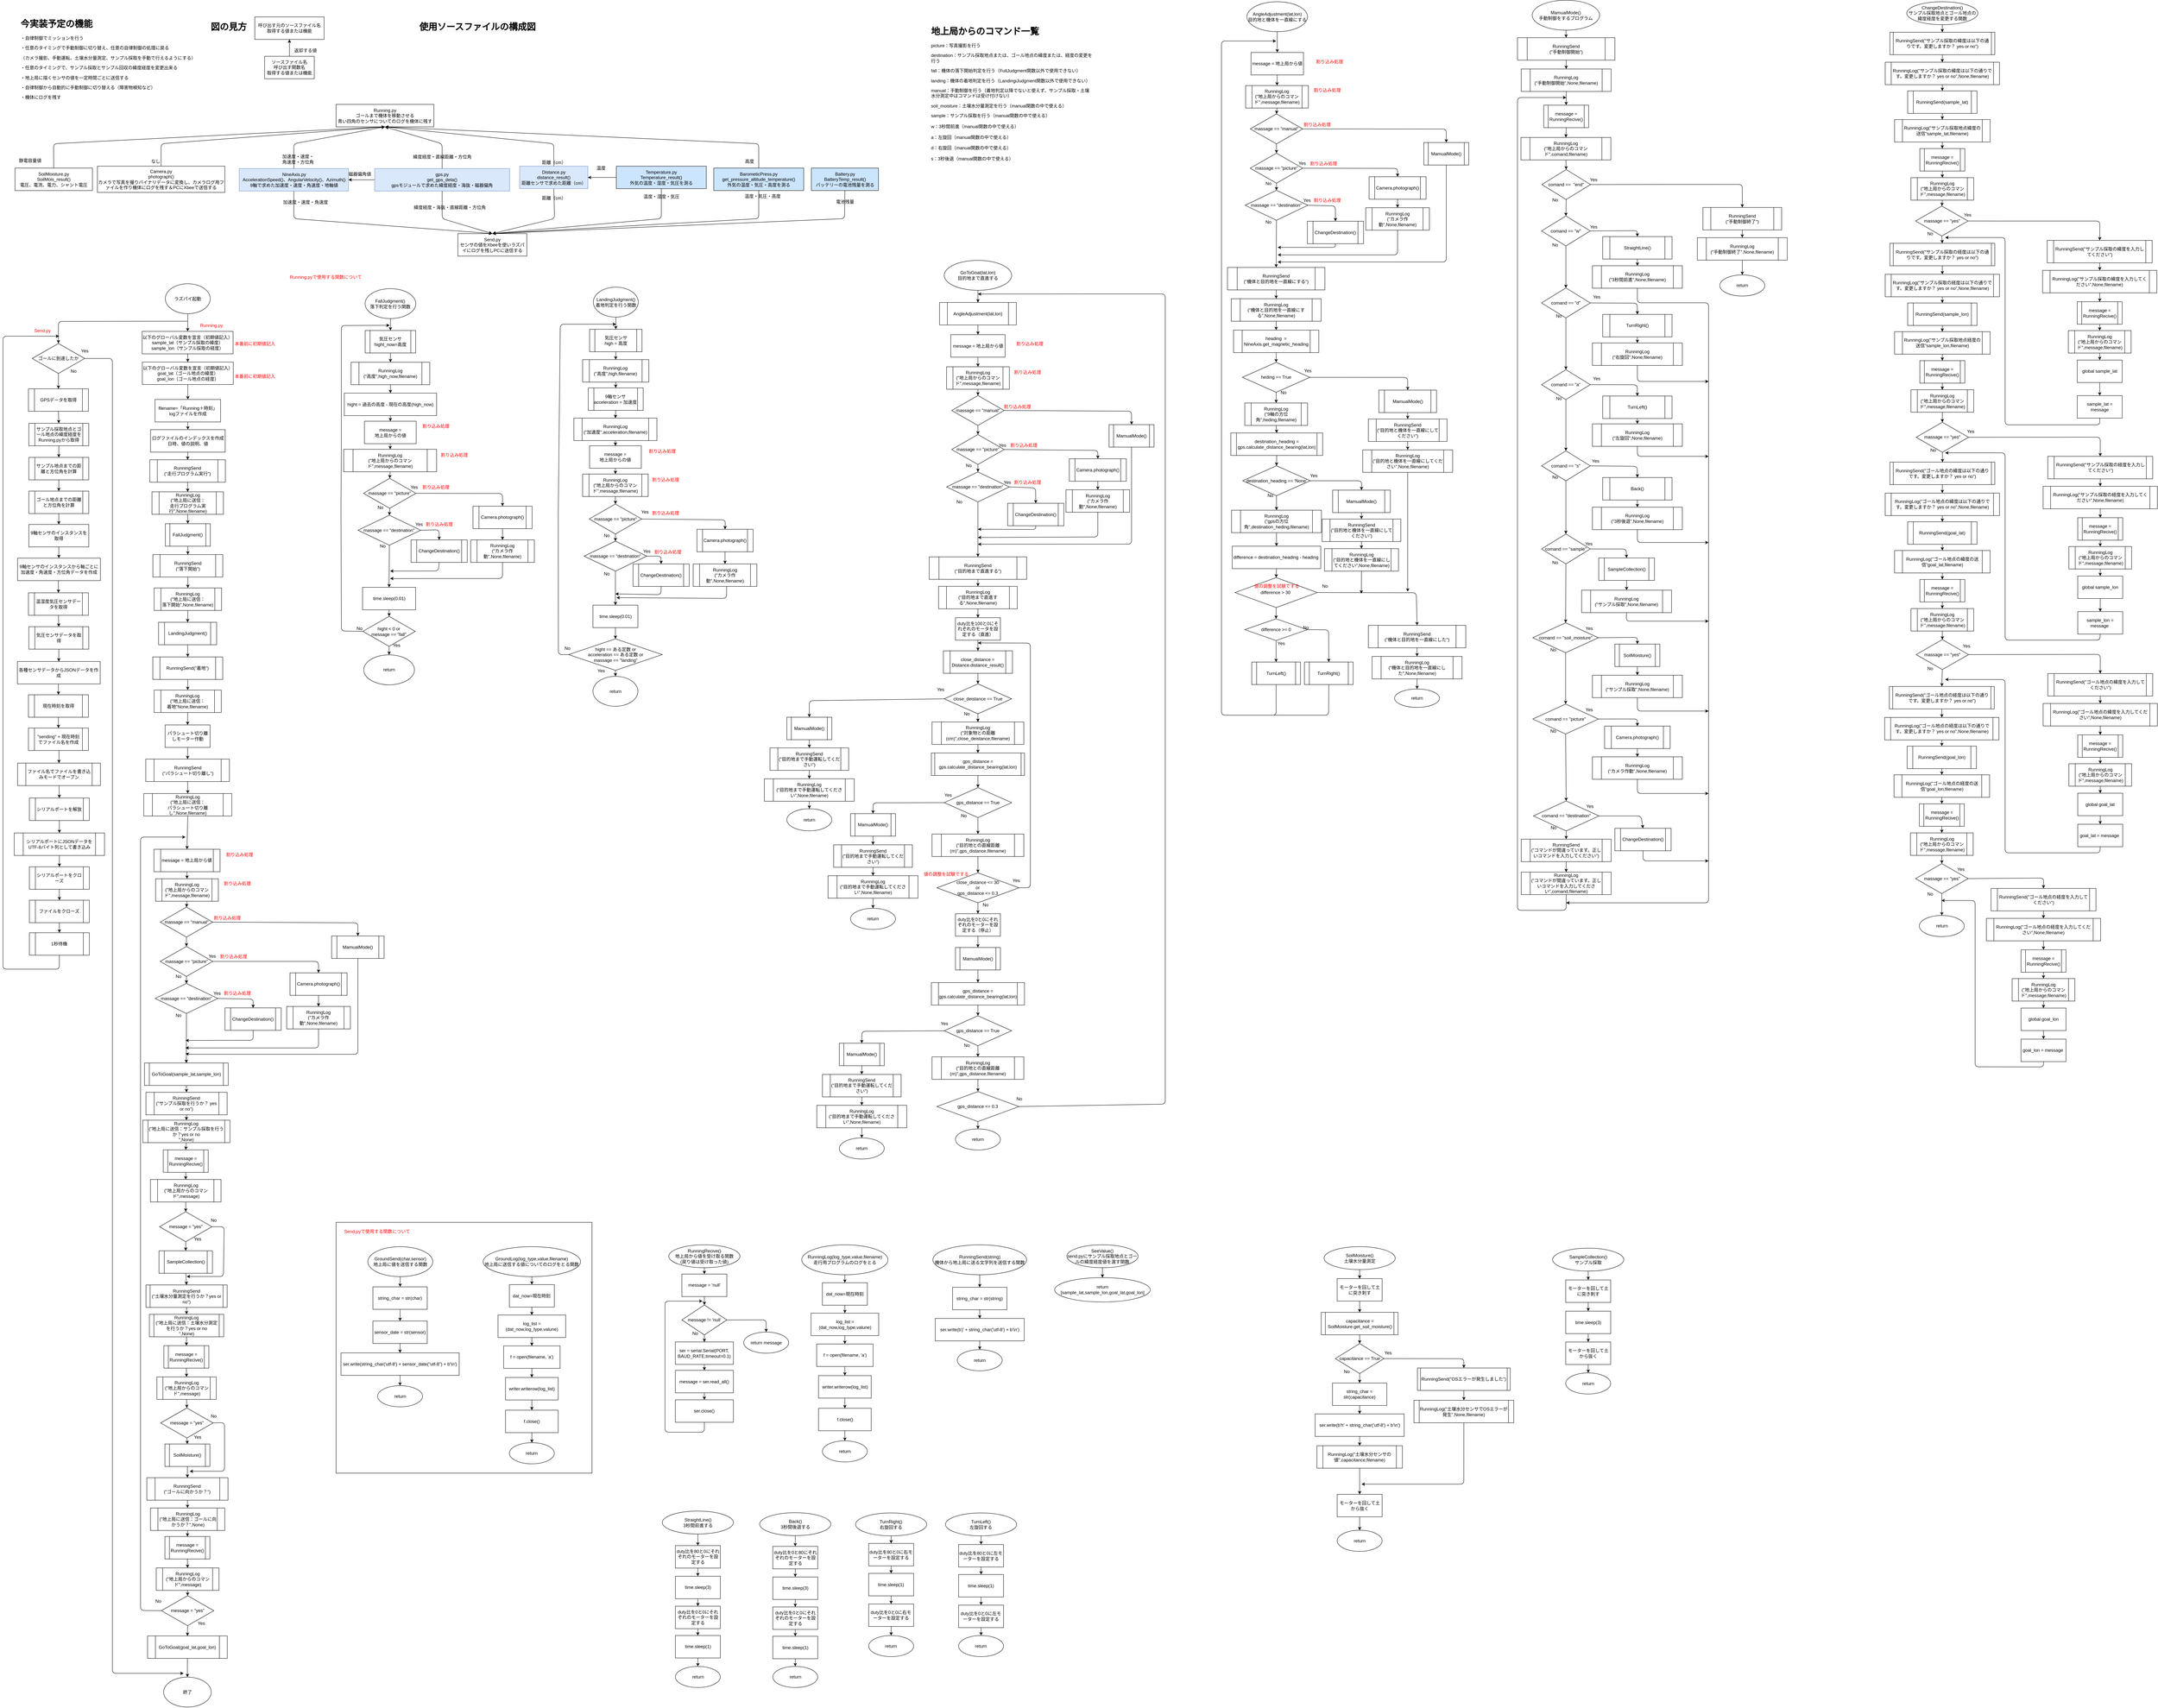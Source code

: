 <mxfile version="20.5.3" type="embed"><diagram id="RfQd1FZKVwX_YVwqkUuT" name="ページ1"><mxGraphModel dx="3832" dy="434" grid="1" gridSize="10" guides="1" tooltips="1" connect="1" arrows="1" fold="1" page="1" pageScale="1" pageWidth="3300" pageHeight="4681" math="0" shadow="0"><root><mxCell id="0"/><mxCell id="1" parent="0"/><mxCell id="1444" value="" style="rounded=0;whiteSpace=wrap;html=1;fillColor=none;" parent="1" vertex="1"><mxGeometry x="-2273" y="3300.33" width="683" height="669.67" as="geometry"/></mxCell><mxCell id="1450" style="edgeStyle=none;html=1;exitX=0.5;exitY=1;exitDx=0;exitDy=0;entryX=0.5;entryY=0;entryDx=0;entryDy=0;" parent="1" source="1452" target="1582" edge="1"><mxGeometry relative="1" as="geometry"><mxPoint x="-3014.06" y="1069.04" as="targetPoint"/><mxPoint x="-3014.06" y="1049.04" as="sourcePoint"/></mxGeometry></mxCell><mxCell id="1451" style="edgeStyle=none;html=1;exitX=1;exitY=0.5;exitDx=0;exitDy=0;" parent="1" source="1452" edge="1"><mxGeometry relative="1" as="geometry"><mxPoint x="-2680" y="4504.52" as="targetPoint"/><Array as="points"><mxPoint x="-2870" y="994"/><mxPoint x="-2870" y="1149.52"/><mxPoint x="-2870" y="2454.52"/><mxPoint x="-2870" y="4504.52"/></Array></mxGeometry></mxCell><mxCell id="1452" value="ゴールに到達したか" style="rhombus;whiteSpace=wrap;html=1;" parent="1" vertex="1"><mxGeometry x="-3084.06" y="954.04" width="140" height="80" as="geometry"/></mxCell><mxCell id="1453" value="Yes" style="text;html=1;align=center;verticalAlign=middle;resizable=0;points=[];autosize=1;strokeColor=none;fillColor=none;" parent="1" vertex="1"><mxGeometry x="-2964.06" y="959.04" width="40" height="30" as="geometry"/></mxCell><mxCell id="1454" value="No" style="text;html=1;align=center;verticalAlign=middle;resizable=0;points=[];autosize=1;strokeColor=none;fillColor=none;" parent="1" vertex="1"><mxGeometry x="-2994.06" y="1012.79" width="40" height="30" as="geometry"/></mxCell><mxCell id="1455" value="Running.py&lt;br&gt;ゴールまで機体を移動させる&lt;br&gt;青い四角のセンサについてのログを機体に残す" style="rounded=0;whiteSpace=wrap;html=1;" parent="1" vertex="1"><mxGeometry x="-2273" y="315.71" width="261" height="60" as="geometry"/></mxCell><mxCell id="1456" value="Send.py&lt;br&gt;センサの値をXbeeを使いラズパイにログを残しPCに送信する" style="rounded=0;whiteSpace=wrap;html=1;" parent="1" vertex="1"><mxGeometry x="-1948" y="660.71" width="184" height="60" as="geometry"/></mxCell><mxCell id="1457" style="edgeStyle=none;html=1;exitX=0.5;exitY=0;exitDx=0;exitDy=0;entryX=0.5;entryY=1;entryDx=0;entryDy=0;fontSize=17;fontColor=#ed0c0c;" parent="1" source="1460" target="1455" edge="1"><mxGeometry relative="1" as="geometry"><Array as="points"><mxPoint x="-1990" y="420.71"/></Array></mxGeometry></mxCell><mxCell id="1458" style="edgeStyle=none;html=1;exitX=0.5;exitY=1;exitDx=0;exitDy=0;entryX=0.5;entryY=0;entryDx=0;entryDy=0;" parent="1" source="1460" target="1456" edge="1"><mxGeometry relative="1" as="geometry"><Array as="points"><mxPoint x="-1990" y="620.71"/></Array></mxGeometry></mxCell><mxCell id="1459" style="edgeStyle=none;html=1;exitX=0;exitY=0.5;exitDx=0;exitDy=0;entryX=1;entryY=0.5;entryDx=0;entryDy=0;" parent="1" source="1460" target="1487" edge="1"><mxGeometry relative="1" as="geometry"/></mxCell><mxCell id="1460" value="gps.py&lt;br&gt;get_gps_deta()&lt;br&gt;gpsモジュールで求めた緯度経度・海抜・磁器偏角" style="rounded=0;whiteSpace=wrap;html=1;fillColor=#dae8fc;strokeColor=#6c8ebf;" parent="1" vertex="1"><mxGeometry x="-2170" y="486.96" width="360" height="60" as="geometry"/></mxCell><mxCell id="1461" value="緯度経度・直線距離・方位角" style="text;html=1;align=center;verticalAlign=middle;resizable=0;points=[];autosize=1;strokeColor=none;fillColor=none;" parent="1" vertex="1"><mxGeometry x="-2080" y="440.71" width="180" height="30" as="geometry"/></mxCell><mxCell id="1462" value="緯度経度・海抜・直線距離・方位角" style="text;html=1;align=center;verticalAlign=middle;resizable=0;points=[];autosize=1;strokeColor=none;fillColor=none;" parent="1" vertex="1"><mxGeometry x="-2080" y="575.71" width="220" height="30" as="geometry"/></mxCell><mxCell id="1463" style="edgeStyle=none;html=1;exitX=0.5;exitY=0;exitDx=0;exitDy=0;entryX=0.5;entryY=1;entryDx=0;entryDy=0;" parent="1" source="1465" target="1455" edge="1"><mxGeometry relative="1" as="geometry"><Array as="points"><mxPoint x="-1692" y="420.71"/></Array></mxGeometry></mxCell><mxCell id="1464" style="edgeStyle=none;html=1;exitX=0.5;exitY=1;exitDx=0;exitDy=0;entryX=0.5;entryY=0;entryDx=0;entryDy=0;fontSize=12;" parent="1" source="1465" target="1456" edge="1"><mxGeometry relative="1" as="geometry"><Array as="points"><mxPoint x="-1690" y="620.71"/></Array></mxGeometry></mxCell><mxCell id="1465" value="Distance.py&lt;br&gt;distance_result()&lt;br&gt;距離センサで求めた距離（cm）" style="rounded=0;whiteSpace=wrap;html=1;fillColor=#dae8fc;strokeColor=#6c8ebf;" parent="1" vertex="1"><mxGeometry x="-1783" y="480.71" width="182" height="60" as="geometry"/></mxCell><mxCell id="1466" style="edgeStyle=none;html=1;exitX=0.5;exitY=1;exitDx=0;exitDy=0;entryX=0.5;entryY=0;entryDx=0;entryDy=0;fontSize=12;" parent="1" source="1487" target="1456" edge="1"><mxGeometry relative="1" as="geometry"><Array as="points"><mxPoint x="-2386" y="620.71"/></Array></mxGeometry></mxCell><mxCell id="1467" value="距離（cm）" style="text;html=1;align=center;verticalAlign=middle;resizable=0;points=[];autosize=1;strokeColor=none;fillColor=none;" parent="1" vertex="1"><mxGeometry x="-1737" y="455.71" width="90" height="30" as="geometry"/></mxCell><mxCell id="1468" value="加速度・速度・&lt;br&gt;角速度・方位角" style="text;html=1;align=center;verticalAlign=middle;resizable=0;points=[];autosize=1;strokeColor=none;fillColor=none;" parent="1" vertex="1"><mxGeometry x="-2430" y="441.96" width="110" height="40" as="geometry"/></mxCell><mxCell id="1469" style="edgeStyle=none;html=1;exitX=0.5;exitY=0;exitDx=0;exitDy=0;entryX=0.5;entryY=1;entryDx=0;entryDy=0;fontSize=20;startArrow=none;" parent="1" source="1487" target="1455" edge="1"><mxGeometry relative="1" as="geometry"><Array as="points"><mxPoint x="-2386" y="420.71"/></Array></mxGeometry></mxCell><mxCell id="1470" style="edgeStyle=none;html=1;exitX=0.5;exitY=0;exitDx=0;exitDy=0;fontSize=12;" parent="1" source="1471" target="1477" edge="1"><mxGeometry relative="1" as="geometry"/></mxCell><mxCell id="1471" value="ソースファイル名&lt;br&gt;呼び出す関数名&lt;br&gt;取得する値または機能" style="rounded=0;whiteSpace=wrap;html=1;" parent="1" vertex="1"><mxGeometry x="-2463.75" y="187.25" width="132.5" height="60" as="geometry"/></mxCell><mxCell id="1472" value="返却する値" style="text;html=1;align=center;verticalAlign=middle;resizable=0;points=[];autosize=1;strokeColor=none;fillColor=none;" parent="1" vertex="1"><mxGeometry x="-2395" y="157.25" width="80" height="30" as="geometry"/></mxCell><mxCell id="1473" value="距離（cm）" style="text;html=1;align=center;verticalAlign=middle;resizable=0;points=[];autosize=1;strokeColor=none;fillColor=none;" parent="1" vertex="1"><mxGeometry x="-1737" y="550.71" width="90" height="30" as="geometry"/></mxCell><mxCell id="1474" value="加速度・速度・角速度" style="text;html=1;align=center;verticalAlign=middle;resizable=0;points=[];autosize=1;strokeColor=none;fillColor=none;" parent="1" vertex="1"><mxGeometry x="-2425" y="561.96" width="140" height="30" as="geometry"/></mxCell><mxCell id="1475" style="edgeStyle=none;html=1;exitX=0.5;exitY=0;exitDx=0;exitDy=0;entryX=0.5;entryY=1;entryDx=0;entryDy=0;fontSize=12;" parent="1" source="1476" target="1455" edge="1"><mxGeometry relative="1" as="geometry"><Array as="points"><mxPoint x="-2740" y="420.71"/></Array></mxGeometry></mxCell><mxCell id="1476" value="Camera.py&lt;br&gt;photograph()&lt;br&gt;カメラで写真を撮りバイナリデータに変換し、カメラログ用ファイルを作り機体にログを残す＆PCにXbeeで送信する" style="rounded=0;whiteSpace=wrap;html=1;fontSize=12;" parent="1" vertex="1"><mxGeometry x="-2910" y="480.71" width="340" height="70" as="geometry"/></mxCell><mxCell id="1477" value="呼び出す元のソースファイル名&lt;br&gt;取得する値または機能" style="rounded=0;whiteSpace=wrap;html=1;fontSize=12;" parent="1" vertex="1"><mxGeometry x="-2490" y="82.25" width="185" height="60" as="geometry"/></mxCell><mxCell id="1478" value="なし" style="text;html=1;align=center;verticalAlign=middle;resizable=0;points=[];autosize=1;strokeColor=none;fillColor=none;fontSize=12;" parent="1" vertex="1"><mxGeometry x="-2780" y="453.21" width="50" height="30" as="geometry"/></mxCell><mxCell id="1479" style="edgeStyle=none;html=1;exitX=0.5;exitY=1;exitDx=0;exitDy=0;entryX=0.5;entryY=0;entryDx=0;entryDy=0;fontSize=12;" parent="1" source="1482" target="1456" edge="1"><mxGeometry relative="1" as="geometry"><Array as="points"><mxPoint x="-1405" y="620.71"/></Array></mxGeometry></mxCell><mxCell id="1480" style="edgeStyle=none;html=1;exitX=0.5;exitY=0;exitDx=0;exitDy=0;entryX=0.5;entryY=1;entryDx=0;entryDy=0;" parent="1" source="1494" target="1455" edge="1"><mxGeometry relative="1" as="geometry"><Array as="points"><mxPoint x="-1145" y="420.71"/></Array></mxGeometry></mxCell><mxCell id="1481" style="edgeStyle=none;html=1;exitX=0;exitY=0.5;exitDx=0;exitDy=0;entryX=1;entryY=0.5;entryDx=0;entryDy=0;" parent="1" source="1482" target="1465" edge="1"><mxGeometry relative="1" as="geometry"><mxPoint x="-1529" y="516.96" as="targetPoint"/></mxGeometry></mxCell><mxCell id="1482" value="Temperature.py&lt;br style=&quot;border-color: var(--border-color);&quot;&gt;Temperature_result()&lt;br style=&quot;border-color: var(--border-color);&quot;&gt;外気の温度・湿度・気圧を測る" style="rounded=0;whiteSpace=wrap;html=1;fontSize=12;fillColor=#CCE5FF;" parent="1" vertex="1"><mxGeometry x="-1525" y="480.71" width="240" height="60" as="geometry"/></mxCell><mxCell id="1483" value="温度・気圧・高度" style="text;html=1;align=center;verticalAlign=middle;resizable=0;points=[];autosize=1;strokeColor=none;fillColor=none;fontSize=12;" parent="1" vertex="1"><mxGeometry x="-1195" y="545.71" width="120" height="30" as="geometry"/></mxCell><mxCell id="1484" style="edgeStyle=none;html=1;exitX=0.5;exitY=0;exitDx=0;exitDy=0;entryX=0.5;entryY=1;entryDx=0;entryDy=0;fontSize=12;" parent="1" source="1485" target="1455" edge="1"><mxGeometry relative="1" as="geometry"><Array as="points"><mxPoint x="-3027" y="420.71"/></Array></mxGeometry></mxCell><mxCell id="1485" value="SoilMoisture.py&lt;br&gt;SoilMois_result()&lt;br&gt;&lt;span style=&quot;&quot;&gt;電圧、電流、電力、シャント電圧&lt;/span&gt;" style="rounded=0;whiteSpace=wrap;html=1;fontSize=12;" parent="1" vertex="1"><mxGeometry x="-3130" y="485.71" width="206.75" height="60" as="geometry"/></mxCell><mxCell id="1486" value="静電容量値" style="text;html=1;align=center;verticalAlign=middle;resizable=0;points=[];autosize=1;strokeColor=none;fillColor=none;fontSize=12;" parent="1" vertex="1"><mxGeometry x="-3130" y="450.71" width="80" height="30" as="geometry"/></mxCell><mxCell id="1487" value="NineAxis.py&lt;br&gt;&lt;span style=&quot;border-color: var(--border-color); background-color: initial;&quot;&gt;AccelerationSpeed()、&lt;/span&gt;&lt;span style=&quot;border-color: var(--border-color); background-color: initial;&quot;&gt;AngularVelocity()、&lt;/span&gt;&lt;span style=&quot;border-color: var(--border-color); background-color: initial;&quot;&gt;Azimuth()&lt;/span&gt;&lt;br&gt;9軸で求めた加速度・速度・角速度・地軸値" style="rounded=0;whiteSpace=wrap;html=1;fillColor=#dae8fc;strokeColor=#6c8ebf;" parent="1" vertex="1"><mxGeometry x="-2531.5" y="486.96" width="291.5" height="60" as="geometry"/></mxCell><mxCell id="1488" value="&lt;span style=&quot;color: rgb(0, 0, 0); font-family: Helvetica; font-size: 12px; font-style: normal; font-variant-ligatures: normal; font-variant-caps: normal; font-weight: 400; letter-spacing: normal; orphans: 2; text-align: center; text-indent: 0px; text-transform: none; widows: 2; word-spacing: 0px; -webkit-text-stroke-width: 0px; background-color: rgb(251, 251, 251); text-decoration-thickness: initial; text-decoration-style: initial; text-decoration-color: initial; float: none; display: inline !important;&quot;&gt;温度&lt;/span&gt;" style="text;whiteSpace=wrap;html=1;" parent="1" vertex="1"><mxGeometry x="-1580" y="471.96" width="45" height="28.75" as="geometry"/></mxCell><mxCell id="1489" style="edgeStyle=none;html=1;entryX=0.5;entryY=0;entryDx=0;entryDy=0;exitX=0.5;exitY=1;exitDx=0;exitDy=0;" parent="1" source="1490" target="1456" edge="1"><mxGeometry relative="1" as="geometry"><mxPoint x="-1858" y="845.71" as="targetPoint"/><mxPoint x="-916" y="545.71" as="sourcePoint"/><Array as="points"><mxPoint x="-916" y="620.71"/></Array></mxGeometry></mxCell><mxCell id="1490" value="Battery.py&lt;br&gt;BatteryTemp_result()&lt;br&gt;バッテリーの電池残量を測る" style="rounded=0;whiteSpace=wrap;html=1;fontSize=12;fillColor=#CCE5FF;" parent="1" vertex="1"><mxGeometry x="-1004.5" y="485.71" width="179" height="60" as="geometry"/></mxCell><mxCell id="1491" value="高度" style="text;html=1;align=center;verticalAlign=middle;resizable=0;points=[];autosize=1;strokeColor=none;fillColor=none;" parent="1" vertex="1"><mxGeometry x="-1195" y="453.21" width="50" height="30" as="geometry"/></mxCell><mxCell id="1492" value="電池残量" style="text;html=1;align=center;verticalAlign=middle;resizable=0;points=[];autosize=1;strokeColor=none;fillColor=none;" parent="1" vertex="1"><mxGeometry x="-950" y="560.71" width="70" height="30" as="geometry"/></mxCell><mxCell id="1493" style="edgeStyle=none;html=1;exitX=0.5;exitY=1;exitDx=0;exitDy=0;entryX=0.5;entryY=0;entryDx=0;entryDy=0;" parent="1" source="1494" target="1456" edge="1"><mxGeometry relative="1" as="geometry"><mxPoint x="-2022" y="738.21" as="targetPoint"/><Array as="points"><mxPoint x="-1145" y="620.71"/></Array></mxGeometry></mxCell><mxCell id="1494" value="BarometicPress.py&lt;br style=&quot;border-color: var(--border-color);&quot;&gt;get_pressure_altitude_temperature()&lt;br style=&quot;border-color: var(--border-color);&quot;&gt;外気の温度・気圧・高度を測る" style="rounded=0;whiteSpace=wrap;html=1;fontSize=12;fillColor=#CCE5FF;" parent="1" vertex="1"><mxGeometry x="-1265" y="485.71" width="240" height="60" as="geometry"/></mxCell><mxCell id="1495" value="温度・湿度・気圧" style="text;html=1;align=center;verticalAlign=middle;resizable=0;points=[];autosize=1;strokeColor=none;fillColor=none;fontSize=12;" parent="1" vertex="1"><mxGeometry x="-1465" y="546.96" width="120" height="30" as="geometry"/></mxCell><mxCell id="1496" value="磁器偏角値" style="text;html=1;align=center;verticalAlign=middle;resizable=0;points=[];autosize=1;strokeColor=none;fillColor=none;" parent="1" vertex="1"><mxGeometry x="-2250" y="486.96" width="80" height="30" as="geometry"/></mxCell><mxCell id="1497" style="edgeStyle=none;html=1;exitX=0.5;exitY=1;exitDx=0;exitDy=0;" parent="1" source="1498" target="2075" edge="1"><mxGeometry relative="1" as="geometry"><mxPoint x="-2620" y="1014.52" as="targetPoint"/></mxGeometry></mxCell><mxCell id="1498" value="ラズパイ起動" style="ellipse;whiteSpace=wrap;html=1;" parent="1" vertex="1"><mxGeometry x="-2728.78" y="794.52" width="120" height="80" as="geometry"/></mxCell><mxCell id="1505" style="edgeStyle=none;html=1;exitX=0.5;exitY=1;exitDx=0;exitDy=0;entryX=0.5;entryY=0;entryDx=0;entryDy=0;" parent="1" source="1584" target="1526" edge="1"><mxGeometry relative="1" as="geometry"><mxPoint x="-2135.5" y="978.57" as="sourcePoint"/><mxPoint x="-2135.5" y="1007.07" as="targetPoint"/></mxGeometry></mxCell><mxCell id="1506" value="終了" style="ellipse;whiteSpace=wrap;html=1;" parent="1" vertex="1"><mxGeometry x="-2733.3" y="4514.52" width="127" height="80" as="geometry"/></mxCell><mxCell id="1507" style="edgeStyle=none;html=1;exitX=0.5;exitY=1;exitDx=0;exitDy=0;entryX=0.5;entryY=0;entryDx=0;entryDy=0;" parent="1" source="1526" target="1512" edge="1"><mxGeometry relative="1" as="geometry"><mxPoint x="-2135.5" y="1067.07" as="sourcePoint"/></mxGeometry></mxCell><mxCell id="1508" style="edgeStyle=none;html=1;exitX=0.5;exitY=1;exitDx=0;exitDy=0;entryX=0.5;entryY=0;entryDx=0;entryDy=0;" parent="1" source="1845" target="1510" edge="1"><mxGeometry relative="1" as="geometry"><mxPoint x="-2673.35" y="1166.96" as="sourcePoint"/></mxGeometry></mxCell><mxCell id="1509" style="edgeStyle=none;html=1;exitX=0.5;exitY=1;exitDx=0;exitDy=0;entryX=0.5;entryY=0;entryDx=0;entryDy=0;" parent="1" source="1510" target="1583" edge="1"><mxGeometry relative="1" as="geometry"><mxPoint x="-2675.87" y="1264.34" as="targetPoint"/></mxGeometry></mxCell><mxCell id="1510" value="ログファイルのインデックスを作成&lt;br&gt;日時、値の説明、値" style="rounded=0;whiteSpace=wrap;html=1;" parent="1" vertex="1"><mxGeometry x="-2768.29" y="1184.1" width="199.25" height="60" as="geometry"/></mxCell><mxCell id="1511" style="edgeStyle=none;html=1;exitX=0.5;exitY=1;exitDx=0;exitDy=0;entryX=0.5;entryY=0;entryDx=0;entryDy=0;" parent="1" source="1588" target="1545" edge="1"><mxGeometry relative="1" as="geometry"><mxPoint x="-1526.5" y="1296.12" as="sourcePoint"/><mxPoint x="-1526.5" y="1326.12" as="targetPoint"/></mxGeometry></mxCell><mxCell id="1512" value="hight = 過去の高度 - 現在の高度(high_now)" style="rounded=0;whiteSpace=wrap;html=1;" parent="1" vertex="1"><mxGeometry x="-2251.17" y="1086.57" width="246.38" height="60" as="geometry"/></mxCell><mxCell id="1513" style="edgeStyle=none;html=1;exitX=0;exitY=0.5;exitDx=0;exitDy=0;" parent="1" source="1515" edge="1"><mxGeometry relative="1" as="geometry"><mxPoint x="-2130" y="905.57" as="targetPoint"/><Array as="points"><mxPoint x="-2258.82" y="1721.57"/><mxPoint x="-2260" y="1394.57"/><mxPoint x="-2259" y="1234.07"/><mxPoint x="-2259" y="906.07"/></Array></mxGeometry></mxCell><mxCell id="1514" style="edgeStyle=none;html=1;exitX=0.5;exitY=1;exitDx=0;exitDy=0;entryX=0.5;entryY=0;entryDx=0;entryDy=0;" parent="1" source="1515" target="1631" edge="1"><mxGeometry relative="1" as="geometry"/></mxCell><mxCell id="1515" value="hight &amp;lt; 0 or&lt;br&gt;message == &quot;fall&quot;" style="rhombus;whiteSpace=wrap;html=1;" parent="1" vertex="1"><mxGeometry x="-2201.54" y="1682.57" width="140" height="80" as="geometry"/></mxCell><mxCell id="1516" value="No&lt;br&gt;" style="text;html=1;align=center;verticalAlign=middle;resizable=0;points=[];autosize=1;strokeColor=none;fillColor=none;" parent="1" vertex="1"><mxGeometry x="-2230.81" y="1700.07" width="40" height="30" as="geometry"/></mxCell><mxCell id="1517" style="edgeStyle=none;html=1;exitX=0.5;exitY=1;exitDx=0;exitDy=0;entryX=0.5;entryY=0;entryDx=0;entryDy=0;" parent="1" source="1583" target="1525" edge="1"><mxGeometry relative="1" as="geometry"><mxPoint x="-2675.87" y="1324.34" as="sourcePoint"/><mxPoint x="-2675.87" y="1346.84" as="targetPoint"/></mxGeometry></mxCell><mxCell id="1518" style="edgeStyle=none;html=1;exitX=0.5;exitY=1;exitDx=0;exitDy=0;entryX=0.5;entryY=0;entryDx=0;entryDy=0;" parent="1" source="1641" target="1647" edge="1"><mxGeometry relative="1" as="geometry"><mxPoint x="-2165.255" y="1688.32" as="sourcePoint"/><mxPoint x="-2128.29" y="1675.82" as="targetPoint"/></mxGeometry></mxCell><mxCell id="1519" style="edgeStyle=none;html=1;exitX=0.5;exitY=1;exitDx=0;exitDy=0;entryX=0.5;entryY=0;entryDx=0;entryDy=0;" parent="1" source="1671" target="1634" edge="1"><mxGeometry relative="1" as="geometry"><mxPoint x="-2148.285" y="1406.82" as="sourcePoint"/><mxPoint x="-2148.135" y="1428.32" as="targetPoint"/></mxGeometry></mxCell><mxCell id="1520" style="edgeStyle=none;html=1;exitX=0.5;exitY=1;exitDx=0;exitDy=0;entryX=0.5;entryY=0;entryDx=0;entryDy=0;" parent="1" source="1521" target="1671" edge="1"><mxGeometry relative="1" as="geometry"/></mxCell><mxCell id="1521" value="message =&lt;br style=&quot;border-color: var(--border-color);&quot;&gt;地上局からの値" style="rounded=0;whiteSpace=wrap;html=1;" parent="1" vertex="1"><mxGeometry x="-2197.35" y="1161.57" width="138.13" height="60" as="geometry"/></mxCell><mxCell id="1522" value="Yes" style="text;html=1;align=center;verticalAlign=middle;resizable=0;points=[];autosize=1;strokeColor=none;fillColor=none;" parent="1" vertex="1"><mxGeometry x="-2131.94" y="1745.07" width="40" height="30" as="geometry"/></mxCell><mxCell id="1523" style="edgeStyle=none;html=1;exitX=0.5;exitY=1;exitDx=0;exitDy=0;entryX=0.5;entryY=0;entryDx=0;entryDy=0;" parent="1" source="1512" target="1521" edge="1"><mxGeometry relative="1" as="geometry"><mxPoint x="-2135.5" y="1321.07" as="sourcePoint"/></mxGeometry></mxCell><mxCell id="1524" style="edgeStyle=none;html=1;exitX=0.5;exitY=1;exitDx=0;exitDy=0;entryX=0.5;entryY=0;entryDx=0;entryDy=0;" parent="1" source="1525" target="1627" edge="1"><mxGeometry relative="1" as="geometry"/></mxCell><mxCell id="1525" value="RunningLog&lt;br&gt;(&quot;地上局に送信：&lt;br&gt;走行プログラム実行&quot;,None,filename)" style="shape=process;whiteSpace=wrap;html=1;backgroundOutline=1;" parent="1" vertex="1"><mxGeometry x="-2764.38" y="1350.11" width="190.66" height="60" as="geometry"/></mxCell><mxCell id="1526" value="RunningLog&lt;br&gt;(&quot;高度&quot;,high_now,filename)" style="shape=process;whiteSpace=wrap;html=1;backgroundOutline=1;" parent="1" vertex="1"><mxGeometry x="-2232.98" y="1004.13" width="210" height="60" as="geometry"/></mxCell><mxCell id="1527" style="edgeStyle=none;html=1;exitX=0.5;exitY=1;exitDx=0;exitDy=0;entryX=0.5;entryY=0;entryDx=0;entryDy=0;" parent="1" source="1528" target="1649" edge="1"><mxGeometry relative="1" as="geometry"/></mxCell><mxCell id="1528" value="RunningLog&lt;br&gt;(&quot;地上局に送信：&lt;br&gt;落下開始&quot;,None,filename)" style="shape=process;whiteSpace=wrap;html=1;backgroundOutline=1;" parent="1" vertex="1"><mxGeometry x="-2758.67" y="1606.73" width="180" height="60" as="geometry"/></mxCell><mxCell id="1541" style="edgeStyle=none;html=1;exitX=0.5;exitY=1;exitDx=0;exitDy=0;entryX=0.5;entryY=0;entryDx=0;entryDy=0;" parent="1" source="1587" target="1543" edge="1"><mxGeometry relative="1" as="geometry"><mxPoint x="-1526.5" y="1144.62" as="targetPoint"/><mxPoint x="-1526.5" y="1116.12" as="sourcePoint"/></mxGeometry></mxCell><mxCell id="1542" style="edgeStyle=none;html=1;exitX=0.5;exitY=1;exitDx=0;exitDy=0;entryX=0.5;entryY=0;entryDx=0;entryDy=0;" parent="1" source="1543" target="1588" edge="1"><mxGeometry relative="1" as="geometry"><mxPoint x="-1526.5" y="1236.12" as="targetPoint"/></mxGeometry></mxCell><mxCell id="1543" value="RunningLog&lt;br&gt;(&quot;高度&quot;,high,filename)" style="shape=process;whiteSpace=wrap;html=1;backgroundOutline=1;" parent="1" vertex="1"><mxGeometry x="-1615.04" y="997.12" width="176.69" height="60" as="geometry"/></mxCell><mxCell id="1544" style="edgeStyle=none;html=1;exitX=0.5;exitY=1;exitDx=0;exitDy=0;entryX=0.5;entryY=0;entryDx=0;entryDy=0;" parent="1" source="1545" target="1655" edge="1"><mxGeometry relative="1" as="geometry"/></mxCell><mxCell id="1545" value="RunningLog&lt;br&gt;(&quot;加速度&quot;,acceleration,filename)" style="shape=process;whiteSpace=wrap;html=1;backgroundOutline=1;" parent="1" vertex="1"><mxGeometry x="-1638.35" y="1153.24" width="221.6" height="60" as="geometry"/></mxCell><mxCell id="1546" style="edgeStyle=none;html=1;exitX=0.5;exitY=1;exitDx=0;exitDy=0;entryX=0.5;entryY=0;entryDx=0;entryDy=0;" parent="1" source="1547" target="1550" edge="1"><mxGeometry relative="1" as="geometry"><mxPoint x="-1523.06" y="2148.74" as="targetPoint"/><mxPoint x="-1523.25" y="1841.24" as="sourcePoint"/></mxGeometry></mxCell><mxCell id="1547" value="time.sleep(0.01)" style="rounded=0;whiteSpace=wrap;html=1;" parent="1" vertex="1"><mxGeometry x="-1587.49" y="1652.62" width="120" height="60" as="geometry"/></mxCell><mxCell id="1548" style="edgeStyle=none;html=1;exitX=0;exitY=0.5;exitDx=0;exitDy=0;" parent="1" source="1550" edge="1"><mxGeometry relative="1" as="geometry"><mxPoint x="-1525.71" y="902.62" as="targetPoint"/><Array as="points"><mxPoint x="-1679.71" y="1784.62"/><mxPoint x="-1680" y="1403.62"/><mxPoint x="-1674.71" y="902.62"/></Array></mxGeometry></mxCell><mxCell id="1549" style="edgeStyle=none;html=1;exitX=0.5;exitY=1;exitDx=0;exitDy=0;entryX=0.5;entryY=0;entryDx=0;entryDy=0;" parent="1" source="1550" target="1653" edge="1"><mxGeometry relative="1" as="geometry"/></mxCell><mxCell id="1550" value="hight == ある定数 or &lt;br&gt;acceleration == ある定数 or&lt;br&gt;massage == &quot;landing&quot;" style="rhombus;whiteSpace=wrap;html=1;" parent="1" vertex="1"><mxGeometry x="-1652.48" y="1742.62" width="250" height="84.13" as="geometry"/></mxCell><mxCell id="1551" value="No" style="text;html=1;align=center;verticalAlign=middle;resizable=0;points=[];autosize=1;strokeColor=none;fillColor=none;" parent="1" vertex="1"><mxGeometry x="-1675.52" y="1752.87" width="40" height="30" as="geometry"/></mxCell><mxCell id="1552" value="Yes" style="text;html=1;align=center;verticalAlign=middle;resizable=0;points=[];autosize=1;strokeColor=none;fillColor=none;" parent="1" vertex="1"><mxGeometry x="-1586.48" y="1812.62" width="40" height="30" as="geometry"/></mxCell><mxCell id="1553" style="edgeStyle=none;html=1;exitX=0.5;exitY=1;exitDx=0;exitDy=0;entryX=0.5;entryY=0;entryDx=0;entryDy=0;" parent="1" source="1554" target="1556" edge="1"><mxGeometry relative="1" as="geometry"/></mxCell><mxCell id="1554" value="RunningLog&lt;br&gt;(&quot;地上局に送信：&lt;br&gt;着地&quot;None,filename)" style="shape=process;whiteSpace=wrap;html=1;backgroundOutline=1;" parent="1" vertex="1"><mxGeometry x="-2758.67" y="1879.33" width="179.24" height="60" as="geometry"/></mxCell><mxCell id="1555" style="edgeStyle=none;html=1;exitX=0.5;exitY=1;exitDx=0;exitDy=0;entryX=0.5;entryY=0;entryDx=0;entryDy=0;" parent="1" source="1556" target="1592" edge="1"><mxGeometry relative="1" as="geometry"><mxPoint x="-2570" y="3331.84" as="targetPoint"/></mxGeometry></mxCell><mxCell id="1556" value="パラシュート切り離しモーター作動" style="rounded=0;whiteSpace=wrap;html=1;" parent="1" vertex="1"><mxGeometry x="-2729.31" y="1972.41" width="120" height="60" as="geometry"/></mxCell><mxCell id="1557" value="RunningLog&lt;br&gt;(&quot;地上局に送信：&lt;br&gt;パラシュート切り離し&quot;,None,filename)" style="shape=process;whiteSpace=wrap;html=1;backgroundOutline=1;" parent="1" vertex="1"><mxGeometry x="-2786.32" y="2155.52" width="234.95" height="60" as="geometry"/></mxCell><mxCell id="1558" style="edgeStyle=none;html=1;exitX=0.5;exitY=1;exitDx=0;exitDy=0;entryX=0.5;entryY=0;entryDx=0;entryDy=0;" parent="1" source="1559" target="1594" edge="1"><mxGeometry relative="1" as="geometry"><mxPoint x="-2673.735" y="3070.02" as="targetPoint"/></mxGeometry></mxCell><mxCell id="1559" value="GoToGoal(sample_lat,sample_lon)" style="shape=process;whiteSpace=wrap;html=1;backgroundOutline=1;size=0.056;" parent="1" vertex="1"><mxGeometry x="-2784.45" y="2874.96" width="223.63" height="60" as="geometry"/></mxCell><mxCell id="2295" style="edgeStyle=orthogonalEdgeStyle;rounded=0;orthogonalLoop=1;jettySize=auto;html=1;exitX=0.5;exitY=1;exitDx=0;exitDy=0;entryX=0.5;entryY=0;entryDx=0;entryDy=0;" parent="1" source="1582" target="2294" edge="1"><mxGeometry relative="1" as="geometry"/></mxCell><mxCell id="1582" value="GPSデータを取得" style="shape=process;whiteSpace=wrap;html=1;backgroundOutline=1;" parent="1" vertex="1"><mxGeometry x="-3094.06" y="1075.04" width="160" height="60" as="geometry"/></mxCell><mxCell id="1583" value="RunningSend&lt;br&gt;(&quot;走行プログラム実行&quot;)" style="shape=process;whiteSpace=wrap;html=1;backgroundOutline=1;" parent="1" vertex="1"><mxGeometry x="-2770.13" y="1264.48" width="201.63" height="60" as="geometry"/></mxCell><mxCell id="1584" value="気圧センサ&lt;br style=&quot;border-color: var(--border-color);&quot;&gt;hight_now=高度" style="shape=process;whiteSpace=wrap;html=1;backgroundOutline=1;" parent="1" vertex="1"><mxGeometry x="-2195.36" y="919.32" width="134.75" height="60" as="geometry"/></mxCell><mxCell id="1585" style="edgeStyle=none;html=1;exitX=0.5;exitY=1;exitDx=0;exitDy=0;entryX=0.5;entryY=0;entryDx=0;entryDy=0;" parent="1" source="1586" target="1528" edge="1"><mxGeometry relative="1" as="geometry"/></mxCell><mxCell id="1586" value="RunningSend&lt;br&gt;(&quot;落下開始&quot;)" style="shape=process;whiteSpace=wrap;html=1;backgroundOutline=1;" parent="1" vertex="1"><mxGeometry x="-2761.92" y="1517.61" width="186.5" height="60" as="geometry"/></mxCell><mxCell id="1587" value="気圧センサ&lt;br style=&quot;border-color: var(--border-color);&quot;&gt;high = 高度" style="shape=process;whiteSpace=wrap;html=1;backgroundOutline=1;" parent="1" vertex="1"><mxGeometry x="-1596.36" y="916.12" width="139.75" height="60" as="geometry"/></mxCell><mxCell id="1588" value="9軸センサ&lt;br style=&quot;border-color: var(--border-color);&quot;&gt;acceleration = 加速度" style="shape=process;whiteSpace=wrap;html=1;backgroundOutline=1;" parent="1" vertex="1"><mxGeometry x="-1600.01" y="1072.62" width="146.63" height="60" as="geometry"/></mxCell><mxCell id="1589" style="edgeStyle=none;html=1;exitX=0.5;exitY=1;exitDx=0;exitDy=0;entryX=0.5;entryY=0;entryDx=0;entryDy=0;" parent="1" source="1590" target="1554" edge="1"><mxGeometry relative="1" as="geometry"/></mxCell><mxCell id="1590" value="RunningSend(&quot;着地&quot;)" style="shape=process;whiteSpace=wrap;html=1;backgroundOutline=1;" parent="1" vertex="1"><mxGeometry x="-2762.16" y="1790.93" width="186.63" height="60" as="geometry"/></mxCell><mxCell id="1591" style="edgeStyle=none;html=1;exitX=0.5;exitY=1;exitDx=0;exitDy=0;entryX=0.5;entryY=0;entryDx=0;entryDy=0;" parent="1" source="1592" target="1557" edge="1"><mxGeometry relative="1" as="geometry"/></mxCell><mxCell id="1592" value="RunningSend&lt;br&gt;(&quot;パラシュート切り離し&quot;)" style="shape=process;whiteSpace=wrap;html=1;backgroundOutline=1;" parent="1" vertex="1"><mxGeometry x="-2780.89" y="2063.63" width="223.16" height="60" as="geometry"/></mxCell><mxCell id="1593" style="edgeStyle=none;html=1;exitX=0.5;exitY=1;exitDx=0;exitDy=0;entryX=0.5;entryY=0;entryDx=0;entryDy=0;" parent="1" source="1594" target="1681" edge="1"><mxGeometry relative="1" as="geometry"/></mxCell><mxCell id="1594" value="RunningSend&lt;br&gt;(&quot;サンプル採取を行うか？ yes or no&quot;)" style="shape=process;whiteSpace=wrap;html=1;backgroundOutline=1;" parent="1" vertex="1"><mxGeometry x="-2780.43" y="2953.28" width="216.66" height="60" as="geometry"/></mxCell><mxCell id="1595" style="edgeStyle=none;html=1;exitX=0.5;exitY=1;exitDx=0;exitDy=0;entryX=0.5;entryY=0;entryDx=0;entryDy=0;" parent="1" source="2093" target="1675" edge="1"><mxGeometry relative="1" as="geometry"><mxPoint x="-2674.295" y="3166.01" as="sourcePoint"/></mxGeometry></mxCell><mxCell id="1596" style="edgeStyle=none;html=1;exitX=0.5;exitY=1;exitDx=0;exitDy=0;entryX=0.5;entryY=0;entryDx=0;entryDy=0;" parent="1" source="1598" target="1601" edge="1"><mxGeometry relative="1" as="geometry"><mxPoint x="-2703.72" y="3405.01" as="targetPoint"/></mxGeometry></mxCell><mxCell id="1597" style="edgeStyle=none;html=1;exitX=1;exitY=0.5;exitDx=0;exitDy=0;" parent="1" source="1598" edge="1"><mxGeometry relative="1" as="geometry"><mxPoint x="-2671.72" y="3445.01" as="targetPoint"/><Array as="points"><mxPoint x="-2571.72" y="3312.01"/><mxPoint x="-2573.72" y="3445.01"/></Array></mxGeometry></mxCell><mxCell id="1598" value="message = &quot;yes&quot;" style="rhombus;whiteSpace=wrap;html=1;" parent="1" vertex="1"><mxGeometry x="-2744.3" y="3272.08" width="140" height="80" as="geometry"/></mxCell><mxCell id="1599" value="Yes&lt;br&gt;" style="text;html=1;align=center;verticalAlign=middle;resizable=0;points=[];autosize=1;strokeColor=none;fillColor=none;" parent="1" vertex="1"><mxGeometry x="-2662.75" y="3330.33" width="40" height="30" as="geometry"/></mxCell><mxCell id="1600" style="edgeStyle=none;html=1;exitX=0.5;exitY=1;exitDx=0;exitDy=0;entryX=0.5;entryY=0;entryDx=0;entryDy=0;" parent="1" source="1601" target="1604" edge="1"><mxGeometry relative="1" as="geometry"/></mxCell><mxCell id="1601" value="SampleCollection()" style="shape=process;whiteSpace=wrap;html=1;backgroundOutline=1;" parent="1" vertex="1"><mxGeometry x="-2745.62" y="3376.31" width="142.64" height="60" as="geometry"/></mxCell><mxCell id="1602" style="edgeStyle=none;html=1;exitX=0.5;exitY=1;exitDx=0;exitDy=0;entryX=0.5;entryY=0;entryDx=0;entryDy=0;" parent="1" source="1682" target="2094" edge="1"><mxGeometry relative="1" as="geometry"><mxPoint x="-2672.07" y="3647.39" as="sourcePoint"/><mxPoint x="-2672.075" y="3625.01" as="targetPoint"/></mxGeometry></mxCell><mxCell id="1603" style="edgeStyle=none;html=1;exitX=0.5;exitY=1;exitDx=0;exitDy=0;entryX=0.5;entryY=0;entryDx=0;entryDy=0;" parent="1" source="1604" target="1682" edge="1"><mxGeometry relative="1" as="geometry"/></mxCell><mxCell id="1604" value="RunningSend&lt;br&gt;(&quot;土壌水分量測定を行うか？yes or no&quot;)" style="shape=process;whiteSpace=wrap;html=1;backgroundOutline=1;size=0.053;" parent="1" vertex="1"><mxGeometry x="-2780.4" y="3467.51" width="216.66" height="60" as="geometry"/></mxCell><mxCell id="1605" style="edgeStyle=none;html=1;exitX=0.5;exitY=1;exitDx=0;exitDy=0;entryX=0.5;entryY=0;entryDx=0;entryDy=0;" parent="1" source="2094" target="1677" edge="1"><mxGeometry relative="1" as="geometry"><mxPoint x="-2672.075" y="3685.01" as="sourcePoint"/></mxGeometry></mxCell><mxCell id="1606" style="edgeStyle=none;html=1;exitX=0.5;exitY=1;exitDx=0;exitDy=0;entryX=0.5;entryY=0;entryDx=0;entryDy=0;" parent="1" source="1608" target="1610" edge="1"><mxGeometry relative="1" as="geometry"/></mxCell><mxCell id="1607" style="edgeStyle=none;html=1;exitX=1;exitY=0.5;exitDx=0;exitDy=0;" parent="1" source="1608" edge="1"><mxGeometry relative="1" as="geometry"><mxPoint x="-2663.72" y="3965.01" as="targetPoint"/><Array as="points"><mxPoint x="-2570.72" y="3835.01"/><mxPoint x="-2570.72" y="3965.01"/></Array></mxGeometry></mxCell><mxCell id="1608" value="message = &quot;yes&quot;" style="rhombus;whiteSpace=wrap;html=1;" parent="1" vertex="1"><mxGeometry x="-2741.22" y="3796.01" width="140" height="80" as="geometry"/></mxCell><mxCell id="1609" value="No" style="text;html=1;align=center;verticalAlign=middle;resizable=0;points=[];autosize=1;strokeColor=none;fillColor=none;" parent="1" vertex="1"><mxGeometry x="-2620.36" y="3280.33" width="40" height="30" as="geometry"/></mxCell><mxCell id="1610" value="SoilMoisture()" style="shape=process;whiteSpace=wrap;html=1;backgroundOutline=1;" parent="1" vertex="1"><mxGeometry x="-2729.8" y="3892.13" width="120" height="60" as="geometry"/></mxCell><mxCell id="1611" value="Yes" style="text;html=1;align=center;verticalAlign=middle;resizable=0;points=[];autosize=1;strokeColor=none;fillColor=none;" parent="1" vertex="1"><mxGeometry x="-2662.75" y="3859.01" width="40" height="30" as="geometry"/></mxCell><mxCell id="1612" value="No" style="text;html=1;align=center;verticalAlign=middle;resizable=0;points=[];autosize=1;strokeColor=none;fillColor=none;" parent="1" vertex="1"><mxGeometry x="-2620.12" y="3803.01" width="40" height="30" as="geometry"/></mxCell><mxCell id="1613" style="edgeStyle=none;html=1;exitX=0.5;exitY=1;exitDx=0;exitDy=0;entryX=0.5;entryY=0;entryDx=0;entryDy=0;" parent="1" source="1610" target="1615" edge="1"><mxGeometry relative="1" as="geometry"><mxPoint x="-2672.12" y="4007.89" as="sourcePoint"/></mxGeometry></mxCell><mxCell id="1614" style="edgeStyle=none;html=1;exitX=0.5;exitY=1;exitDx=0;exitDy=0;entryX=0.5;entryY=0;entryDx=0;entryDy=0;" parent="1" source="1615" target="1684" edge="1"><mxGeometry relative="1" as="geometry"/></mxCell><mxCell id="1615" value="RunningSend&lt;br&gt;(&quot;ゴールに向かうか？&quot;)" style="shape=process;whiteSpace=wrap;html=1;backgroundOutline=1;" parent="1" vertex="1"><mxGeometry x="-2778.13" y="3982.13" width="216.66" height="60" as="geometry"/></mxCell><mxCell id="1616" style="edgeStyle=none;html=1;exitX=0.5;exitY=1;exitDx=0;exitDy=0;entryX=0.5;entryY=0;entryDx=0;entryDy=0;" parent="1" source="2095" target="1679" edge="1"><mxGeometry relative="1" as="geometry"><mxPoint x="-2669.795" y="4205.01" as="sourcePoint"/></mxGeometry></mxCell><mxCell id="1617" style="edgeStyle=none;html=1;exitX=0;exitY=0.5;exitDx=0;exitDy=0;" parent="1" source="1619" edge="1"><mxGeometry relative="1" as="geometry"><mxPoint x="-2674.88" y="2271.72" as="targetPoint"/><Array as="points"><mxPoint x="-2794.88" y="4336.72"/><mxPoint x="-2794.88" y="2271.72"/></Array></mxGeometry></mxCell><mxCell id="1618" style="edgeStyle=none;html=1;exitX=0.5;exitY=1;exitDx=0;exitDy=0;entryX=0.5;entryY=0;entryDx=0;entryDy=0;" parent="1" source="1619" target="1623" edge="1"><mxGeometry relative="1" as="geometry"><mxPoint x="-2669.31" y="4400.01" as="targetPoint"/></mxGeometry></mxCell><mxCell id="1619" value="message = &quot;yes&quot;" style="rhombus;whiteSpace=wrap;html=1;" parent="1" vertex="1"><mxGeometry x="-2739.31" y="4297.14" width="140" height="80" as="geometry"/></mxCell><mxCell id="1620" value="Yes" style="text;html=1;align=center;verticalAlign=middle;resizable=0;points=[];autosize=1;strokeColor=none;fillColor=none;" parent="1" vertex="1"><mxGeometry x="-2652.64" y="4356.01" width="40" height="30" as="geometry"/></mxCell><mxCell id="1621" value="No" style="text;html=1;align=center;verticalAlign=middle;resizable=0;points=[];autosize=1;strokeColor=none;fillColor=none;" parent="1" vertex="1"><mxGeometry x="-2768.48" y="4297.14" width="40" height="30" as="geometry"/></mxCell><mxCell id="1622" style="edgeStyle=none;html=1;exitX=0.5;exitY=1;exitDx=0;exitDy=0;entryX=0.5;entryY=0;entryDx=0;entryDy=0;" parent="1" source="1623" target="1506" edge="1"><mxGeometry relative="1" as="geometry"/></mxCell><mxCell id="1623" value="GoToGoal(goal_lat,goal_lon)" style="shape=process;whiteSpace=wrap;html=1;backgroundOutline=1;" parent="1" vertex="1"><mxGeometry x="-2776.16" y="4404.52" width="212.73" height="60" as="geometry"/></mxCell><mxCell id="1624" value="&lt;h1&gt;今実装予定の機能&lt;/h1&gt;&lt;p&gt;・自律制御でミッションを行う　&lt;/p&gt;&lt;p&gt;・任意のタイミングで手動制御に切り替え、任意の自律制御の処理に戻る&lt;/p&gt;&lt;p&gt;（カメラ撮影、手動運転、土壌水分量測定、サンプル採取を手動で行えるようにする）&lt;/p&gt;&lt;p&gt;・任意のタイミングで、サンプル採取とサンプル回収の緯度経度を変更出来る&lt;/p&gt;&lt;p&gt;・地上局に描くセンサの値を一定時間ごとに送信する&lt;/p&gt;&lt;p&gt;・自律制御から自動的に手動制御に切り替える（障害物検知など）&lt;/p&gt;&lt;p&gt;・機体にログを残す&lt;/p&gt;" style="text;html=1;strokeColor=none;fillColor=none;spacing=5;spacingTop=-20;whiteSpace=wrap;overflow=hidden;rounded=0;" parent="1" vertex="1"><mxGeometry x="-3120.0" y="80.95" width="526.5" height="245" as="geometry"/></mxCell><mxCell id="1625" value="" style="endArrow=classic;html=1;entryX=0.5;entryY=0;entryDx=0;entryDy=0;" parent="1" target="1452" edge="1"><mxGeometry width="50" height="50" relative="1" as="geometry"><mxPoint x="-2670" y="894.52" as="sourcePoint"/><mxPoint x="-3021" y="934.52" as="targetPoint"/><Array as="points"><mxPoint x="-3014" y="895"/></Array></mxGeometry></mxCell><mxCell id="1626" style="edgeStyle=none;html=1;exitX=0.5;exitY=1;exitDx=0;exitDy=0;entryX=0.5;entryY=0;entryDx=0;entryDy=0;" parent="1" source="1627" target="1586" edge="1"><mxGeometry relative="1" as="geometry"/></mxCell><mxCell id="1627" value="FallJudgment()" style="shape=process;whiteSpace=wrap;html=1;backgroundOutline=1;" parent="1" vertex="1"><mxGeometry x="-2728.67" y="1435.22" width="120" height="60" as="geometry"/></mxCell><mxCell id="1628" style="edgeStyle=none;html=1;exitX=0.5;exitY=1;exitDx=0;exitDy=0;entryX=0.5;entryY=0;entryDx=0;entryDy=0;" parent="1" source="1629" target="1584" edge="1"><mxGeometry relative="1" as="geometry"/></mxCell><mxCell id="1629" value="FallJudgment()&lt;br&gt;落下判定を行う関数" style="ellipse;whiteSpace=wrap;html=1;" parent="1" vertex="1"><mxGeometry x="-2195.66" y="807.57" width="135.36" height="80" as="geometry"/></mxCell><mxCell id="1630" value="&lt;h1&gt;地上局からのコマンド一覧&lt;/h1&gt;&lt;p&gt;picture：写真撮影を行う&lt;br&gt;&lt;/p&gt;&lt;p&gt;&lt;span style=&quot;background-color: initial;&quot;&gt;destination：&lt;/span&gt;&lt;span style=&quot;background-color: initial;&quot;&gt;サンプル採取地点または、ゴール地点の緯度または、経度の変更を行う&lt;/span&gt;&lt;br&gt;&lt;/p&gt;&lt;p&gt;fall：機体の落下開始判定を行う（FullJudgment関数以外で使用できない）&lt;/p&gt;&lt;p&gt;&lt;span style=&quot;text-align: center;&quot;&gt;landing：機体の着地判定を行う（LandingiJudgment関数以外で使用できない）&lt;/span&gt;&lt;/p&gt;&lt;p&gt;manual：手動制御を行う（着地判定以降でないと使えず、サンプル採取・土壌水分測定中はコマンドは受け付けない）&lt;/p&gt;&lt;p&gt;soil_moisture：土壌水分量測定を行う（manual関数の中で使える）&lt;/p&gt;&lt;span style=&quot;text-align: center;&quot;&gt;sample&lt;/span&gt;&lt;span style=&quot;background-color: initial;&quot;&gt;：サンプル採取を行う（&lt;/span&gt;&lt;span style=&quot;text-align: center;&quot;&gt;manual関数の中で使える&lt;/span&gt;&lt;span style=&quot;background-color: initial;&quot;&gt;）&lt;br&gt;&lt;/span&gt;&lt;span style=&quot;text-align: center;&quot;&gt;&lt;br&gt;w：3秒間前進（manual関数の中で使える）&lt;br&gt;&lt;br&gt;a：左旋回（&lt;/span&gt;&lt;span style=&quot;text-align: center;&quot;&gt;manual関数の中で使える&lt;/span&gt;&lt;span style=&quot;text-align: center;&quot;&gt;）&lt;br&gt;&lt;br&gt;d：右旋回&lt;/span&gt;&lt;span style=&quot;border-color: var(--border-color); text-align: center;&quot;&gt;（&lt;/span&gt;&lt;span style=&quot;border-color: var(--border-color); text-align: center;&quot;&gt;manual関数の中で使える&lt;/span&gt;&lt;span style=&quot;border-color: var(--border-color); text-align: center;&quot;&gt;）&lt;/span&gt;&lt;span style=&quot;text-align: center;&quot;&gt;&lt;br&gt;&lt;br&gt;s：3秒後退&lt;/span&gt;&lt;span style=&quot;border-color: var(--border-color); text-align: center;&quot;&gt;（&lt;/span&gt;&lt;span style=&quot;border-color: var(--border-color); text-align: center;&quot;&gt;manual関数の中で使える&lt;/span&gt;&lt;span style=&quot;border-color: var(--border-color); text-align: center;&quot;&gt;）&lt;/span&gt;&lt;span style=&quot;text-align: center;&quot;&gt;&lt;br&gt;&lt;/span&gt;&lt;p&gt;&lt;br&gt;&lt;/p&gt;" style="text;html=1;strokeColor=none;fillColor=none;spacing=5;spacingTop=-20;whiteSpace=wrap;overflow=hidden;rounded=0;" parent="1" vertex="1"><mxGeometry x="-690" y="101.33" width="440" height="406.38" as="geometry"/></mxCell><mxCell id="1631" value="return" style="ellipse;whiteSpace=wrap;html=1;" parent="1" vertex="1"><mxGeometry x="-2199.22" y="1785.32" width="135.36" height="80" as="geometry"/></mxCell><mxCell id="1632" style="edgeStyle=none;html=1;exitX=0.5;exitY=1;exitDx=0;exitDy=0;entryX=0.5;entryY=0;entryDx=0;entryDy=0;" parent="1" source="1634" target="1641" edge="1"><mxGeometry relative="1" as="geometry"/></mxCell><mxCell id="1633" style="edgeStyle=none;html=1;exitX=1;exitY=0.5;exitDx=0;exitDy=0;entryX=0.5;entryY=0;entryDx=0;entryDy=0;" parent="1" source="1634" target="1637" edge="1"><mxGeometry relative="1" as="geometry"><Array as="points"><mxPoint x="-1829" y="1354.45"/></Array></mxGeometry></mxCell><mxCell id="1634" value="massage == &quot;picture&quot;" style="rhombus;whiteSpace=wrap;html=1;" parent="1" vertex="1"><mxGeometry x="-2199.92" y="1314.07" width="140" height="80" as="geometry"/></mxCell><mxCell id="1635" style="edgeStyle=none;html=1;exitX=0.5;exitY=1;exitDx=0;exitDy=0;" parent="1" source="1882" edge="1"><mxGeometry relative="1" as="geometry"><mxPoint x="-2128.82" y="1581.57" as="targetPoint"/><Array as="points"><mxPoint x="-1829" y="1581.45"/></Array></mxGeometry></mxCell><mxCell id="1636" style="edgeStyle=none;html=1;exitX=0.5;exitY=1;exitDx=0;exitDy=0;entryX=0.5;entryY=0;entryDx=0;entryDy=0;fontColor=#000000;" parent="1" source="1637" target="1882" edge="1"><mxGeometry relative="1" as="geometry"/></mxCell><mxCell id="1637" value="Camera.photograph()" style="shape=process;whiteSpace=wrap;html=1;backgroundOutline=1;" parent="1" vertex="1"><mxGeometry x="-1907.68" y="1388.45" width="157.82" height="60" as="geometry"/></mxCell><mxCell id="1638" value="Yes" style="text;html=1;align=center;verticalAlign=middle;resizable=0;points=[];autosize=1;strokeColor=none;fillColor=none;" parent="1" vertex="1"><mxGeometry x="-2084.63" y="1322.57" width="40" height="30" as="geometry"/></mxCell><mxCell id="1639" value="No" style="text;html=1;align=center;verticalAlign=middle;resizable=0;points=[];autosize=1;strokeColor=none;fillColor=none;" parent="1" vertex="1"><mxGeometry x="-2175.19" y="1376.57" width="40" height="30" as="geometry"/></mxCell><mxCell id="1640" style="edgeStyle=none;html=1;exitX=1;exitY=0.5;exitDx=0;exitDy=0;entryX=0.5;entryY=0;entryDx=0;entryDy=0;" parent="1" source="1641" target="1643" edge="1"><mxGeometry relative="1" as="geometry"><Array as="points"><mxPoint x="-1998" y="1451.45"/></Array></mxGeometry></mxCell><mxCell id="1641" value="massage == &quot;destination&quot;" style="rhombus;whiteSpace=wrap;html=1;" parent="1" vertex="1"><mxGeometry x="-2214.52" y="1412.57" width="167.32" height="80" as="geometry"/></mxCell><mxCell id="1642" style="edgeStyle=none;html=1;exitX=0.5;exitY=1;exitDx=0;exitDy=0;" parent="1" source="1643" edge="1"><mxGeometry relative="1" as="geometry"><mxPoint x="-2128.82" y="1561.57" as="targetPoint"/><Array as="points"><mxPoint x="-2000" y="1561.45"/></Array></mxGeometry></mxCell><mxCell id="1643" value="ChangeDestination()" style="shape=process;whiteSpace=wrap;html=1;backgroundOutline=1;" parent="1" vertex="1"><mxGeometry x="-2072.93" y="1478.45" width="150" height="60" as="geometry"/></mxCell><mxCell id="1644" value="Yes" style="text;html=1;align=center;verticalAlign=middle;resizable=0;points=[];autosize=1;strokeColor=none;fillColor=none;" parent="1" vertex="1"><mxGeometry x="-2072.16" y="1421.57" width="40" height="30" as="geometry"/></mxCell><mxCell id="1645" value="No" style="text;html=1;align=center;verticalAlign=middle;resizable=0;points=[];autosize=1;strokeColor=none;fillColor=none;" parent="1" vertex="1"><mxGeometry x="-2168.82" y="1480.32" width="40" height="30" as="geometry"/></mxCell><mxCell id="1646" style="edgeStyle=none;html=1;exitX=0.5;exitY=1;exitDx=0;exitDy=0;entryX=0.5;entryY=0;entryDx=0;entryDy=0;" parent="1" source="1647" target="1515" edge="1"><mxGeometry relative="1" as="geometry"/></mxCell><mxCell id="1647" value="time.sleep(0.01)" style="rounded=0;whiteSpace=wrap;html=1;" parent="1" vertex="1"><mxGeometry x="-2202.35" y="1605.07" width="141.63" height="60" as="geometry"/></mxCell><mxCell id="1648" style="edgeStyle=none;html=1;exitX=0.5;exitY=1;exitDx=0;exitDy=0;entryX=0.5;entryY=0;entryDx=0;entryDy=0;" parent="1" source="1649" target="1590" edge="1"><mxGeometry relative="1" as="geometry"/></mxCell><mxCell id="1649" value="LandingJudgment()" style="shape=process;whiteSpace=wrap;html=1;backgroundOutline=1;" parent="1" vertex="1"><mxGeometry x="-2746.81" y="1698.37" width="155" height="60" as="geometry"/></mxCell><mxCell id="1650" style="edgeStyle=none;html=1;exitX=0.5;exitY=1;exitDx=0;exitDy=0;entryX=0.5;entryY=0;entryDx=0;entryDy=0;fontColor=#fd0808;" parent="1" source="1557" target="1725" edge="1"><mxGeometry relative="1" as="geometry"><mxPoint x="-2670.955" y="2261.72" as="sourcePoint"/></mxGeometry></mxCell><mxCell id="1651" style="edgeStyle=none;html=1;exitX=0.5;exitY=1;exitDx=0;exitDy=0;entryX=0.5;entryY=0;entryDx=0;entryDy=0;" parent="1" source="1652" target="1587" edge="1"><mxGeometry relative="1" as="geometry"/></mxCell><mxCell id="1652" value="LandingJudgment()&lt;br&gt;着地判定を行う関数" style="ellipse;whiteSpace=wrap;html=1;" parent="1" vertex="1"><mxGeometry x="-1586.48" y="803.62" width="120" height="80" as="geometry"/></mxCell><mxCell id="1653" value="return" style="ellipse;whiteSpace=wrap;html=1;" parent="1" vertex="1"><mxGeometry x="-1587.48" y="1842.62" width="120" height="80" as="geometry"/></mxCell><mxCell id="1654" style="edgeStyle=none;html=1;exitX=0.5;exitY=1;exitDx=0;exitDy=0;entryX=0.5;entryY=0;entryDx=0;entryDy=0;" parent="1" source="1655" target="1673" edge="1"><mxGeometry relative="1" as="geometry"/></mxCell><mxCell id="1655" value="message =&lt;br style=&quot;border-color: var(--border-color);&quot;&gt;地上局からの値" style="rounded=0;whiteSpace=wrap;html=1;" parent="1" vertex="1"><mxGeometry x="-1596.55" y="1227.12" width="138.13" height="60" as="geometry"/></mxCell><mxCell id="1656" style="edgeStyle=none;html=1;exitX=0.5;exitY=1;exitDx=0;exitDy=0;entryX=0.5;entryY=0;entryDx=0;entryDy=0;" parent="1" source="1666" target="1547" edge="1"><mxGeometry relative="1" as="geometry"><mxPoint x="-1563.305" y="1787.99" as="sourcePoint"/><mxPoint x="-1527.155" y="1769.49" as="targetPoint"/></mxGeometry></mxCell><mxCell id="1657" style="edgeStyle=none;html=1;exitX=1;exitY=0.5;exitDx=0;exitDy=0;entryX=0.5;entryY=0;entryDx=0;entryDy=0;" parent="1" source="1659" target="1662" edge="1"><mxGeometry relative="1" as="geometry"><Array as="points"><mxPoint x="-1234" y="1424.85"/></Array><mxPoint x="-1234" y="1449.85" as="targetPoint"/></mxGeometry></mxCell><mxCell id="1658" style="edgeStyle=none;html=1;exitX=0.5;exitY=1;exitDx=0;exitDy=0;entryX=0.5;entryY=0;entryDx=0;entryDy=0;" parent="1" source="1659" target="1666" edge="1"><mxGeometry relative="1" as="geometry"/></mxCell><mxCell id="1659" value="massage == &quot;picture&quot;" style="rhombus;whiteSpace=wrap;html=1;" parent="1" vertex="1"><mxGeometry x="-1597.48" y="1382.62" width="140" height="80" as="geometry"/></mxCell><mxCell id="1660" style="edgeStyle=none;html=1;exitX=0.5;exitY=1;exitDx=0;exitDy=0;" parent="1" edge="1"><mxGeometry relative="1" as="geometry"><mxPoint x="-1524.71" y="1632.62" as="targetPoint"/><Array as="points"><mxPoint x="-1230.89" y="1634.62"/></Array><mxPoint x="-1230.75" y="1602.62" as="sourcePoint"/></mxGeometry></mxCell><mxCell id="1661" style="edgeStyle=none;html=1;entryX=0.5;entryY=0;entryDx=0;entryDy=0;fontColor=#000000;exitX=0.5;exitY=1;exitDx=0;exitDy=0;" parent="1" source="1662" target="1883" edge="1"><mxGeometry relative="1" as="geometry"><mxPoint x="-1050.75" y="1520.75" as="sourcePoint"/><mxPoint x="-1050.75" y="1554.56" as="targetPoint"/></mxGeometry></mxCell><mxCell id="1662" value="Camera.photograph()" style="shape=process;whiteSpace=wrap;html=1;backgroundOutline=1;" parent="1" vertex="1"><mxGeometry x="-1310" y="1450.09" width="150" height="60" as="geometry"/></mxCell><mxCell id="1663" value="Yes" style="text;html=1;align=center;verticalAlign=middle;resizable=0;points=[];autosize=1;strokeColor=none;fillColor=none;" parent="1" vertex="1"><mxGeometry x="-1468.57" y="1388.62" width="40" height="30" as="geometry"/></mxCell><mxCell id="1664" value="No" style="text;html=1;align=center;verticalAlign=middle;resizable=0;points=[];autosize=1;strokeColor=none;fillColor=none;" parent="1" vertex="1"><mxGeometry x="-1571.08" y="1451.74" width="40" height="30" as="geometry"/></mxCell><mxCell id="1665" style="edgeStyle=none;html=1;exitX=1;exitY=0.5;exitDx=0;exitDy=0;entryX=0.5;entryY=0;entryDx=0;entryDy=0;" parent="1" source="1666" target="1668" edge="1"><mxGeometry relative="1" as="geometry"><Array as="points"><mxPoint x="-1405.89" y="1521.62"/></Array></mxGeometry></mxCell><mxCell id="1666" value="massage == &quot;destination&quot;" style="rhombus;whiteSpace=wrap;html=1;" parent="1" vertex="1"><mxGeometry x="-1611.14" y="1481.74" width="167.32" height="80" as="geometry"/></mxCell><mxCell id="1667" style="edgeStyle=none;html=1;exitX=0.5;exitY=1;exitDx=0;exitDy=0;" parent="1" source="1668" edge="1"><mxGeometry relative="1" as="geometry"><mxPoint x="-1527.71" y="1622.62" as="targetPoint"/><Array as="points"><mxPoint x="-1405.89" y="1624.62"/></Array></mxGeometry></mxCell><mxCell id="1668" value="ChangeDestination()" style="shape=process;whiteSpace=wrap;html=1;backgroundOutline=1;" parent="1" vertex="1"><mxGeometry x="-1480.52" y="1542.62" width="150" height="60" as="geometry"/></mxCell><mxCell id="1669" value="Yes" style="text;html=1;align=center;verticalAlign=middle;resizable=0;points=[];autosize=1;strokeColor=none;fillColor=none;" parent="1" vertex="1"><mxGeometry x="-1463.93" y="1493.62" width="40" height="30" as="geometry"/></mxCell><mxCell id="1670" value="No" style="text;html=1;align=center;verticalAlign=middle;resizable=0;points=[];autosize=1;strokeColor=none;fillColor=none;" parent="1" vertex="1"><mxGeometry x="-1571.08" y="1553.62" width="40" height="30" as="geometry"/></mxCell><mxCell id="1671" value="RunningLog&lt;br&gt;(&quot;地上局からのコマンド&quot;,message,filename)" style="shape=process;whiteSpace=wrap;html=1;backgroundOutline=1;" parent="1" vertex="1"><mxGeometry x="-2252.77" y="1236.57" width="247.98" height="60" as="geometry"/></mxCell><mxCell id="1672" style="edgeStyle=none;html=1;exitX=0.5;exitY=1;exitDx=0;exitDy=0;entryX=0.5;entryY=0;entryDx=0;entryDy=0;" parent="1" source="1673" target="1659" edge="1"><mxGeometry relative="1" as="geometry"/></mxCell><mxCell id="1673" value="RunningLog&lt;br&gt;(&quot;地上局からのコマンド&quot;,message,filename)" style="shape=process;whiteSpace=wrap;html=1;backgroundOutline=1;" parent="1" vertex="1"><mxGeometry x="-1615.04" y="1302.62" width="174.97" height="60" as="geometry"/></mxCell><mxCell id="1674" style="edgeStyle=none;html=1;exitX=0.5;exitY=1;exitDx=0;exitDy=0;entryX=0.5;entryY=0;entryDx=0;entryDy=0;" parent="1" source="1675" target="1598" edge="1"><mxGeometry relative="1" as="geometry"/></mxCell><mxCell id="1675" value="RunningLog&lt;br&gt;(&quot;地上局からのコマンド&quot;,message)" style="shape=process;whiteSpace=wrap;html=1;backgroundOutline=1;" parent="1" vertex="1"><mxGeometry x="-2768.48" y="3186.01" width="188.36" height="60" as="geometry"/></mxCell><mxCell id="1676" style="edgeStyle=none;html=1;exitX=0.5;exitY=1;exitDx=0;exitDy=0;entryX=0.5;entryY=0;entryDx=0;entryDy=0;" parent="1" source="1677" target="1608" edge="1"><mxGeometry relative="1" as="geometry"/></mxCell><mxCell id="1677" value="RunningLog&lt;br&gt;(&quot;地上局からのコマンド&quot;,message)" style="shape=process;whiteSpace=wrap;html=1;backgroundOutline=1;" parent="1" vertex="1"><mxGeometry x="-2751.24" y="3713.01" width="158.35" height="60" as="geometry"/></mxCell><mxCell id="1678" style="edgeStyle=none;html=1;exitX=0.5;exitY=1;exitDx=0;exitDy=0;entryX=0.5;entryY=0;entryDx=0;entryDy=0;" parent="1" source="1679" target="1619" edge="1"><mxGeometry relative="1" as="geometry"/></mxCell><mxCell id="1679" value="RunningLog&lt;br&gt;(&quot;地上局からのコマンド&quot;,message)" style="shape=process;whiteSpace=wrap;html=1;backgroundOutline=1;" parent="1" vertex="1"><mxGeometry x="-2753.06" y="4223.01" width="167.5" height="60" as="geometry"/></mxCell><mxCell id="1680" style="edgeStyle=none;html=1;exitX=0.5;exitY=1;exitDx=0;exitDy=0;entryX=0.5;entryY=0;entryDx=0;entryDy=0;" parent="1" source="1681" target="2093" edge="1"><mxGeometry relative="1" as="geometry"><mxPoint x="-2674.295" y="3106.01" as="targetPoint"/></mxGeometry></mxCell><mxCell id="1681" value="RunningLog&lt;br&gt;(&quot;地上局に送信：サンプル採取を行うか？yes or no&lt;br&gt;&quot;,None)" style="shape=process;whiteSpace=wrap;html=1;backgroundOutline=1;size=0.058;" parent="1" vertex="1"><mxGeometry x="-2789.05" y="3027.63" width="232.82" height="60" as="geometry"/></mxCell><mxCell id="1682" value="RunningLog&lt;br&gt;(&quot;地上局に送信：土壌水分測定を行うか？yes or no&lt;br&gt;&quot;,None)" style="shape=process;whiteSpace=wrap;html=1;backgroundOutline=1;size=0.062;" parent="1" vertex="1"><mxGeometry x="-2771.28" y="3546.01" width="198.34" height="60" as="geometry"/></mxCell><mxCell id="1683" style="edgeStyle=none;html=1;exitX=0.5;exitY=1;exitDx=0;exitDy=0;entryX=0.5;entryY=0;entryDx=0;entryDy=0;" parent="1" source="1684" target="2095" edge="1"><mxGeometry relative="1" as="geometry"><mxPoint x="-2669.795" y="4145.01" as="targetPoint"/></mxGeometry></mxCell><mxCell id="1684" value="RunningLog&lt;br&gt;(&quot;地上局に送信：ゴールに向かうか？&quot;,None)" style="shape=process;whiteSpace=wrap;html=1;backgroundOutline=1;" parent="1" vertex="1"><mxGeometry x="-2768.48" y="4063.01" width="198.34" height="60" as="geometry"/></mxCell><mxCell id="1685" value="AngleAdjustment(lat,lon)&lt;br&gt;目的地と機体を一直線にする" style="ellipse;whiteSpace=wrap;html=1;" parent="1" vertex="1"><mxGeometry x="157.99" y="41.68" width="161.76" height="80" as="geometry"/></mxCell><mxCell id="1686" style="edgeStyle=none;html=1;exitX=0.5;exitY=1;exitDx=0;exitDy=0;entryX=0.5;entryY=0;entryDx=0;entryDy=0;" parent="1" source="1687" target="1689" edge="1"><mxGeometry relative="1" as="geometry"/></mxCell><mxCell id="1687" value="RunningSend&lt;br&gt;(&quot;機体と目的地を一直線にする&quot;)" style="shape=process;whiteSpace=wrap;html=1;backgroundOutline=1;" parent="1" vertex="1"><mxGeometry x="106" y="751.01" width="260" height="60" as="geometry"/></mxCell><mxCell id="1688" style="edgeStyle=none;html=1;exitX=0.5;exitY=1;exitDx=0;exitDy=0;entryX=0.5;entryY=0;entryDx=0;entryDy=0;" parent="1" source="1689" target="1691" edge="1"><mxGeometry relative="1" as="geometry"/></mxCell><mxCell id="1689" value="RunningLog&lt;br&gt;(&quot;機体と目的地を一直線にする&quot;,None,filename)" style="shape=process;whiteSpace=wrap;html=1;backgroundOutline=1;" parent="1" vertex="1"><mxGeometry x="116" y="834.57" width="240" height="60" as="geometry"/></mxCell><mxCell id="1690" style="edgeStyle=none;html=1;exitX=0.5;exitY=1;exitDx=0;exitDy=0;entryX=0.5;entryY=0;entryDx=0;entryDy=0;" parent="1" source="1691" target="1694" edge="1"><mxGeometry relative="1" as="geometry"/></mxCell><mxCell id="1691" value="heading&amp;nbsp; = NineAxis.get_magnetic_heading" style="shape=process;whiteSpace=wrap;html=1;backgroundOutline=1;" parent="1" vertex="1"><mxGeometry x="122.25" y="918.39" width="227.5" height="60" as="geometry"/></mxCell><mxCell id="1692" style="edgeStyle=none;html=1;exitX=1;exitY=0.5;exitDx=0;exitDy=0;entryX=0.5;entryY=0;entryDx=0;entryDy=0;" parent="1" source="1694" target="1696" edge="1"><mxGeometry relative="1" as="geometry"><Array as="points"><mxPoint x="587" y="1044.56"/></Array></mxGeometry></mxCell><mxCell id="1693" style="edgeStyle=none;html=1;exitX=0.5;exitY=1;exitDx=0;exitDy=0;entryX=0.5;entryY=0;entryDx=0;entryDy=0;fontColor=#fd0808;" parent="1" source="1694" target="1764" edge="1"><mxGeometry relative="1" as="geometry"/></mxCell><mxCell id="1694" value="heding == True" style="rhombus;whiteSpace=wrap;html=1;" parent="1" vertex="1"><mxGeometry x="146" y="1004.39" width="180" height="80" as="geometry"/></mxCell><mxCell id="1695" style="edgeStyle=none;html=1;exitX=0.5;exitY=1;exitDx=0;exitDy=0;entryX=0.5;entryY=0;entryDx=0;entryDy=0;fontColor=#000000;" parent="1" source="1696" target="1946" edge="1"><mxGeometry relative="1" as="geometry"/></mxCell><mxCell id="1696" value="MamualMode()" style="shape=process;whiteSpace=wrap;html=1;backgroundOutline=1;" parent="1" vertex="1"><mxGeometry x="510" y="1078.51" width="154" height="60" as="geometry"/></mxCell><mxCell id="1697" value="&lt;font color=&quot;#fd0808&quot;&gt;割り込み処理&lt;/font&gt;" style="text;html=1;align=center;verticalAlign=middle;resizable=0;points=[];autosize=1;strokeColor=none;fillColor=none;" parent="1" vertex="1"><mxGeometry x="-2057.49" y="1323.45" width="100" height="30" as="geometry"/></mxCell><mxCell id="1698" value="&lt;font color=&quot;#fd0808&quot;&gt;割り込み処理&lt;/font&gt;" style="text;html=1;align=center;verticalAlign=middle;resizable=0;points=[];autosize=1;strokeColor=none;fillColor=none;" parent="1" vertex="1"><mxGeometry x="-2047.93" y="1421.57" width="100" height="30" as="geometry"/></mxCell><mxCell id="1699" value="&lt;font color=&quot;#fd0808&quot;&gt;割り込み処理&lt;/font&gt;" style="text;html=1;align=center;verticalAlign=middle;resizable=0;points=[];autosize=1;strokeColor=none;fillColor=none;" parent="1" vertex="1"><mxGeometry x="-1443.82" y="1391.74" width="100" height="30" as="geometry"/></mxCell><mxCell id="1700" value="&lt;font color=&quot;#fd0808&quot;&gt;割り込み処理&lt;/font&gt;" style="text;html=1;align=center;verticalAlign=middle;resizable=0;points=[];autosize=1;strokeColor=none;fillColor=none;" parent="1" vertex="1"><mxGeometry x="-1438.35" y="1495.62" width="100" height="30" as="geometry"/></mxCell><mxCell id="1701" style="edgeStyle=none;html=1;exitX=0.5;exitY=1;exitDx=0;exitDy=0;entryX=0.5;entryY=0;entryDx=0;entryDy=0;" parent="1" source="1720" target="1704" edge="1"><mxGeometry relative="1" as="geometry"><mxPoint x="-2668.06" y="2549.3" as="sourcePoint"/><mxPoint x="-2687.415" y="2681.05" as="targetPoint"/></mxGeometry></mxCell><mxCell id="1702" style="edgeStyle=none;html=1;exitX=0.5;exitY=1;exitDx=0;exitDy=0;entryX=0.5;entryY=0;entryDx=0;entryDy=0;" parent="1" source="1704" target="1712" edge="1"><mxGeometry relative="1" as="geometry"/></mxCell><mxCell id="1703" style="edgeStyle=none;html=1;exitX=1;exitY=0.5;exitDx=0;exitDy=0;entryX=0.5;entryY=0;entryDx=0;entryDy=0;" parent="1" source="1704" target="1707" edge="1"><mxGeometry relative="1" as="geometry"><Array as="points"><mxPoint x="-2319.88" y="2603.72"/></Array></mxGeometry></mxCell><mxCell id="1704" value="massage == &quot;picture&quot;" style="rhombus;whiteSpace=wrap;html=1;" parent="1" vertex="1"><mxGeometry x="-2742.38" y="2563.77" width="140" height="80" as="geometry"/></mxCell><mxCell id="1705" style="edgeStyle=none;html=1;exitX=0.5;exitY=1;exitDx=0;exitDy=0;" parent="1" source="1881" edge="1"><mxGeometry relative="1" as="geometry"><mxPoint x="-2674.88" y="2834.72" as="targetPoint"/><Array as="points"><mxPoint x="-2319.88" y="2834.72"/></Array></mxGeometry></mxCell><mxCell id="1706" style="edgeStyle=none;html=1;exitX=0.5;exitY=1;exitDx=0;exitDy=0;entryX=0.5;entryY=0;entryDx=0;entryDy=0;fontColor=#000000;" parent="1" source="1707" target="1881" edge="1"><mxGeometry relative="1" as="geometry"/></mxCell><mxCell id="1707" value="Camera.photograph()" style="shape=process;whiteSpace=wrap;html=1;backgroundOutline=1;" parent="1" vertex="1"><mxGeometry x="-2395.99" y="2634.34" width="152.22" height="60" as="geometry"/></mxCell><mxCell id="1708" value="Yes" style="text;html=1;align=center;verticalAlign=middle;resizable=0;points=[];autosize=1;strokeColor=none;fillColor=none;" parent="1" vertex="1"><mxGeometry x="-2623.91" y="2575.3" width="40" height="30" as="geometry"/></mxCell><mxCell id="1709" value="No" style="text;html=1;align=center;verticalAlign=middle;resizable=0;points=[];autosize=1;strokeColor=none;fillColor=none;" parent="1" vertex="1"><mxGeometry x="-2714.47" y="2629.3" width="40" height="30" as="geometry"/></mxCell><mxCell id="1710" style="edgeStyle=none;html=1;exitX=1;exitY=0.5;exitDx=0;exitDy=0;entryX=0.5;entryY=0;entryDx=0;entryDy=0;" parent="1" source="1712" target="1714" edge="1"><mxGeometry relative="1" as="geometry"><Array as="points"><mxPoint x="-2494.1" y="2704.3"/></Array></mxGeometry></mxCell><mxCell id="1711" style="edgeStyle=none;html=1;exitX=0.5;exitY=1;exitDx=0;exitDy=0;entryX=0.5;entryY=0;entryDx=0;entryDy=0;fontColor=#fd0808;" parent="1" source="1712" target="1559" edge="1"><mxGeometry relative="1" as="geometry"><mxPoint x="-2673.26" y="2869.73" as="targetPoint"/></mxGeometry></mxCell><mxCell id="1712" value="massage == &quot;destination&quot;" style="rhombus;whiteSpace=wrap;html=1;" parent="1" vertex="1"><mxGeometry x="-2756.04" y="2662.72" width="167.32" height="80" as="geometry"/></mxCell><mxCell id="1713" style="edgeStyle=none;html=1;exitX=0.5;exitY=1;exitDx=0;exitDy=0;" parent="1" source="1714" edge="1"><mxGeometry relative="1" as="geometry"><mxPoint x="-2674.88" y="2814.72" as="targetPoint"/><Array as="points"><mxPoint x="-2494.1" y="2814.3"/></Array></mxGeometry></mxCell><mxCell id="1714" value="ChangeDestination()" style="shape=process;whiteSpace=wrap;html=1;backgroundOutline=1;" parent="1" vertex="1"><mxGeometry x="-2569.57" y="2727.8" width="150" height="60" as="geometry"/></mxCell><mxCell id="1715" value="Yes" style="text;html=1;align=center;verticalAlign=middle;resizable=0;points=[];autosize=1;strokeColor=none;fillColor=none;" parent="1" vertex="1"><mxGeometry x="-2611.44" y="2674.3" width="40" height="30" as="geometry"/></mxCell><mxCell id="1716" value="No" style="text;html=1;align=center;verticalAlign=middle;resizable=0;points=[];autosize=1;strokeColor=none;fillColor=none;" parent="1" vertex="1"><mxGeometry x="-2714.47" y="2732.72" width="40" height="30" as="geometry"/></mxCell><mxCell id="1717" value="&lt;font color=&quot;#fd0808&quot;&gt;割り込み処理&lt;/font&gt;" style="text;html=1;align=center;verticalAlign=middle;resizable=0;points=[];autosize=1;strokeColor=none;fillColor=none;" parent="1" vertex="1"><mxGeometry x="-2596.77" y="2576.18" width="100" height="30" as="geometry"/></mxCell><mxCell id="1718" value="&lt;font color=&quot;#fd0808&quot;&gt;割り込み処理&lt;/font&gt;" style="text;html=1;align=center;verticalAlign=middle;resizable=0;points=[];autosize=1;strokeColor=none;fillColor=none;" parent="1" vertex="1"><mxGeometry x="-2587.21" y="2674.3" width="100" height="30" as="geometry"/></mxCell><mxCell id="1719" style="edgeStyle=none;html=1;exitX=1;exitY=0.5;exitDx=0;exitDy=0;entryX=0.5;entryY=0;entryDx=0;entryDy=0;fontColor=#fd0808;" parent="1" source="1720" target="1722" edge="1"><mxGeometry relative="1" as="geometry"><Array as="points"><mxPoint x="-2214.88" y="2500.72"/></Array></mxGeometry></mxCell><mxCell id="1720" value="massage == &quot;&lt;span style=&quot;text-align: left;&quot;&gt;manual&lt;/span&gt;&quot;" style="rhombus;whiteSpace=wrap;html=1;" parent="1" vertex="1"><mxGeometry x="-2742.38" y="2458.83" width="140" height="80" as="geometry"/></mxCell><mxCell id="1721" style="edgeStyle=none;html=1;exitX=0.5;exitY=1;exitDx=0;exitDy=0;fontColor=#fd0808;" parent="1" source="1722" edge="1"><mxGeometry relative="1" as="geometry"><mxPoint x="-2674.88" y="2849.72" as="targetPoint"/><Array as="points"><mxPoint x="-2214.88" y="2851.72"/><mxPoint x="-2664.88" y="2851.72"/></Array></mxGeometry></mxCell><mxCell id="1722" value="MamualMode()" style="shape=process;whiteSpace=wrap;html=1;backgroundOutline=1;" parent="1" vertex="1"><mxGeometry x="-2284.88" y="2535.84" width="140" height="60" as="geometry"/></mxCell><mxCell id="1723" value="&lt;font color=&quot;#fd0808&quot;&gt;割り込み処理&lt;/font&gt;" style="text;html=1;align=center;verticalAlign=middle;resizable=0;points=[];autosize=1;strokeColor=none;fillColor=none;" parent="1" vertex="1"><mxGeometry x="-2613.8" y="2473.02" width="100" height="30" as="geometry"/></mxCell><mxCell id="1724" style="edgeStyle=none;html=1;exitX=0.5;exitY=1;exitDx=0;exitDy=0;entryX=0.5;entryY=0;entryDx=0;entryDy=0;fontColor=#fd0808;" parent="1" source="1725" target="1727" edge="1"><mxGeometry relative="1" as="geometry"/></mxCell><mxCell id="1725" value="message = 地上局から値" style="shape=process;whiteSpace=wrap;html=1;backgroundOutline=1;" parent="1" vertex="1"><mxGeometry x="-2759.2" y="2304.34" width="176.49" height="60" as="geometry"/></mxCell><mxCell id="1726" style="edgeStyle=none;html=1;exitX=0.5;exitY=1;exitDx=0;exitDy=0;entryX=0.5;entryY=0;entryDx=0;entryDy=0;fontColor=#fd0808;" parent="1" source="1727" target="1720" edge="1"><mxGeometry relative="1" as="geometry"/></mxCell><mxCell id="1727" value="RunningLog&lt;br&gt;(&quot;地上局からのコマンド&quot;,message,filename)" style="shape=process;whiteSpace=wrap;html=1;backgroundOutline=1;" parent="1" vertex="1"><mxGeometry x="-2754.71" y="2383.09" width="167.5" height="60" as="geometry"/></mxCell><mxCell id="1728" value="&lt;font color=&quot;#fd0808&quot;&gt;割り込み処理&lt;/font&gt;" style="text;html=1;align=center;verticalAlign=middle;resizable=0;points=[];autosize=1;strokeColor=none;fillColor=none;" parent="1" vertex="1"><mxGeometry x="-2581.28" y="2304.34" width="100" height="30" as="geometry"/></mxCell><mxCell id="1729" value="&lt;font color=&quot;#fd0808&quot;&gt;割り込み処理&lt;/font&gt;" style="text;html=1;align=center;verticalAlign=middle;resizable=0;points=[];autosize=1;strokeColor=none;fillColor=none;" parent="1" vertex="1"><mxGeometry x="-2587.21" y="2380.9" width="100" height="30" as="geometry"/></mxCell><mxCell id="1730" value="&lt;font color=&quot;#fd0808&quot;&gt;割り込み処理&lt;/font&gt;" style="text;html=1;align=center;verticalAlign=middle;resizable=0;points=[];autosize=1;strokeColor=none;fillColor=none;" parent="1" vertex="1"><mxGeometry x="-2007.68" y="1237.45" width="100" height="30" as="geometry"/></mxCell><mxCell id="1731" value="&lt;font color=&quot;#fd0808&quot;&gt;割り込み処理&lt;/font&gt;" style="text;html=1;align=center;verticalAlign=middle;resizable=0;points=[];autosize=1;strokeColor=none;fillColor=none;" parent="1" vertex="1"><mxGeometry x="-2057.49" y="1159.5" width="100" height="30" as="geometry"/></mxCell><mxCell id="1732" value="&lt;font color=&quot;#fd0808&quot;&gt;割り込み処理&lt;/font&gt;" style="text;html=1;align=center;verticalAlign=middle;resizable=0;points=[];autosize=1;strokeColor=none;fillColor=none;" parent="1" vertex="1"><mxGeometry x="-1453.38" y="1227.12" width="100" height="30" as="geometry"/></mxCell><mxCell id="1733" value="&lt;font color=&quot;#fd0808&quot;&gt;割り込み処理&lt;/font&gt;" style="text;html=1;align=center;verticalAlign=middle;resizable=0;points=[];autosize=1;strokeColor=none;fillColor=none;" parent="1" vertex="1"><mxGeometry x="-1443.82" y="1302.62" width="100" height="30" as="geometry"/></mxCell><mxCell id="1734" style="edgeStyle=none;html=1;exitX=0.5;exitY=1;exitDx=0;exitDy=0;entryX=0.5;entryY=0;entryDx=0;entryDy=0;fontColor=#fd0808;" parent="1" source="1685" target="2098" edge="1"><mxGeometry relative="1" as="geometry"><mxPoint x="238.24" y="144.18" as="sourcePoint"/><mxPoint x="238.245" y="186.68" as="targetPoint"/></mxGeometry></mxCell><mxCell id="1735" style="edgeStyle=none;html=1;exitX=0.5;exitY=1;exitDx=0;exitDy=0;entryX=0.5;entryY=0;entryDx=0;entryDy=0;" parent="1" source="1754" target="1738" edge="1"><mxGeometry relative="1" as="geometry"><mxPoint x="241.14" y="431.64" as="sourcePoint"/><mxPoint x="221.785" y="563.39" as="targetPoint"/></mxGeometry></mxCell><mxCell id="1736" style="edgeStyle=none;html=1;exitX=0.5;exitY=1;exitDx=0;exitDy=0;entryX=0.5;entryY=0;entryDx=0;entryDy=0;" parent="1" source="1738" target="1746" edge="1"><mxGeometry relative="1" as="geometry"/></mxCell><mxCell id="1737" style="edgeStyle=none;html=1;exitX=1;exitY=0.5;exitDx=0;exitDy=0;entryX=0.5;entryY=0;entryDx=0;entryDy=0;" parent="1" source="1738" target="1741" edge="1"><mxGeometry relative="1" as="geometry"><Array as="points"><mxPoint x="560" y="486.56"/></Array></mxGeometry></mxCell><mxCell id="1738" value="massage == &quot;picture&quot;" style="rhombus;whiteSpace=wrap;html=1;" parent="1" vertex="1"><mxGeometry x="166.82" y="446.11" width="140" height="80" as="geometry"/></mxCell><mxCell id="1739" style="edgeStyle=none;html=1;exitX=0.5;exitY=1;exitDx=0;exitDy=0;" parent="1" source="1880" edge="1"><mxGeometry relative="1" as="geometry"><mxPoint x="240" y="717.56" as="targetPoint"/><Array as="points"><mxPoint x="560" y="717.56"/></Array></mxGeometry></mxCell><mxCell id="1740" style="edgeStyle=none;html=1;exitX=0.5;exitY=1;exitDx=0;exitDy=0;entryX=0.5;entryY=0;entryDx=0;entryDy=0;fontColor=#000000;" parent="1" source="1741" target="1880" edge="1"><mxGeometry relative="1" as="geometry"/></mxCell><mxCell id="1741" value="Camera.photograph()" style="shape=process;whiteSpace=wrap;html=1;backgroundOutline=1;" parent="1" vertex="1"><mxGeometry x="483.95" y="508.87" width="152.1" height="60" as="geometry"/></mxCell><mxCell id="1742" value="Yes" style="text;html=1;align=center;verticalAlign=middle;resizable=0;points=[];autosize=1;strokeColor=none;fillColor=none;" parent="1" vertex="1"><mxGeometry x="285.29" y="457.64" width="40" height="30" as="geometry"/></mxCell><mxCell id="1743" value="No" style="text;html=1;align=center;verticalAlign=middle;resizable=0;points=[];autosize=1;strokeColor=none;fillColor=none;" parent="1" vertex="1"><mxGeometry x="194.73" y="511.64" width="40" height="30" as="geometry"/></mxCell><mxCell id="1744" style="edgeStyle=none;html=1;exitX=1;exitY=0.5;exitDx=0;exitDy=0;entryX=0.5;entryY=0;entryDx=0;entryDy=0;" parent="1" source="1746" target="1748" edge="1"><mxGeometry relative="1" as="geometry"><Array as="points"><mxPoint x="394" y="586.56"/></Array></mxGeometry></mxCell><mxCell id="1745" style="edgeStyle=none;html=1;exitX=0.5;exitY=1;exitDx=0;exitDy=0;entryX=0.5;entryY=0;entryDx=0;entryDy=0;fontColor=#fd0808;" parent="1" source="1746" target="1687" edge="1"><mxGeometry relative="1" as="geometry"><mxPoint x="235.94" y="752.07" as="targetPoint"/></mxGeometry></mxCell><mxCell id="1746" value="massage == &quot;destination&quot;" style="rhombus;whiteSpace=wrap;html=1;" parent="1" vertex="1"><mxGeometry x="153.16" y="545.06" width="167.32" height="80" as="geometry"/></mxCell><mxCell id="1747" style="edgeStyle=none;html=1;exitX=0.5;exitY=1;exitDx=0;exitDy=0;" parent="1" source="1748" edge="1"><mxGeometry relative="1" as="geometry"><mxPoint x="240" y="697.56" as="targetPoint"/><Array as="points"><mxPoint x="394" y="697.56"/></Array></mxGeometry></mxCell><mxCell id="1748" value="ChangeDestination()" style="shape=process;whiteSpace=wrap;html=1;backgroundOutline=1;" parent="1" vertex="1"><mxGeometry x="319.3" y="627.68" width="150" height="60" as="geometry"/></mxCell><mxCell id="1749" value="Yes" style="text;html=1;align=center;verticalAlign=middle;resizable=0;points=[];autosize=1;strokeColor=none;fillColor=none;" parent="1" vertex="1"><mxGeometry x="297.76" y="556.64" width="40" height="30" as="geometry"/></mxCell><mxCell id="1750" value="No" style="text;html=1;align=center;verticalAlign=middle;resizable=0;points=[];autosize=1;strokeColor=none;fillColor=none;" parent="1" vertex="1"><mxGeometry x="194.73" y="615.06" width="40" height="30" as="geometry"/></mxCell><mxCell id="1751" value="&lt;font color=&quot;#fd0808&quot;&gt;割り込み処理&lt;/font&gt;" style="text;html=1;align=center;verticalAlign=middle;resizable=0;points=[];autosize=1;strokeColor=none;fillColor=none;" parent="1" vertex="1"><mxGeometry x="312.43" y="458.52" width="100" height="30" as="geometry"/></mxCell><mxCell id="1752" value="&lt;font color=&quot;#fd0808&quot;&gt;割り込み処理&lt;/font&gt;" style="text;html=1;align=center;verticalAlign=middle;resizable=0;points=[];autosize=1;strokeColor=none;fillColor=none;" parent="1" vertex="1"><mxGeometry x="321.99" y="556.64" width="100" height="30" as="geometry"/></mxCell><mxCell id="1753" style="edgeStyle=none;html=1;exitX=1;exitY=0.5;exitDx=0;exitDy=0;entryX=0.5;entryY=0;entryDx=0;entryDy=0;fontColor=#fd0808;" parent="1" source="1754" target="1756" edge="1"><mxGeometry relative="1" as="geometry"><Array as="points"><mxPoint x="690" y="381.56"/></Array></mxGeometry></mxCell><mxCell id="1754" value="massage == &quot;&lt;span style=&quot;text-align: left;&quot;&gt;manual&lt;/span&gt;&quot;" style="rhombus;whiteSpace=wrap;html=1;" parent="1" vertex="1"><mxGeometry x="166.82" y="341.17" width="140" height="80" as="geometry"/></mxCell><mxCell id="1755" style="edgeStyle=none;html=1;exitX=0.5;exitY=1;exitDx=0;exitDy=0;fontColor=#fd0808;" parent="1" source="1756" edge="1"><mxGeometry relative="1" as="geometry"><mxPoint x="240" y="736.56" as="targetPoint"/><Array as="points"><mxPoint x="690" y="736.56"/></Array></mxGeometry></mxCell><mxCell id="1756" value="MamualMode()" style="shape=process;whiteSpace=wrap;html=1;backgroundOutline=1;" parent="1" vertex="1"><mxGeometry x="630" y="417.56" width="120" height="60" as="geometry"/></mxCell><mxCell id="1757" value="&lt;font color=&quot;#fd0808&quot;&gt;割り込み処理&lt;/font&gt;" style="text;html=1;align=center;verticalAlign=middle;resizable=0;points=[];autosize=1;strokeColor=none;fillColor=none;" parent="1" vertex="1"><mxGeometry x="295.4" y="355.36" width="100" height="30" as="geometry"/></mxCell><mxCell id="1758" style="edgeStyle=none;html=1;exitX=0.5;exitY=1;exitDx=0;exitDy=0;entryX=0.5;entryY=0;entryDx=0;entryDy=0;fontColor=#fd0808;" parent="1" source="2098" target="1760" edge="1"><mxGeometry relative="1" as="geometry"><mxPoint x="238.245" y="246.68" as="sourcePoint"/></mxGeometry></mxCell><mxCell id="1759" style="edgeStyle=none;html=1;exitX=0.5;exitY=1;exitDx=0;exitDy=0;entryX=0.5;entryY=0;entryDx=0;entryDy=0;fontColor=#fd0808;" parent="1" source="1760" target="1754" edge="1"><mxGeometry relative="1" as="geometry"/></mxCell><mxCell id="1760" value="RunningLog&lt;br&gt;(&quot;地上局からのコマンド&quot;,message,filename)" style="shape=process;whiteSpace=wrap;html=1;backgroundOutline=1;" parent="1" vertex="1"><mxGeometry x="154.49" y="265.43" width="167.5" height="60" as="geometry"/></mxCell><mxCell id="1761" value="&lt;font color=&quot;#fd0808&quot;&gt;割り込み処理&lt;/font&gt;" style="text;html=1;align=center;verticalAlign=middle;resizable=0;points=[];autosize=1;strokeColor=none;fillColor=none;" parent="1" vertex="1"><mxGeometry x="327.92" y="186.68" width="100" height="30" as="geometry"/></mxCell><mxCell id="1762" value="&lt;font color=&quot;#fd0808&quot;&gt;割り込み処理&lt;/font&gt;" style="text;html=1;align=center;verticalAlign=middle;resizable=0;points=[];autosize=1;strokeColor=none;fillColor=none;" parent="1" vertex="1"><mxGeometry x="321.99" y="263.24" width="100" height="30" as="geometry"/></mxCell><mxCell id="1763" style="edgeStyle=none;html=1;exitX=0.5;exitY=1;exitDx=0;exitDy=0;entryX=0.5;entryY=0;entryDx=0;entryDy=0;fontColor=#000000;" parent="1" source="1764" target="1766" edge="1"><mxGeometry relative="1" as="geometry"/></mxCell><mxCell id="1764" value="RunningLog&lt;br&gt;(&quot;9軸の方位角&quot;,heding,filename)" style="shape=process;whiteSpace=wrap;html=1;backgroundOutline=1;" parent="1" vertex="1"><mxGeometry x="152.25" y="1112.89" width="167.5" height="60" as="geometry"/></mxCell><mxCell id="1765" style="edgeStyle=none;html=1;exitX=0.5;exitY=1;exitDx=0;exitDy=0;entryX=0.5;entryY=0;entryDx=0;entryDy=0;fontColor=#000000;" parent="1" source="1766" target="1771" edge="1"><mxGeometry relative="1" as="geometry"/></mxCell><mxCell id="1766" value="destination_heading = gps.calculate_distance_bearing(lat,lon)" style="shape=process;whiteSpace=wrap;html=1;backgroundOutline=1;size=0.062;" parent="1" vertex="1"><mxGeometry x="114.94" y="1192.89" width="245.06" height="60" as="geometry"/></mxCell><mxCell id="1767" value="&lt;font color=&quot;#000000&quot;&gt;Yes&lt;/font&gt;" style="text;html=1;align=center;verticalAlign=middle;resizable=0;points=[];autosize=1;strokeColor=none;fillColor=none;fontColor=#fd0808;" parent="1" vertex="1"><mxGeometry x="300" y="1011.56" width="40" height="30" as="geometry"/></mxCell><mxCell id="1768" value="&lt;font color=&quot;#000000&quot;&gt;No&lt;/font&gt;" style="text;html=1;align=center;verticalAlign=middle;resizable=0;points=[];autosize=1;strokeColor=none;fillColor=none;fontColor=#fd0808;" parent="1" vertex="1"><mxGeometry x="234.73" y="1070.31" width="40" height="30" as="geometry"/></mxCell><mxCell id="1769" style="edgeStyle=none;html=1;exitX=1;exitY=0.5;exitDx=0;exitDy=0;entryX=0.5;entryY=0;entryDx=0;entryDy=0;fontColor=#000000;" parent="1" source="1771" target="1772" edge="1"><mxGeometry relative="1" as="geometry"><Array as="points"><mxPoint x="464" y="1320.56"/></Array></mxGeometry></mxCell><mxCell id="1770" style="edgeStyle=none;html=1;exitX=0.5;exitY=1;exitDx=0;exitDy=0;entryX=0.5;entryY=0;entryDx=0;entryDy=0;fontColor=#000000;" parent="1" source="1771" target="1775" edge="1"><mxGeometry relative="1" as="geometry"/></mxCell><mxCell id="1771" value="destination_heading == 'None'" style="rhombus;whiteSpace=wrap;html=1;" parent="1" vertex="1"><mxGeometry x="146.82" y="1280.51" width="180" height="80" as="geometry"/></mxCell><mxCell id="1772" value="MamualMode()" style="shape=process;whiteSpace=wrap;html=1;backgroundOutline=1;" parent="1" vertex="1"><mxGeometry x="386.69" y="1345.52" width="154" height="60" as="geometry"/></mxCell><mxCell id="1773" value="&lt;font color=&quot;#000000&quot;&gt;Yes&lt;/font&gt;" style="text;html=1;align=center;verticalAlign=middle;resizable=0;points=[];autosize=1;strokeColor=none;fillColor=none;fontColor=#fd0808;" parent="1" vertex="1"><mxGeometry x="316" y="1291.88" width="40" height="30" as="geometry"/></mxCell><mxCell id="1774" style="edgeStyle=none;html=1;exitX=0.5;exitY=1;exitDx=0;exitDy=0;entryX=0.5;entryY=0;entryDx=0;entryDy=0;fontColor=#000000;" parent="1" source="1775" target="1777" edge="1"><mxGeometry relative="1" as="geometry"/></mxCell><mxCell id="1775" value="RunningLog&lt;br&gt;(&quot;gpsの方位角&quot;,destination_heding,filename)" style="shape=process;whiteSpace=wrap;html=1;backgroundOutline=1;" parent="1" vertex="1"><mxGeometry x="116.82" y="1399.06" width="240" height="60" as="geometry"/></mxCell><mxCell id="1776" style="edgeStyle=none;html=1;exitX=0.5;exitY=1;exitDx=0;exitDy=0;entryX=0.5;entryY=0;entryDx=0;entryDy=0;fontColor=#000000;" parent="1" source="1777" target="1780" edge="1"><mxGeometry relative="1" as="geometry"/></mxCell><mxCell id="1777" value="difference =&amp;nbsp;destination_heading - heading&amp;nbsp;" style="rounded=0;whiteSpace=wrap;html=1;" parent="1" vertex="1"><mxGeometry x="118.69" y="1495.18" width="236.25" height="60" as="geometry"/></mxCell><mxCell id="1778" style="edgeStyle=none;html=1;exitX=1;exitY=0.5;exitDx=0;exitDy=0;entryX=0.5;entryY=0;entryDx=0;entryDy=0;fontColor=#000000;" parent="1" source="1780" target="1783" edge="1"><mxGeometry relative="1" as="geometry"><Array as="points"><mxPoint x="610" y="1619.56"/></Array></mxGeometry></mxCell><mxCell id="1779" style="edgeStyle=none;html=1;exitX=0.5;exitY=1;exitDx=0;exitDy=0;entryX=0.5;entryY=0;entryDx=0;entryDy=0;fontColor=#000000;" parent="1" source="1780" target="1793" edge="1"><mxGeometry relative="1" as="geometry"/></mxCell><mxCell id="1780" value="difference &amp;gt; 30&amp;nbsp;" style="rhombus;whiteSpace=wrap;html=1;" parent="1" vertex="1"><mxGeometry x="126" y="1579.06" width="220" height="80" as="geometry"/></mxCell><mxCell id="1781" value="No" style="text;html=1;align=center;verticalAlign=middle;resizable=0;points=[];autosize=1;strokeColor=none;fillColor=none;fontColor=#000000;" parent="1" vertex="1"><mxGeometry x="346" y="1586.56" width="40" height="30" as="geometry"/></mxCell><mxCell id="1782" style="edgeStyle=none;html=1;exitX=0.5;exitY=1;exitDx=0;exitDy=0;entryX=0.5;entryY=0;entryDx=0;entryDy=0;fontColor=#000000;" parent="1" source="1783" target="1785" edge="1"><mxGeometry relative="1" as="geometry"/></mxCell><mxCell id="1783" value="RunningSend&lt;br&gt;(&quot;機体と目的地を一直線にした&quot;)" style="shape=process;whiteSpace=wrap;html=1;backgroundOutline=1;" parent="1" vertex="1"><mxGeometry x="482" y="1706.56" width="260" height="60" as="geometry"/></mxCell><mxCell id="1784" style="edgeStyle=none;html=1;exitX=0.5;exitY=1;exitDx=0;exitDy=0;entryX=0.5;entryY=0;entryDx=0;entryDy=0;fontColor=#000000;" parent="1" source="1785" target="1786" edge="1"><mxGeometry relative="1" as="geometry"/></mxCell><mxCell id="1785" value="RunningLog&lt;br&gt;(&quot;機体と目的地を一直線にした&quot;,None,filename)" style="shape=process;whiteSpace=wrap;html=1;backgroundOutline=1;" parent="1" vertex="1"><mxGeometry x="492" y="1789.56" width="240" height="60" as="geometry"/></mxCell><mxCell id="1786" value="return" style="ellipse;whiteSpace=wrap;html=1;" parent="1" vertex="1"><mxGeometry x="552" y="1876.56" width="120" height="49" as="geometry"/></mxCell><mxCell id="1787" value="&lt;font color=&quot;#fd0808&quot;&gt;値の調整を試験でする&lt;/font&gt;" style="text;html=1;align=center;verticalAlign=middle;resizable=0;points=[];autosize=1;strokeColor=none;fillColor=none;" parent="1" vertex="1"><mxGeometry x="166.82" y="1586.56" width="140" height="30" as="geometry"/></mxCell><mxCell id="1788" value="TurnRight()" style="shape=process;whiteSpace=wrap;html=1;backgroundOutline=1;" parent="1" vertex="1"><mxGeometry x="311.42" y="1804.56" width="130" height="60" as="geometry"/></mxCell><mxCell id="1789" style="edgeStyle=none;html=1;exitX=0.5;exitY=1;exitDx=0;exitDy=0;fontColor=#000000;" parent="1" source="1790" edge="1"><mxGeometry relative="1" as="geometry"><mxPoint x="236" y="146.56" as="targetPoint"/><Array as="points"><mxPoint x="236" y="1946.56"/><mxPoint x="90" y="1946.56"/><mxPoint x="90" y="146.56"/></Array></mxGeometry></mxCell><mxCell id="1790" value="TurnLeft()" style="shape=process;whiteSpace=wrap;html=1;backgroundOutline=1;" parent="1" vertex="1"><mxGeometry x="170.78" y="1804.56" width="130" height="60" as="geometry"/></mxCell><mxCell id="1791" style="edgeStyle=none;html=1;exitX=0.5;exitY=1;exitDx=0;exitDy=0;entryX=0.5;entryY=0;entryDx=0;entryDy=0;" parent="1" source="1793" target="1790" edge="1"><mxGeometry relative="1" as="geometry"/></mxCell><mxCell id="1792" style="edgeStyle=none;html=1;exitX=1;exitY=0.5;exitDx=0;exitDy=0;entryX=0.5;entryY=0;entryDx=0;entryDy=0;" parent="1" source="1793" target="1788" edge="1"><mxGeometry relative="1" as="geometry"><Array as="points"><mxPoint x="376" y="1718.56"/></Array></mxGeometry></mxCell><mxCell id="1793" value="difference &amp;gt;= 0" style="rhombus;whiteSpace=wrap;html=1;" parent="1" vertex="1"><mxGeometry x="152.25" y="1689.06" width="167.05" height="58" as="geometry"/></mxCell><mxCell id="1794" value="Yes" style="text;html=1;align=center;verticalAlign=middle;resizable=0;points=[];autosize=1;strokeColor=none;fillColor=none;" parent="1" vertex="1"><mxGeometry x="228.79" y="1740.18" width="40" height="30" as="geometry"/></mxCell><mxCell id="1795" value="No" style="text;html=1;align=center;verticalAlign=middle;resizable=0;points=[];autosize=1;strokeColor=none;fillColor=none;" parent="1" vertex="1"><mxGeometry x="295.4" y="1697.56" width="40" height="30" as="geometry"/></mxCell><mxCell id="1796" value="" style="endArrow=none;html=1;fontColor=#000000;entryX=0.5;entryY=1;entryDx=0;entryDy=0;" parent="1" target="1788" edge="1"><mxGeometry width="50" height="50" relative="1" as="geometry"><mxPoint x="230" y="1946.56" as="sourcePoint"/><mxPoint x="620" y="2016.56" as="targetPoint"/><Array as="points"><mxPoint x="376" y="1946.56"/></Array></mxGeometry></mxCell><mxCell id="1797" style="edgeStyle=none;html=1;exitX=0.5;exitY=1;exitDx=0;exitDy=0;entryX=0.5;entryY=0;entryDx=0;entryDy=0;fontColor=#000000;" parent="1" source="1798" target="1800" edge="1"><mxGeometry relative="1" as="geometry"/></mxCell><mxCell id="1798" value="MamualMode()&lt;br&gt;手動制御をするプログラム" style="ellipse;whiteSpace=wrap;html=1;" parent="1" vertex="1"><mxGeometry x="919.25" y="37.51" width="180" height="80" as="geometry"/></mxCell><mxCell id="1799" style="edgeStyle=none;html=1;exitX=0.5;exitY=1;exitDx=0;exitDy=0;entryX=0.5;entryY=0;entryDx=0;entryDy=0;" parent="1" source="1800" target="1802" edge="1"><mxGeometry relative="1" as="geometry"/></mxCell><mxCell id="1800" value="RunningSend&lt;br&gt;(&quot;手動制御開始&quot;)" style="shape=process;whiteSpace=wrap;html=1;backgroundOutline=1;" parent="1" vertex="1"><mxGeometry x="880" y="137.63" width="260" height="60" as="geometry"/></mxCell><mxCell id="1801" style="edgeStyle=none;html=1;exitX=0.5;exitY=1;exitDx=0;exitDy=0;entryX=0.5;entryY=0;entryDx=0;entryDy=0;fontColor=#000000;" parent="1" source="1802" target="2096" edge="1"><mxGeometry relative="1" as="geometry"><mxPoint x="1009.255" y="325.19" as="targetPoint"/></mxGeometry></mxCell><mxCell id="1802" value="RunningLog&lt;br&gt;(&quot;手動制御開始&quot;,None,filename)" style="shape=process;whiteSpace=wrap;html=1;backgroundOutline=1;" parent="1" vertex="1"><mxGeometry x="890" y="221.19" width="240" height="60" as="geometry"/></mxCell><mxCell id="1803" style="edgeStyle=none;html=1;exitX=0.5;exitY=1;exitDx=0;exitDy=0;entryX=0.5;entryY=0;entryDx=0;entryDy=0;fontColor=#000000;" parent="1" source="1804" target="1879" edge="1"><mxGeometry relative="1" as="geometry"/></mxCell><mxCell id="1804" value="Camera.photograph()" style="shape=process;whiteSpace=wrap;html=1;backgroundOutline=1;" parent="1" vertex="1"><mxGeometry x="1112.5" y="1975.5" width="175" height="60" as="geometry"/></mxCell><mxCell id="1805" style="edgeStyle=none;html=1;exitX=0.5;exitY=1;exitDx=0;exitDy=0;entryX=0.5;entryY=0;entryDx=0;entryDy=0;fontColor=#000000;" parent="1" source="2096" target="1807" edge="1"><mxGeometry relative="1" as="geometry"><mxPoint x="1009.255" y="385.19" as="sourcePoint"/></mxGeometry></mxCell><mxCell id="1806" style="edgeStyle=none;html=1;exitX=0.5;exitY=1;exitDx=0;exitDy=0;entryX=0.5;entryY=0;entryDx=0;entryDy=0;fontColor=#000000;" parent="1" source="1807" target="1810" edge="1"><mxGeometry relative="1" as="geometry"/></mxCell><mxCell id="1807" value="RunningLog&lt;br&gt;(&quot;地上局からのコマンド&quot;,comand,filename)" style="shape=process;whiteSpace=wrap;html=1;backgroundOutline=1;" parent="1" vertex="1"><mxGeometry x="889.25" y="403.96" width="240" height="60" as="geometry"/></mxCell><mxCell id="1808" style="edgeStyle=none;html=1;exitX=1;exitY=0.5;exitDx=0;exitDy=0;entryX=0.5;entryY=0;entryDx=0;entryDy=0;" parent="1" source="1810" target="1842" edge="1"><mxGeometry relative="1" as="geometry"><mxPoint x="1192.13" y="553.45" as="targetPoint"/><Array as="points"><mxPoint x="1480" y="529.39"/></Array></mxGeometry></mxCell><mxCell id="1809" style="edgeStyle=none;html=1;exitX=0.5;exitY=1;exitDx=0;exitDy=0;entryX=0.5;entryY=0;entryDx=0;entryDy=0;" parent="1" source="1810" target="1816" edge="1"><mxGeometry relative="1" as="geometry"/></mxCell><mxCell id="1810" value="comand ==&amp;nbsp; &quot;end&quot;" style="rhombus;whiteSpace=wrap;html=1;" parent="1" vertex="1"><mxGeometry x="945" y="489.7" width="130" height="80" as="geometry"/></mxCell><mxCell id="1811" value="Yes" style="text;html=1;align=center;verticalAlign=middle;resizable=0;points=[];autosize=1;strokeColor=none;fillColor=none;" parent="1" vertex="1"><mxGeometry x="1062.5" y="501.66" width="40" height="30" as="geometry"/></mxCell><mxCell id="1812" style="edgeStyle=none;html=1;exitX=0.5;exitY=1;exitDx=0;exitDy=0;entryX=0.5;entryY=0;entryDx=0;entryDy=0;fontColor=#000000;" parent="1" source="1813" target="1848" edge="1"><mxGeometry relative="1" as="geometry"/></mxCell><mxCell id="1813" value="StraightLine()&lt;br&gt;" style="shape=process;whiteSpace=wrap;html=1;backgroundOutline=1;" parent="1" vertex="1"><mxGeometry x="1107.5" y="668.62" width="185" height="60" as="geometry"/></mxCell><mxCell id="1814" style="edgeStyle=none;html=1;exitX=1;exitY=0.5;exitDx=0;exitDy=0;entryX=0.5;entryY=0;entryDx=0;entryDy=0;" parent="1" source="1816" target="1813" edge="1"><mxGeometry relative="1" as="geometry"><Array as="points"><mxPoint x="1199.75" y="652.74"/></Array></mxGeometry></mxCell><mxCell id="1815" style="edgeStyle=none;html=1;exitX=0.5;exitY=1;exitDx=0;exitDy=0;entryX=0.5;entryY=0;entryDx=0;entryDy=0;" parent="1" source="1816" target="1821" edge="1"><mxGeometry relative="1" as="geometry"/></mxCell><mxCell id="1816" value="comand == &quot;w&quot;" style="rhombus;whiteSpace=wrap;html=1;" parent="1" vertex="1"><mxGeometry x="944.25" y="613.62" width="130" height="80" as="geometry"/></mxCell><mxCell id="1817" value="No&lt;br&gt;" style="text;html=1;align=center;verticalAlign=middle;resizable=0;points=[];autosize=1;strokeColor=none;fillColor=none;" parent="1" vertex="1"><mxGeometry x="960" y="555.58" width="40" height="30" as="geometry"/></mxCell><mxCell id="1818" value="Yes" style="text;html=1;align=center;verticalAlign=middle;resizable=0;points=[];autosize=1;strokeColor=none;fillColor=none;" parent="1" vertex="1"><mxGeometry x="1062.5" y="627.74" width="40" height="30" as="geometry"/></mxCell><mxCell id="1819" style="edgeStyle=none;html=1;exitX=1;exitY=0.5;exitDx=0;exitDy=0;entryX=0.5;entryY=0;entryDx=0;entryDy=0;" parent="1" source="1821" target="1823" edge="1"><mxGeometry relative="1" as="geometry"><Array as="points"><mxPoint x="1199.75" y="846.36"/></Array></mxGeometry></mxCell><mxCell id="1820" style="edgeStyle=none;html=1;exitX=0.5;exitY=1;exitDx=0;exitDy=0;entryX=0.5;entryY=0;entryDx=0;entryDy=0;" parent="1" source="1821" target="1826" edge="1"><mxGeometry relative="1" as="geometry"><mxPoint x="1010.893" y="936.36" as="targetPoint"/></mxGeometry></mxCell><mxCell id="1821" value="comand == &quot;d&quot;" style="rhombus;whiteSpace=wrap;html=1;" parent="1" vertex="1"><mxGeometry x="944.25" y="805.74" width="130" height="80" as="geometry"/></mxCell><mxCell id="1822" style="edgeStyle=none;html=1;exitX=0.5;exitY=1;exitDx=0;exitDy=0;entryX=0.5;entryY=0;entryDx=0;entryDy=0;fontColor=#000000;" parent="1" source="1823" target="1850" edge="1"><mxGeometry relative="1" as="geometry"/></mxCell><mxCell id="1823" value="TurnRight()&lt;br&gt;" style="shape=process;whiteSpace=wrap;html=1;backgroundOutline=1;" parent="1" vertex="1"><mxGeometry x="1107.5" y="876.36" width="185" height="60" as="geometry"/></mxCell><mxCell id="1824" style="edgeStyle=none;html=1;exitX=1;exitY=0.5;exitDx=0;exitDy=0;entryX=0.5;entryY=0;entryDx=0;entryDy=0;" parent="1" source="1826" target="1828" edge="1"><mxGeometry relative="1" as="geometry"><Array as="points"><mxPoint x="1199.75" y="1064.31"/></Array></mxGeometry></mxCell><mxCell id="1825" style="edgeStyle=none;html=1;exitX=0.5;exitY=1;exitDx=0;exitDy=0;entryX=0.5;entryY=0;entryDx=0;entryDy=0;" parent="1" source="1826" target="1831" edge="1"><mxGeometry relative="1" as="geometry"><mxPoint x="1009.25" y="1148.12" as="targetPoint"/></mxGeometry></mxCell><mxCell id="1826" value="comand == &quot;a&quot;" style="rhombus;whiteSpace=wrap;html=1;" parent="1" vertex="1"><mxGeometry x="944.25" y="1023.94" width="130" height="80" as="geometry"/></mxCell><mxCell id="1827" style="edgeStyle=none;html=1;exitX=0.5;exitY=1;exitDx=0;exitDy=0;entryX=0.5;entryY=0;entryDx=0;entryDy=0;fontColor=#000000;" parent="1" source="1828" target="1852" edge="1"><mxGeometry relative="1" as="geometry"/></mxCell><mxCell id="1828" value="TurnLeft()&lt;br&gt;" style="shape=process;whiteSpace=wrap;html=1;backgroundOutline=1;" parent="1" vertex="1"><mxGeometry x="1107.5" y="1094.31" width="185" height="60" as="geometry"/></mxCell><mxCell id="1829" style="edgeStyle=none;html=1;exitX=1;exitY=0.5;exitDx=0;exitDy=0;entryX=0.5;entryY=0;entryDx=0;entryDy=0;" parent="1" source="1831" target="1833" edge="1"><mxGeometry relative="1" as="geometry"><Array as="points"><mxPoint x="1199.75" y="1281.92"/></Array></mxGeometry></mxCell><mxCell id="1830" style="edgeStyle=none;html=1;exitX=0.5;exitY=1;exitDx=0;exitDy=0;entryX=0.5;entryY=0;entryDx=0;entryDy=0;fontColor=#000000;" parent="1" source="1831" target="1857" edge="1"><mxGeometry relative="1" as="geometry"/></mxCell><mxCell id="1831" value="comand == &quot;s&quot;" style="rhombus;whiteSpace=wrap;html=1;" parent="1" vertex="1"><mxGeometry x="944.25" y="1240.73" width="130" height="80" as="geometry"/></mxCell><mxCell id="1832" style="edgeStyle=none;html=1;exitX=0.5;exitY=1;exitDx=0;exitDy=0;entryX=0.5;entryY=0;entryDx=0;entryDy=0;fontColor=#000000;" parent="1" source="1833" target="1854" edge="1"><mxGeometry relative="1" as="geometry"/></mxCell><mxCell id="1833" value="Back()&lt;br&gt;" style="shape=process;whiteSpace=wrap;html=1;backgroundOutline=1;" parent="1" vertex="1"><mxGeometry x="1107.5" y="1311.92" width="185" height="60" as="geometry"/></mxCell><mxCell id="1834" value="No&lt;br&gt;" style="text;html=1;align=center;verticalAlign=middle;resizable=0;points=[];autosize=1;strokeColor=none;fillColor=none;" parent="1" vertex="1"><mxGeometry x="960" y="676.24" width="40" height="30" as="geometry"/></mxCell><mxCell id="1835" value="No&lt;br&gt;" style="text;html=1;align=center;verticalAlign=middle;resizable=0;points=[];autosize=1;strokeColor=none;fillColor=none;" parent="1" vertex="1"><mxGeometry x="970" y="865.74" width="40" height="30" as="geometry"/></mxCell><mxCell id="1836" value="No&lt;br&gt;" style="text;html=1;align=center;verticalAlign=middle;resizable=0;points=[];autosize=1;strokeColor=none;fillColor=none;" parent="1" vertex="1"><mxGeometry x="970" y="1086.19" width="40" height="30" as="geometry"/></mxCell><mxCell id="1837" value="No&lt;br&gt;" style="text;html=1;align=center;verticalAlign=middle;resizable=0;points=[];autosize=1;strokeColor=none;fillColor=none;" parent="1" vertex="1"><mxGeometry x="960" y="1296.42" width="40" height="30" as="geometry"/></mxCell><mxCell id="1838" value="Yes" style="text;html=1;align=center;verticalAlign=middle;resizable=0;points=[];autosize=1;strokeColor=none;fillColor=none;" parent="1" vertex="1"><mxGeometry x="1071.25" y="814.61" width="40" height="30" as="geometry"/></mxCell><mxCell id="1839" value="Yes" style="text;html=1;align=center;verticalAlign=middle;resizable=0;points=[];autosize=1;strokeColor=none;fillColor=none;" parent="1" vertex="1"><mxGeometry x="1067.5" y="1253.12" width="40" height="30" as="geometry"/></mxCell><mxCell id="1840" value="Yes" style="text;html=1;align=center;verticalAlign=middle;resizable=0;points=[];autosize=1;strokeColor=none;fillColor=none;" parent="1" vertex="1"><mxGeometry x="1071.25" y="1032.56" width="40" height="30" as="geometry"/></mxCell><mxCell id="1841" style="edgeStyle=none;html=1;exitX=0.5;exitY=1;exitDx=0;exitDy=0;entryX=0.5;entryY=0;entryDx=0;entryDy=0;" parent="1" source="1842" target="1844" edge="1"><mxGeometry relative="1" as="geometry"><mxPoint x="1440" y="655.41" as="sourcePoint"/><mxPoint x="1439.87" y="692.54" as="targetPoint"/></mxGeometry></mxCell><mxCell id="1842" value="RunningSend&lt;br&gt;(&quot;手動制御終了&quot;)" style="shape=process;whiteSpace=wrap;html=1;backgroundOutline=1;" parent="1" vertex="1"><mxGeometry x="1375" y="590.89" width="210" height="60" as="geometry"/></mxCell><mxCell id="1843" style="edgeStyle=none;html=1;exitX=0.5;exitY=1;exitDx=0;exitDy=0;entryX=0.5;entryY=0;entryDx=0;entryDy=0;fontColor=#000000;" parent="1" source="1844" target="1846" edge="1"><mxGeometry relative="1" as="geometry"/></mxCell><mxCell id="1844" value="RunningLog&lt;br&gt;(&quot;手動制御終了&quot;,None,filename)" style="shape=process;whiteSpace=wrap;html=1;backgroundOutline=1;" parent="1" vertex="1"><mxGeometry x="1360" y="671.51" width="240" height="60" as="geometry"/></mxCell><mxCell id="1845" value="&lt;span style=&quot;color: rgb(0, 0, 0); text-align: left;&quot;&gt;filename=&lt;/span&gt;&lt;font color=&quot;#000000&quot;&gt;「Running＋時刻」logファイルを作成&lt;/font&gt;" style="rounded=0;whiteSpace=wrap;html=1;fontColor=#fb0404;" parent="1" vertex="1"><mxGeometry x="-2756.28" y="1103.52" width="175" height="60" as="geometry"/></mxCell><mxCell id="1846" value="return" style="ellipse;whiteSpace=wrap;html=1;" parent="1" vertex="1"><mxGeometry x="1420" y="771.01" width="120" height="56.38" as="geometry"/></mxCell><mxCell id="1847" style="edgeStyle=none;html=1;exitX=0.5;exitY=1;exitDx=0;exitDy=0;fontColor=#000000;" parent="1" source="1848" edge="1"><mxGeometry relative="1" as="geometry"><mxPoint x="1010" y="2447.39" as="targetPoint"/><Array as="points"><mxPoint x="1200" y="845.43"/><mxPoint x="1390" y="845.43"/><mxPoint x="1390" y="2447.39"/></Array></mxGeometry></mxCell><mxCell id="1848" value="RunningLog&lt;br&gt;(&quot;3秒間前進&quot;,None,filename)" style="shape=process;whiteSpace=wrap;html=1;backgroundOutline=1;" parent="1" vertex="1"><mxGeometry x="1080" y="746.49" width="240" height="60" as="geometry"/></mxCell><mxCell id="1849" style="edgeStyle=none;html=1;fontColor=#000000;exitX=0.5;exitY=1;exitDx=0;exitDy=0;" parent="1" source="1850" edge="1"><mxGeometry relative="1" as="geometry"><mxPoint x="1390" y="1055.43" as="targetPoint"/><Array as="points"><mxPoint x="1200" y="1055.43"/></Array></mxGeometry></mxCell><mxCell id="1850" value="RunningLog&lt;br&gt;(&quot;右旋回&quot;,None,filename)" style="shape=process;whiteSpace=wrap;html=1;backgroundOutline=1;" parent="1" vertex="1"><mxGeometry x="1080" y="952.57" width="240" height="60" as="geometry"/></mxCell><mxCell id="1851" style="edgeStyle=none;html=1;exitX=0.5;exitY=1;exitDx=0;exitDy=0;fontColor=#000000;" parent="1" source="1852" edge="1"><mxGeometry relative="1" as="geometry"><mxPoint x="1390" y="1255.43" as="targetPoint"/><Array as="points"><mxPoint x="1200" y="1255.43"/></Array></mxGeometry></mxCell><mxCell id="1852" value="RunningLog&lt;br&gt;(&quot;左旋回&quot;,None,filename)" style="shape=process;whiteSpace=wrap;html=1;backgroundOutline=1;" parent="1" vertex="1"><mxGeometry x="1080" y="1168.62" width="240" height="60" as="geometry"/></mxCell><mxCell id="1853" style="edgeStyle=none;html=1;exitX=0.5;exitY=1;exitDx=0;exitDy=0;fontColor=#000000;" parent="1" source="1854" edge="1"><mxGeometry relative="1" as="geometry"><mxPoint x="1390" y="1485.43" as="targetPoint"/><Array as="points"><mxPoint x="1200" y="1485.43"/></Array></mxGeometry></mxCell><mxCell id="1854" value="RunningLog&lt;br&gt;(&quot;3秒後退&quot;,None,filename)" style="shape=process;whiteSpace=wrap;html=1;backgroundOutline=1;" parent="1" vertex="1"><mxGeometry x="1080" y="1391.12" width="240" height="60" as="geometry"/></mxCell><mxCell id="1855" style="edgeStyle=none;html=1;exitX=1;exitY=0.5;exitDx=0;exitDy=0;entryX=0.5;entryY=0;entryDx=0;entryDy=0;fontColor=#000000;" parent="1" source="1857" target="1859" edge="1"><mxGeometry relative="1" as="geometry"><Array as="points"><mxPoint x="1170" y="1502.62"/></Array></mxGeometry></mxCell><mxCell id="1856" style="edgeStyle=none;html=1;exitX=0.5;exitY=1;exitDx=0;exitDy=0;entryX=0.5;entryY=0;entryDx=0;entryDy=0;fontColor=#000000;" parent="1" source="1857" target="1866" edge="1"><mxGeometry relative="1" as="geometry"/></mxCell><mxCell id="1857" value="comand == &quot;sample&quot;" style="rhombus;whiteSpace=wrap;html=1;" parent="1" vertex="1"><mxGeometry x="944.25" y="1462.62" width="130" height="80" as="geometry"/></mxCell><mxCell id="1858" style="edgeStyle=none;html=1;exitX=0.5;exitY=1;exitDx=0;exitDy=0;entryX=0.5;entryY=0;entryDx=0;entryDy=0;fontColor=#000000;" parent="1" source="1859" target="1861" edge="1"><mxGeometry relative="1" as="geometry"/></mxCell><mxCell id="1859" value="SampleCollection()" style="shape=process;whiteSpace=wrap;html=1;backgroundOutline=1;" parent="1" vertex="1"><mxGeometry x="1096.87" y="1526.56" width="148.75" height="60" as="geometry"/></mxCell><mxCell id="1860" style="edgeStyle=none;html=1;exitX=0.5;exitY=1;exitDx=0;exitDy=0;fontColor=#000000;" parent="1" source="1861" edge="1"><mxGeometry relative="1" as="geometry"><mxPoint x="1390" y="1695.43" as="targetPoint"/><Array as="points"><mxPoint x="1170" y="1695.43"/></Array></mxGeometry></mxCell><mxCell id="1861" value="RunningLog&lt;br&gt;(&quot;サンプル採取&quot;,None,filename)" style="shape=process;whiteSpace=wrap;html=1;backgroundOutline=1;" parent="1" vertex="1"><mxGeometry x="1051.25" y="1612.62" width="240" height="60" as="geometry"/></mxCell><mxCell id="1862" value="Yes&lt;br&gt;" style="text;html=1;align=center;verticalAlign=middle;resizable=0;points=[];autosize=1;strokeColor=none;fillColor=none;fontColor=#000000;" parent="1" vertex="1"><mxGeometry x="1050" y="1473.62" width="40" height="30" as="geometry"/></mxCell><mxCell id="1863" value="No" style="text;html=1;align=center;verticalAlign=middle;resizable=0;points=[];autosize=1;strokeColor=none;fillColor=none;fontColor=#000000;" parent="1" vertex="1"><mxGeometry x="960" y="1523.62" width="40" height="30" as="geometry"/></mxCell><mxCell id="1864" style="edgeStyle=none;html=1;exitX=1;exitY=0.5;exitDx=0;exitDy=0;entryX=0.5;entryY=0;entryDx=0;entryDy=0;fontColor=#000000;" parent="1" source="1866" target="1870" edge="1"><mxGeometry relative="1" as="geometry"><Array as="points"><mxPoint x="1200" y="1738.62"/></Array></mxGeometry></mxCell><mxCell id="1865" style="edgeStyle=none;html=1;exitX=0.5;exitY=1;exitDx=0;exitDy=0;entryX=0.5;entryY=0;entryDx=0;entryDy=0;fontColor=#000000;" parent="1" source="1866" target="1875" edge="1"><mxGeometry relative="1" as="geometry"/></mxCell><mxCell id="1866" value="comand == &quot;&lt;span style=&quot;text-align: left;&quot;&gt;soil_moisture&lt;/span&gt;&quot;" style="rhombus;whiteSpace=wrap;html=1;" parent="1" vertex="1"><mxGeometry x="921.01" y="1699.62" width="175" height="80" as="geometry"/></mxCell><mxCell id="1867" value="Yes&lt;br&gt;" style="text;html=1;align=center;verticalAlign=middle;resizable=0;points=[];autosize=1;strokeColor=none;fillColor=none;fontColor=#000000;" parent="1" vertex="1"><mxGeometry x="1051.25" y="1699.62" width="40" height="30" as="geometry"/></mxCell><mxCell id="1868" value="No" style="text;html=1;align=center;verticalAlign=middle;resizable=0;points=[];autosize=1;strokeColor=none;fillColor=none;fontColor=#000000;" parent="1" vertex="1"><mxGeometry x="955" y="1756.62" width="40" height="30" as="geometry"/></mxCell><mxCell id="1869" style="edgeStyle=none;html=1;exitX=0.5;exitY=1;exitDx=0;exitDy=0;entryX=0.5;entryY=0;entryDx=0;entryDy=0;fontColor=#000000;" parent="1" source="1870" target="1872" edge="1"><mxGeometry relative="1" as="geometry"/></mxCell><mxCell id="1870" value="SoilMoisture()" style="shape=process;whiteSpace=wrap;html=1;backgroundOutline=1;" parent="1" vertex="1"><mxGeometry x="1140.0" y="1756.62" width="120" height="60" as="geometry"/></mxCell><mxCell id="1871" style="edgeStyle=none;html=1;exitX=0.5;exitY=1;exitDx=0;exitDy=0;fontColor=#000000;" parent="1" source="1872" edge="1"><mxGeometry relative="1" as="geometry"><mxPoint x="1390" y="1935.43" as="targetPoint"/><Array as="points"><mxPoint x="1200" y="1935.43"/></Array></mxGeometry></mxCell><mxCell id="1872" value="RunningLog&lt;br&gt;(&quot;サンプル採取&quot;,None,filename)" style="shape=process;whiteSpace=wrap;html=1;backgroundOutline=1;" parent="1" vertex="1"><mxGeometry x="1080" y="1839.62" width="240" height="60" as="geometry"/></mxCell><mxCell id="1873" style="edgeStyle=none;html=1;exitX=1;exitY=0.5;exitDx=0;exitDy=0;entryX=0.5;entryY=0;entryDx=0;entryDy=0;fontColor=#000000;" parent="1" source="1875" target="1804" edge="1"><mxGeometry relative="1" as="geometry"><Array as="points"><mxPoint x="1200" y="1956.43"/></Array></mxGeometry></mxCell><mxCell id="1874" style="edgeStyle=none;html=1;exitX=0.5;exitY=1;exitDx=0;exitDy=0;entryX=0.5;entryY=0;entryDx=0;entryDy=0;fontColor=#000000;" parent="1" source="1875" target="1887" edge="1"><mxGeometry relative="1" as="geometry"/></mxCell><mxCell id="1875" value="comand == &quot;&lt;span style=&quot;text-align: left;&quot;&gt;picture&lt;/span&gt;&quot;" style="rhombus;whiteSpace=wrap;html=1;" parent="1" vertex="1"><mxGeometry x="921.01" y="1916.68" width="175" height="80" as="geometry"/></mxCell><mxCell id="1876" value="Yes&lt;br&gt;" style="text;html=1;align=center;verticalAlign=middle;resizable=0;points=[];autosize=1;strokeColor=none;fillColor=none;fontColor=#000000;" parent="1" vertex="1"><mxGeometry x="1051.25" y="1916.68" width="40" height="30" as="geometry"/></mxCell><mxCell id="1877" value="No" style="text;html=1;align=center;verticalAlign=middle;resizable=0;points=[];autosize=1;strokeColor=none;fillColor=none;fontColor=#000000;" parent="1" vertex="1"><mxGeometry x="955" y="1973.68" width="40" height="30" as="geometry"/></mxCell><mxCell id="1878" style="edgeStyle=none;html=1;exitX=0.5;exitY=1;exitDx=0;exitDy=0;fontColor=#000000;" parent="1" source="1879" edge="1"><mxGeometry relative="1" as="geometry"><mxPoint x="1390" y="2155.43" as="targetPoint"/><Array as="points"><mxPoint x="1200" y="2155.43"/></Array></mxGeometry></mxCell><mxCell id="1879" value="RunningLog&lt;br&gt;(&quot;カメラ作動&quot;,None,filename)" style="shape=process;whiteSpace=wrap;html=1;backgroundOutline=1;" parent="1" vertex="1"><mxGeometry x="1080" y="2057.56" width="240" height="60" as="geometry"/></mxCell><mxCell id="1880" value="RunningLog&lt;br&gt;(&quot;カメラ作動&quot;,None,filename)" style="shape=process;whiteSpace=wrap;html=1;backgroundOutline=1;" parent="1" vertex="1"><mxGeometry x="475" y="591.56" width="170" height="60" as="geometry"/></mxCell><mxCell id="1881" value="RunningLog&lt;br&gt;(&quot;カメラ作動&quot;,None,filename)" style="shape=process;whiteSpace=wrap;html=1;backgroundOutline=1;" parent="1" vertex="1"><mxGeometry x="-2404.88" y="2724.03" width="170" height="60" as="geometry"/></mxCell><mxCell id="1882" value="RunningLog&lt;br&gt;(&quot;カメラ作動&quot;,None,filename)" style="shape=process;whiteSpace=wrap;html=1;backgroundOutline=1;" parent="1" vertex="1"><mxGeometry x="-1913.86" y="1478.45" width="170" height="60" as="geometry"/></mxCell><mxCell id="1883" value="RunningLog&lt;br&gt;(&quot;カメラ作動&quot;,None,filename)" style="shape=process;whiteSpace=wrap;html=1;backgroundOutline=1;" parent="1" vertex="1"><mxGeometry x="-1320" y="1542.62" width="170" height="60" as="geometry"/></mxCell><mxCell id="1884" style="edgeStyle=none;html=1;exitX=0.5;exitY=1;exitDx=0;exitDy=0;fontColor=#000000;" parent="1" source="1885" edge="1"><mxGeometry relative="1" as="geometry"><mxPoint x="1390" y="2335.43" as="targetPoint"/><Array as="points"><mxPoint x="1215" y="2335.39"/></Array></mxGeometry></mxCell><mxCell id="1885" value="ChangeDestination()" style="shape=process;whiteSpace=wrap;html=1;backgroundOutline=1;" parent="1" vertex="1"><mxGeometry x="1140" y="2248.39" width="150" height="60" as="geometry"/></mxCell><mxCell id="1886" style="edgeStyle=none;html=1;exitX=1;exitY=0.5;exitDx=0;exitDy=0;entryX=0.5;entryY=0;entryDx=0;entryDy=0;fontColor=#000000;" parent="1" source="1887" target="1885" edge="1"><mxGeometry relative="1" as="geometry"><Array as="points"><mxPoint x="1210" y="2215.39"/></Array></mxGeometry></mxCell><mxCell id="1887" value="comand == &quot;destination&quot;" style="rhombus;whiteSpace=wrap;html=1;" parent="1" vertex="1"><mxGeometry x="922.5" y="2175.43" width="175" height="80" as="geometry"/></mxCell><mxCell id="1888" value="Yes&lt;br&gt;" style="text;html=1;align=center;verticalAlign=middle;resizable=0;points=[];autosize=1;strokeColor=none;fillColor=none;fontColor=#000000;" parent="1" vertex="1"><mxGeometry x="1052.74" y="2175.43" width="40" height="30" as="geometry"/></mxCell><mxCell id="1889" value="No" style="text;html=1;align=center;verticalAlign=middle;resizable=0;points=[];autosize=1;strokeColor=none;fillColor=none;fontColor=#000000;" parent="1" vertex="1"><mxGeometry x="956.49" y="2232.43" width="40" height="30" as="geometry"/></mxCell><mxCell id="1890" style="edgeStyle=none;html=1;exitX=0.5;exitY=1;exitDx=0;exitDy=0;entryX=0.5;entryY=0;entryDx=0;entryDy=0;fontColor=#000000;" parent="1" source="1887" target="1892" edge="1"><mxGeometry relative="1" as="geometry"><mxPoint x="1011.75" y="2355.43" as="sourcePoint"/></mxGeometry></mxCell><mxCell id="1891" style="edgeStyle=none;html=1;exitX=0.5;exitY=1;exitDx=0;exitDy=0;entryX=0.5;entryY=0;entryDx=0;entryDy=0;" parent="1" source="1892" target="1894" edge="1"><mxGeometry relative="1" as="geometry"/></mxCell><mxCell id="1892" value="RunningSend&lt;br&gt;(&quot;コマンドが間違っています。正しいコマンドを入力してください&quot;)" style="shape=process;whiteSpace=wrap;html=1;backgroundOutline=1;" parent="1" vertex="1"><mxGeometry x="890" y="2277.39" width="240" height="60" as="geometry"/></mxCell><mxCell id="1893" style="edgeStyle=none;html=1;exitX=0.5;exitY=1;exitDx=0;exitDy=0;fontColor=#000000;" parent="1" source="1894" edge="1"><mxGeometry relative="1" as="geometry"><mxPoint x="1010.25" y="297.39" as="targetPoint"/><Array as="points"><mxPoint x="1010" y="2467.39"/><mxPoint x="880" y="2467.39"/><mxPoint x="880" y="297.39"/></Array></mxGeometry></mxCell><mxCell id="1894" value="RunningLog&lt;br&gt;(&quot;コマンドが間違っています。正しいコマンドを入力してください&quot;,comand,filename)" style="shape=process;whiteSpace=wrap;html=1;backgroundOutline=1;" parent="1" vertex="1"><mxGeometry x="890" y="2365.39" width="240" height="60" as="geometry"/></mxCell><mxCell id="1895" style="edgeStyle=none;html=1;exitX=0.5;exitY=1;exitDx=0;exitDy=0;entryX=0.5;entryY=0;entryDx=0;entryDy=0;fontColor=#000000;" parent="1" source="1896" target="1974" edge="1"><mxGeometry relative="1" as="geometry"/></mxCell><mxCell id="1896" value="GoToGoal(lat,lon)&lt;br&gt;目的地まで直進する" style="ellipse;whiteSpace=wrap;html=1;" parent="1" vertex="1"><mxGeometry x="-650.01" y="732.08" width="180" height="80" as="geometry"/></mxCell><mxCell id="1897" style="edgeStyle=none;html=1;exitX=0.5;exitY=1;exitDx=0;exitDy=0;entryX=0.5;entryY=0;entryDx=0;entryDy=0;" parent="1" source="1898" target="1900" edge="1"><mxGeometry relative="1" as="geometry"/></mxCell><mxCell id="1898" value="RunningSend&lt;br&gt;(&quot;目的地まで直進する&quot;)" style="shape=process;whiteSpace=wrap;html=1;backgroundOutline=1;" parent="1" vertex="1"><mxGeometry x="-690" y="1523.73" width="260" height="60" as="geometry"/></mxCell><mxCell id="1899" style="edgeStyle=none;html=1;exitX=0.5;exitY=1;exitDx=0;exitDy=0;entryX=0.5;entryY=0;entryDx=0;entryDy=0;fontColor=#000000;" parent="1" source="1900" target="1902" edge="1"><mxGeometry relative="1" as="geometry"/></mxCell><mxCell id="1900" value="RunningLog&lt;br&gt;(&quot;目的地まで直進する&quot;,None,filename)" style="shape=process;whiteSpace=wrap;html=1;backgroundOutline=1;" parent="1" vertex="1"><mxGeometry x="-665" y="1602.36" width="210" height="60" as="geometry"/></mxCell><mxCell id="1901" style="edgeStyle=none;html=1;exitX=0.5;exitY=1;exitDx=0;exitDy=0;entryX=0.5;entryY=0;entryDx=0;entryDy=0;fontColor=#000000;" parent="1" source="1902" target="1904" edge="1"><mxGeometry relative="1" as="geometry"/></mxCell><mxCell id="1902" value="duty比を100と0にそれぞれのモータを設定する（直進）" style="rounded=0;whiteSpace=wrap;html=1;fontColor=#000000;" parent="1" vertex="1"><mxGeometry x="-620.0" y="1686.11" width="120" height="60" as="geometry"/></mxCell><mxCell id="1903" style="edgeStyle=none;html=1;exitX=0.5;exitY=1;exitDx=0;exitDy=0;entryX=0.5;entryY=0;entryDx=0;entryDy=0;fontColor=#000000;" parent="1" source="1904" target="1907" edge="1"><mxGeometry relative="1" as="geometry"/></mxCell><mxCell id="1904" value="close_distance = Distance.distance_result()" style="shape=process;whiteSpace=wrap;html=1;backgroundOutline=1;" parent="1" vertex="1"><mxGeometry x="-652.18" y="1774.57" width="184.35" height="60" as="geometry"/></mxCell><mxCell id="1905" style="edgeStyle=none;html=1;exitX=0.5;exitY=1;exitDx=0;exitDy=0;entryX=0.5;entryY=0;entryDx=0;entryDy=0;fontColor=#000000;" parent="1" source="1907" target="1912" edge="1"><mxGeometry relative="1" as="geometry"/></mxCell><mxCell id="1906" style="edgeStyle=none;html=1;entryX=0.5;entryY=0;entryDx=0;entryDy=0;fontColor=#000000;exitX=0;exitY=0.5;exitDx=0;exitDy=0;" parent="1" source="1907" target="1909" edge="1"><mxGeometry relative="1" as="geometry"><Array as="points"><mxPoint x="-1010" y="1907.68"/></Array></mxGeometry></mxCell><mxCell id="1907" value="close_deistance == True" style="rhombus;whiteSpace=wrap;html=1;" parent="1" vertex="1"><mxGeometry x="-650.01" y="1862.76" width="180" height="80" as="geometry"/></mxCell><mxCell id="1908" style="edgeStyle=none;html=1;exitX=0.5;exitY=1;exitDx=0;exitDy=0;entryX=0.5;entryY=0;entryDx=0;entryDy=0;fontColor=#000000;" parent="1" source="1909" target="1938" edge="1"><mxGeometry relative="1" as="geometry"/></mxCell><mxCell id="1909" value="MamualMode()" style="shape=process;whiteSpace=wrap;html=1;backgroundOutline=1;" parent="1" vertex="1"><mxGeometry x="-1070" y="1951.81" width="120" height="60" as="geometry"/></mxCell><mxCell id="1910" value="Yes" style="text;html=1;align=center;verticalAlign=middle;resizable=0;points=[];autosize=1;strokeColor=none;fillColor=none;fontColor=#000000;" parent="1" vertex="1"><mxGeometry x="-680" y="1862.76" width="40" height="30" as="geometry"/></mxCell><mxCell id="1911" style="edgeStyle=none;html=1;exitX=0.5;exitY=1;exitDx=0;exitDy=0;entryX=0.5;entryY=0;entryDx=0;entryDy=0;fontColor=#000000;" parent="1" source="1912" target="1917" edge="1"><mxGeometry relative="1" as="geometry"/></mxCell><mxCell id="1912" value="RunningLog&lt;br&gt;(&quot;対象物との距離(cm)&quot;,close_deistance,filename)" style="shape=process;whiteSpace=wrap;html=1;backgroundOutline=1;" parent="1" vertex="1"><mxGeometry x="-682.51" y="1964.49" width="245" height="60" as="geometry"/></mxCell><mxCell id="1913" style="edgeStyle=none;html=1;exitX=0.5;exitY=1;exitDx=0;exitDy=0;entryX=0.5;entryY=0;entryDx=0;entryDy=0;fontColor=#000000;" parent="1" source="1915" target="1924" edge="1"><mxGeometry relative="1" as="geometry"/></mxCell><mxCell id="1914" style="edgeStyle=none;html=1;exitX=0;exitY=0.5;exitDx=0;exitDy=0;entryX=0.5;entryY=0;entryDx=0;entryDy=0;fontColor=#000000;" parent="1" source="1915" target="1920" edge="1"><mxGeometry relative="1" as="geometry"><Array as="points"><mxPoint x="-840" y="2180.31"/></Array></mxGeometry></mxCell><mxCell id="1915" value="gps_distance == True" style="rhombus;whiteSpace=wrap;html=1;" parent="1" vertex="1"><mxGeometry x="-650" y="2139.84" width="180" height="80" as="geometry"/></mxCell><mxCell id="1916" style="edgeStyle=none;html=1;exitX=0.5;exitY=1;exitDx=0;exitDy=0;entryX=0.5;entryY=0;entryDx=0;entryDy=0;fontColor=#000000;" parent="1" source="1917" target="1915" edge="1"><mxGeometry relative="1" as="geometry"><mxPoint x="-560.01" y="2215.61" as="sourcePoint"/></mxGeometry></mxCell><mxCell id="1917" value="gps_distance = gps.calculate_distance_bearing(lat,lon)" style="shape=process;whiteSpace=wrap;html=1;backgroundOutline=1;size=0.037;" parent="1" vertex="1"><mxGeometry x="-684.26" y="2047.34" width="248.5" height="60" as="geometry"/></mxCell><mxCell id="1918" value="No" style="text;html=1;align=center;verticalAlign=middle;resizable=0;points=[];autosize=1;strokeColor=none;fillColor=none;fontColor=#000000;" parent="1" vertex="1"><mxGeometry x="-610.0" y="1928.49" width="40" height="30" as="geometry"/></mxCell><mxCell id="1919" style="edgeStyle=none;html=1;exitX=0.5;exitY=1;exitDx=0;exitDy=0;entryX=0.5;entryY=0;entryDx=0;entryDy=0;fontColor=#000000;" parent="1" source="1920" target="1942" edge="1"><mxGeometry relative="1" as="geometry"/></mxCell><mxCell id="1920" value="MamualMode()" style="shape=process;whiteSpace=wrap;html=1;backgroundOutline=1;" parent="1" vertex="1"><mxGeometry x="-900" y="2209.26" width="120" height="60" as="geometry"/></mxCell><mxCell id="1921" value="Yes" style="text;html=1;align=center;verticalAlign=middle;resizable=0;points=[];autosize=1;strokeColor=none;fillColor=none;fontColor=#000000;" parent="1" vertex="1"><mxGeometry x="-660.01" y="2145.31" width="40" height="30" as="geometry"/></mxCell><mxCell id="1922" value="No" style="text;html=1;align=center;verticalAlign=middle;resizable=0;points=[];autosize=1;strokeColor=none;fillColor=none;fontColor=#000000;" parent="1" vertex="1"><mxGeometry x="-618.0" y="2199.84" width="40" height="30" as="geometry"/></mxCell><mxCell id="1923" style="edgeStyle=none;html=1;exitX=0.5;exitY=1;exitDx=0;exitDy=0;entryX=0.5;entryY=0;entryDx=0;entryDy=0;fontColor=#000000;" parent="1" source="1924" target="1927" edge="1"><mxGeometry relative="1" as="geometry"/></mxCell><mxCell id="1924" value="RunningLog&lt;br&gt;(&quot;目的地との直線距離(m)&quot;,gps_distance,filename)" style="shape=process;whiteSpace=wrap;html=1;backgroundOutline=1;" parent="1" vertex="1"><mxGeometry x="-682.5" y="2263.74" width="245" height="60" as="geometry"/></mxCell><mxCell id="1925" style="edgeStyle=none;html=1;exitX=1;exitY=0.5;exitDx=0;exitDy=0;fontColor=#000000;" parent="1" source="1927" edge="1"><mxGeometry relative="1" as="geometry"><mxPoint x="-560.0" y="1753.49" as="targetPoint"/><Array as="points"><mxPoint x="-420.0" y="2406.9"/><mxPoint x="-420.0" y="1753.9"/></Array></mxGeometry></mxCell><mxCell id="1926" style="edgeStyle=none;html=1;exitX=0.5;exitY=1;exitDx=0;exitDy=0;entryX=0.5;entryY=0;entryDx=0;entryDy=0;fontColor=#000000;" parent="1" source="1927" target="1932" edge="1"><mxGeometry relative="1" as="geometry"/></mxCell><mxCell id="1927" value="close_distance &amp;lt;= 30&lt;br&gt;or&lt;br&gt;gps_distance &amp;lt;= 0.3" style="rhombus;whiteSpace=wrap;html=1;" parent="1" vertex="1"><mxGeometry x="-669.59" y="2367.22" width="219.19" height="80" as="geometry"/></mxCell><mxCell id="1928" value="&lt;font color=&quot;#fd0808&quot;&gt;値の調整を試験でする&lt;/font&gt;" style="text;html=1;align=center;verticalAlign=middle;resizable=0;points=[];autosize=1;strokeColor=none;fillColor=none;" parent="1" vertex="1"><mxGeometry x="-715" y="2356.31" width="140" height="30" as="geometry"/></mxCell><mxCell id="1929" value="return" style="ellipse;whiteSpace=wrap;html=1;" parent="1" vertex="1"><mxGeometry x="-1070" y="2196.19" width="120" height="59" as="geometry"/></mxCell><mxCell id="1930" value="return" style="ellipse;whiteSpace=wrap;html=1;" parent="1" vertex="1"><mxGeometry x="-900" y="2462.09" width="120" height="56.25" as="geometry"/></mxCell><mxCell id="1931" style="edgeStyle=none;html=1;exitX=0.5;exitY=1;exitDx=0;exitDy=0;entryX=0.5;entryY=0;entryDx=0;entryDy=0;" parent="1" source="1932" target="1934" edge="1"><mxGeometry relative="1" as="geometry"><mxPoint x="-560.4" y="2566.39" as="targetPoint"/></mxGeometry></mxCell><mxCell id="1932" value="duty比を0と0にそれぞれのモーターを設定する（停止）" style="rounded=0;whiteSpace=wrap;html=1;" parent="1" vertex="1"><mxGeometry x="-620.0" y="2476.39" width="120" height="60" as="geometry"/></mxCell><mxCell id="1933" style="edgeStyle=none;html=1;exitX=0.5;exitY=1;exitDx=0;exitDy=0;entryX=0.5;entryY=0;entryDx=0;entryDy=0;fontColor=#000000;" parent="1" source="1934" target="1955" edge="1"><mxGeometry relative="1" as="geometry"/></mxCell><mxCell id="1934" value="MamualMode()" style="shape=process;whiteSpace=wrap;html=1;backgroundOutline=1;" parent="1" vertex="1"><mxGeometry x="-620.01" y="2566.62" width="120" height="60" as="geometry"/></mxCell><mxCell id="1935" value="Yes" style="text;html=1;align=center;verticalAlign=middle;resizable=0;points=[];autosize=1;strokeColor=none;fillColor=none;fontColor=#000000;" parent="1" vertex="1"><mxGeometry x="-477.51" y="2373.26" width="40" height="30" as="geometry"/></mxCell><mxCell id="1936" value="No" style="text;html=1;align=center;verticalAlign=middle;resizable=0;points=[];autosize=1;strokeColor=none;fillColor=none;fontColor=#000000;" parent="1" vertex="1"><mxGeometry x="-560.0" y="2437.69" width="40" height="30" as="geometry"/></mxCell><mxCell id="1937" style="edgeStyle=none;html=1;exitX=0.5;exitY=1;exitDx=0;exitDy=0;entryX=0.5;entryY=0;entryDx=0;entryDy=0;" parent="1" source="1938" target="1940" edge="1"><mxGeometry relative="1" as="geometry"><mxPoint x="-1030" y="2100.06" as="sourcePoint"/><mxPoint x="-1030.13" y="2137.19" as="targetPoint"/></mxGeometry></mxCell><mxCell id="1938" value="RunningSend&lt;br&gt;(&quot;目的地まで手動運転してください&quot;)" style="shape=process;whiteSpace=wrap;html=1;backgroundOutline=1;" parent="1" vertex="1"><mxGeometry x="-1115" y="2033.69" width="210" height="60" as="geometry"/></mxCell><mxCell id="1939" style="edgeStyle=none;html=1;exitX=0.5;exitY=1;exitDx=0;exitDy=0;entryX=0.5;entryY=0;entryDx=0;entryDy=0;fontColor=#000000;" parent="1" source="1940" target="1929" edge="1"><mxGeometry relative="1" as="geometry"/></mxCell><mxCell id="1940" value="RunningLog&lt;br&gt;(&quot;目的地まで手動運転してください&quot;,None,filename)" style="shape=process;whiteSpace=wrap;html=1;backgroundOutline=1;" parent="1" vertex="1"><mxGeometry x="-1130" y="2116.16" width="240" height="60" as="geometry"/></mxCell><mxCell id="1941" style="edgeStyle=none;html=1;exitX=0.5;exitY=1;exitDx=0;exitDy=0;entryX=0.5;entryY=0;entryDx=0;entryDy=0;" parent="1" source="1942" target="1944" edge="1"><mxGeometry relative="1" as="geometry"><mxPoint x="-860" y="2358.88" as="sourcePoint"/><mxPoint x="-860.13" y="2396.01" as="targetPoint"/></mxGeometry></mxCell><mxCell id="1942" value="RunningSend&lt;br&gt;(&quot;目的地まで手動運転してください&quot;)" style="shape=process;whiteSpace=wrap;html=1;backgroundOutline=1;" parent="1" vertex="1"><mxGeometry x="-945" y="2292.51" width="210" height="60" as="geometry"/></mxCell><mxCell id="1943" style="edgeStyle=none;html=1;exitX=0.5;exitY=1;exitDx=0;exitDy=0;entryX=0.5;entryY=0;entryDx=0;entryDy=0;fontColor=#000000;" parent="1" source="1944" target="1930" edge="1"><mxGeometry relative="1" as="geometry"/></mxCell><mxCell id="1944" value="RunningLog&lt;br&gt;(&quot;目的地まで手動運転してください&quot;,None,filename)" style="shape=process;whiteSpace=wrap;html=1;backgroundOutline=1;" parent="1" vertex="1"><mxGeometry x="-960" y="2374.98" width="240" height="60" as="geometry"/></mxCell><mxCell id="1945" style="edgeStyle=none;html=1;exitX=0.5;exitY=1;exitDx=0;exitDy=0;entryX=0.5;entryY=0;entryDx=0;entryDy=0;" parent="1" source="1946" target="1948" edge="1"><mxGeometry relative="1" as="geometry"><mxPoint x="567" y="1222.01" as="sourcePoint"/><mxPoint x="566.87" y="1259.14" as="targetPoint"/></mxGeometry></mxCell><mxCell id="1946" value="RunningSend&lt;br&gt;(&quot;目的地と機体を一直線にしてください&quot;)" style="shape=process;whiteSpace=wrap;html=1;backgroundOutline=1;" parent="1" vertex="1"><mxGeometry x="482" y="1155.64" width="210" height="60" as="geometry"/></mxCell><mxCell id="1947" style="edgeStyle=none;html=1;exitX=0.5;exitY=1;exitDx=0;exitDy=0;fontColor=#000000;" parent="1" source="1948" edge="1"><mxGeometry relative="1" as="geometry"><mxPoint x="587" y="1616.56" as="targetPoint"/></mxGeometry></mxCell><mxCell id="1948" value="RunningLog&lt;br&gt;(&quot;目的地と機体を一直線にしてください&quot;,None,filename)" style="shape=process;whiteSpace=wrap;html=1;backgroundOutline=1;" parent="1" vertex="1"><mxGeometry x="467" y="1238.11" width="240" height="60" as="geometry"/></mxCell><mxCell id="1949" style="edgeStyle=none;html=1;exitX=0.5;exitY=1;exitDx=0;exitDy=0;entryX=0.5;entryY=0;entryDx=0;entryDy=0;fontColor=#000000;" parent="1" source="1772" target="1951" edge="1"><mxGeometry relative="1" as="geometry"><mxPoint x="463.69" y="1426.69" as="sourcePoint"/></mxGeometry></mxCell><mxCell id="1950" style="edgeStyle=none;html=1;exitX=0.5;exitY=1;exitDx=0;exitDy=0;entryX=0.5;entryY=0;entryDx=0;entryDy=0;" parent="1" source="1951" target="1953" edge="1"><mxGeometry relative="1" as="geometry"><mxPoint x="443.69" y="1510.19" as="sourcePoint"/><mxPoint x="443.56" y="1547.32" as="targetPoint"/></mxGeometry></mxCell><mxCell id="1951" value="RunningSend&lt;br&gt;(&quot;目的地と機体を一直線にしてください&quot;)" style="shape=process;whiteSpace=wrap;html=1;backgroundOutline=1;" parent="1" vertex="1"><mxGeometry x="358.69" y="1422.79" width="210" height="60" as="geometry"/></mxCell><mxCell id="1952" style="edgeStyle=none;html=1;exitX=0.5;exitY=1;exitDx=0;exitDy=0;fontColor=#000000;" parent="1" source="1953" edge="1"><mxGeometry relative="1" as="geometry"><mxPoint x="463.26" y="1621.79" as="targetPoint"/></mxGeometry></mxCell><mxCell id="1953" value="RunningLog&lt;br&gt;(&quot;目的地と機体を一直線にしてください&quot;,None,filename)" style="shape=process;whiteSpace=wrap;html=1;backgroundOutline=1;" parent="1" vertex="1"><mxGeometry x="364.9" y="1501.79" width="197.57" height="60" as="geometry"/></mxCell><mxCell id="1954" style="edgeStyle=none;html=1;exitX=0.5;exitY=1;exitDx=0;exitDy=0;entryX=0.5;entryY=0;entryDx=0;entryDy=0;fontColor=#000000;" parent="1" source="1955" target="1958" edge="1"><mxGeometry relative="1" as="geometry"/></mxCell><mxCell id="1955" value="gps_distance = gps.calculate_distance_bearing(lat,lon)" style="shape=process;whiteSpace=wrap;html=1;backgroundOutline=1;size=0.078;" parent="1" vertex="1"><mxGeometry x="-684.26" y="2660.31" width="248.5" height="60" as="geometry"/></mxCell><mxCell id="1956" style="edgeStyle=none;html=1;exitX=0;exitY=0.5;exitDx=0;exitDy=0;entryX=0.5;entryY=0;entryDx=0;entryDy=0;fontColor=#000000;" parent="1" source="1958" target="1960" edge="1"><mxGeometry relative="1" as="geometry"><Array as="points"><mxPoint x="-870" y="2790.31"/></Array></mxGeometry></mxCell><mxCell id="1957" style="edgeStyle=none;html=1;exitX=0.5;exitY=1;exitDx=0;exitDy=0;entryX=0.5;entryY=0;entryDx=0;entryDy=0;fontColor=#000000;" parent="1" source="1958" target="1969" edge="1"><mxGeometry relative="1" as="geometry"/></mxCell><mxCell id="1958" value="gps_distance == True" style="rhombus;whiteSpace=wrap;html=1;" parent="1" vertex="1"><mxGeometry x="-650.01" y="2748.93" width="180" height="80" as="geometry"/></mxCell><mxCell id="1959" style="edgeStyle=none;html=1;exitX=0.5;exitY=1;exitDx=0;exitDy=0;entryX=0.5;entryY=0;entryDx=0;entryDy=0;fontColor=#000000;" parent="1" source="1960" target="1963" edge="1"><mxGeometry relative="1" as="geometry"/></mxCell><mxCell id="1960" value="MamualMode()" style="shape=process;whiteSpace=wrap;html=1;backgroundOutline=1;" parent="1" vertex="1"><mxGeometry x="-930" y="2822.23" width="120" height="60" as="geometry"/></mxCell><mxCell id="1961" value="return" style="ellipse;whiteSpace=wrap;html=1;" parent="1" vertex="1"><mxGeometry x="-930" y="3075.06" width="120" height="56.25" as="geometry"/></mxCell><mxCell id="1962" style="edgeStyle=none;html=1;exitX=0.5;exitY=1;exitDx=0;exitDy=0;entryX=0.5;entryY=0;entryDx=0;entryDy=0;" parent="1" source="1963" target="1965" edge="1"><mxGeometry relative="1" as="geometry"><mxPoint x="-890" y="2971.85" as="sourcePoint"/><mxPoint x="-890.13" y="3008.98" as="targetPoint"/></mxGeometry></mxCell><mxCell id="1963" value="RunningSend&lt;br&gt;(&quot;目的地まで手動運転してください&quot;)" style="shape=process;whiteSpace=wrap;html=1;backgroundOutline=1;" parent="1" vertex="1"><mxGeometry x="-975" y="2905.48" width="210" height="60" as="geometry"/></mxCell><mxCell id="1964" style="edgeStyle=none;html=1;exitX=0.5;exitY=1;exitDx=0;exitDy=0;entryX=0.5;entryY=0;entryDx=0;entryDy=0;fontColor=#000000;" parent="1" source="1965" target="1961" edge="1"><mxGeometry relative="1" as="geometry"/></mxCell><mxCell id="1965" value="RunningLog&lt;br&gt;(&quot;目的地まで手動運転してください&quot;,None,filename)" style="shape=process;whiteSpace=wrap;html=1;backgroundOutline=1;" parent="1" vertex="1"><mxGeometry x="-990" y="2987.95" width="240" height="60" as="geometry"/></mxCell><mxCell id="1966" value="Yes" style="text;html=1;align=center;verticalAlign=middle;resizable=0;points=[];autosize=1;strokeColor=none;fillColor=none;fontColor=#000000;" parent="1" vertex="1"><mxGeometry x="-670" y="2755.31" width="40" height="30" as="geometry"/></mxCell><mxCell id="1967" value="No" style="text;html=1;align=center;verticalAlign=middle;resizable=0;points=[];autosize=1;strokeColor=none;fillColor=none;fontColor=#000000;" parent="1" vertex="1"><mxGeometry x="-610.0" y="2812.81" width="40" height="30" as="geometry"/></mxCell><mxCell id="1968" style="edgeStyle=none;html=1;exitX=0.5;exitY=1;exitDx=0;exitDy=0;entryX=0.5;entryY=0;entryDx=0;entryDy=0;fontColor=#000000;" parent="1" source="1969" target="1972" edge="1"><mxGeometry relative="1" as="geometry"/></mxCell><mxCell id="1969" value="RunningLog&lt;br&gt;(&quot;目的地との直線距離(m)&quot;,gps_distance,filename)" style="shape=process;whiteSpace=wrap;html=1;backgroundOutline=1;" parent="1" vertex="1"><mxGeometry x="-682.51" y="2858.66" width="245" height="60" as="geometry"/></mxCell><mxCell id="1970" style="edgeStyle=none;html=1;exitX=1;exitY=0.5;exitDx=0;exitDy=0;fontColor=#000000;" parent="1" source="1972" edge="1"><mxGeometry relative="1" as="geometry"><mxPoint x="-560.0" y="821.96" as="targetPoint"/><Array as="points"><mxPoint x="-60" y="2984.7"/><mxPoint x="-60" y="821.7"/></Array></mxGeometry></mxCell><mxCell id="1971" style="edgeStyle=none;html=1;exitX=0.5;exitY=1;exitDx=0;exitDy=0;entryX=0.5;entryY=0;entryDx=0;entryDy=0;fontColor=#000000;" parent="1" source="1972" target="1976" edge="1"><mxGeometry relative="1" as="geometry"/></mxCell><mxCell id="1972" value="gps_distance &amp;lt;= 0.3" style="rhombus;whiteSpace=wrap;html=1;" parent="1" vertex="1"><mxGeometry x="-669.59" y="2951.31" width="219.19" height="80" as="geometry"/></mxCell><mxCell id="1973" style="edgeStyle=none;html=1;exitX=0.5;exitY=1;exitDx=0;exitDy=0;entryX=0.5;entryY=0;entryDx=0;entryDy=0;fontColor=#000000;" parent="1" source="1974" target="2097" edge="1"><mxGeometry relative="1" as="geometry"><mxPoint x="-559.895" y="933.33" as="targetPoint"/></mxGeometry></mxCell><mxCell id="1974" value="AngleAdjustment(lat,lon)" style="shape=process;whiteSpace=wrap;html=1;backgroundOutline=1;" parent="1" vertex="1"><mxGeometry x="-662.49" y="844.58" width="205" height="60" as="geometry"/></mxCell><mxCell id="1975" value="No" style="text;html=1;align=center;verticalAlign=middle;resizable=0;points=[];autosize=1;strokeColor=none;fillColor=none;fontColor=#000000;" parent="1" vertex="1"><mxGeometry x="-470.0" y="2955.9" width="40" height="30" as="geometry"/></mxCell><mxCell id="1976" value="return" style="ellipse;whiteSpace=wrap;html=1;" parent="1" vertex="1"><mxGeometry x="-619.99" y="3050.95" width="120" height="56.25" as="geometry"/></mxCell><mxCell id="1977" style="edgeStyle=none;html=1;exitX=0.5;exitY=1;exitDx=0;exitDy=0;entryX=0.5;entryY=0;entryDx=0;entryDy=0;" parent="1" source="1996" target="1980" edge="1"><mxGeometry relative="1" as="geometry"><mxPoint x="-558.86" y="1184.6" as="sourcePoint"/><mxPoint x="-578.215" y="1316.35" as="targetPoint"/></mxGeometry></mxCell><mxCell id="1978" style="edgeStyle=none;html=1;exitX=0.5;exitY=1;exitDx=0;exitDy=0;entryX=0.5;entryY=0;entryDx=0;entryDy=0;" parent="1" source="1980" target="1988" edge="1"><mxGeometry relative="1" as="geometry"/></mxCell><mxCell id="1979" style="edgeStyle=none;html=1;exitX=1;exitY=0.5;exitDx=0;exitDy=0;entryX=0.5;entryY=0;entryDx=0;entryDy=0;" parent="1" source="1980" target="1983" edge="1"><mxGeometry relative="1" as="geometry"><Array as="points"><mxPoint x="-240" y="1239.52"/></Array></mxGeometry></mxCell><mxCell id="1980" value="massage == &quot;picture&quot;" style="rhombus;whiteSpace=wrap;html=1;" parent="1" vertex="1"><mxGeometry x="-629.99" y="1197.08" width="140" height="80" as="geometry"/></mxCell><mxCell id="1981" style="edgeStyle=none;html=1;exitX=0.5;exitY=1;exitDx=0;exitDy=0;" parent="1" source="2005" edge="1"><mxGeometry relative="1" as="geometry"><mxPoint x="-560.0" y="1471.96" as="targetPoint"/><Array as="points"><mxPoint x="-240" y="1470.52"/></Array></mxGeometry></mxCell><mxCell id="1982" style="edgeStyle=none;html=1;exitX=0.5;exitY=1;exitDx=0;exitDy=0;entryX=0.5;entryY=0;entryDx=0;entryDy=0;fontColor=#000000;" parent="1" source="1983" target="2005" edge="1"><mxGeometry relative="1" as="geometry"/></mxCell><mxCell id="1983" value="Camera.photograph()" style="shape=process;whiteSpace=wrap;html=1;backgroundOutline=1;" parent="1" vertex="1"><mxGeometry x="-316.05" y="1261.83" width="152.1" height="60" as="geometry"/></mxCell><mxCell id="1984" value="Yes" style="text;html=1;align=center;verticalAlign=middle;resizable=0;points=[];autosize=1;strokeColor=none;fillColor=none;" parent="1" vertex="1"><mxGeometry x="-514.71" y="1210.6" width="40" height="30" as="geometry"/></mxCell><mxCell id="1985" value="No" style="text;html=1;align=center;verticalAlign=middle;resizable=0;points=[];autosize=1;strokeColor=none;fillColor=none;" parent="1" vertex="1"><mxGeometry x="-605.27" y="1264.6" width="40" height="30" as="geometry"/></mxCell><mxCell id="1986" style="edgeStyle=none;html=1;exitX=1;exitY=0.5;exitDx=0;exitDy=0;entryX=0.5;entryY=0;entryDx=0;entryDy=0;" parent="1" source="1988" target="1990" edge="1"><mxGeometry relative="1" as="geometry"><Array as="points"><mxPoint x="-406.0" y="1339.52"/></Array></mxGeometry></mxCell><mxCell id="1987" style="edgeStyle=none;html=1;exitX=0.5;exitY=1;exitDx=0;exitDy=0;fontColor=#000000;entryX=0.5;entryY=0;entryDx=0;entryDy=0;" parent="1" source="1988" target="1898" edge="1"><mxGeometry relative="1" as="geometry"><mxPoint x="-590.0" y="1501.96" as="targetPoint"/></mxGeometry></mxCell><mxCell id="1988" value="massage == &quot;destination&quot;" style="rhombus;whiteSpace=wrap;html=1;" parent="1" vertex="1"><mxGeometry x="-643.65" y="1296.96" width="167.32" height="80" as="geometry"/></mxCell><mxCell id="1989" style="edgeStyle=none;html=1;exitX=0.5;exitY=1;exitDx=0;exitDy=0;" parent="1" source="1990" edge="1"><mxGeometry relative="1" as="geometry"><mxPoint x="-560.0" y="1449.96" as="targetPoint"/><Array as="points"><mxPoint x="-406.0" y="1450.52"/></Array></mxGeometry></mxCell><mxCell id="1990" value="ChangeDestination()" style="shape=process;whiteSpace=wrap;html=1;backgroundOutline=1;" parent="1" vertex="1"><mxGeometry x="-480.7" y="1380.64" width="150" height="60" as="geometry"/></mxCell><mxCell id="1991" value="Yes" style="text;html=1;align=center;verticalAlign=middle;resizable=0;points=[];autosize=1;strokeColor=none;fillColor=none;" parent="1" vertex="1"><mxGeometry x="-502.24" y="1309.6" width="40" height="30" as="geometry"/></mxCell><mxCell id="1992" value="No" style="text;html=1;align=center;verticalAlign=middle;resizable=0;points=[];autosize=1;strokeColor=none;fillColor=none;" parent="1" vertex="1"><mxGeometry x="-630" y="1362.08" width="40" height="30" as="geometry"/></mxCell><mxCell id="1993" value="&lt;font color=&quot;#fd0808&quot;&gt;割り込み処理&lt;/font&gt;" style="text;html=1;align=center;verticalAlign=middle;resizable=0;points=[];autosize=1;strokeColor=none;fillColor=none;" parent="1" vertex="1"><mxGeometry x="-487.57" y="1211.48" width="100" height="30" as="geometry"/></mxCell><mxCell id="1994" value="&lt;font color=&quot;#fd0808&quot;&gt;割り込み処理&lt;/font&gt;" style="text;html=1;align=center;verticalAlign=middle;resizable=0;points=[];autosize=1;strokeColor=none;fillColor=none;" parent="1" vertex="1"><mxGeometry x="-478.01" y="1309.6" width="100" height="30" as="geometry"/></mxCell><mxCell id="1995" style="edgeStyle=none;html=1;exitX=1;exitY=0.5;exitDx=0;exitDy=0;entryX=0.5;entryY=0;entryDx=0;entryDy=0;fontColor=#fd0808;" parent="1" source="1996" target="1998" edge="1"><mxGeometry relative="1" as="geometry"><Array as="points"><mxPoint x="-150" y="1134.7"/></Array></mxGeometry></mxCell><mxCell id="1996" value="massage == &quot;&lt;span style=&quot;text-align: left;&quot;&gt;manual&lt;/span&gt;&quot;" style="rhombus;whiteSpace=wrap;html=1;" parent="1" vertex="1"><mxGeometry x="-629.99" y="1092.96" width="140" height="80" as="geometry"/></mxCell><mxCell id="1997" style="edgeStyle=none;html=1;exitX=0.5;exitY=1;exitDx=0;exitDy=0;fontColor=#fd0808;" parent="1" source="1998" edge="1"><mxGeometry relative="1" as="geometry"><mxPoint x="-560.0" y="1489.96" as="targetPoint"/><Array as="points"><mxPoint x="-150" y="1489.7"/></Array></mxGeometry></mxCell><mxCell id="1998" value="MamualMode()" style="shape=process;whiteSpace=wrap;html=1;backgroundOutline=1;" parent="1" vertex="1"><mxGeometry x="-210" y="1170.7" width="120" height="60" as="geometry"/></mxCell><mxCell id="1999" value="&lt;font color=&quot;#fd0808&quot;&gt;割り込み処理&lt;/font&gt;" style="text;html=1;align=center;verticalAlign=middle;resizable=0;points=[];autosize=1;strokeColor=none;fillColor=none;" parent="1" vertex="1"><mxGeometry x="-504.6" y="1108.32" width="100" height="30" as="geometry"/></mxCell><mxCell id="2000" style="edgeStyle=none;html=1;exitX=0.5;exitY=1;exitDx=0;exitDy=0;entryX=0.5;entryY=0;entryDx=0;entryDy=0;fontColor=#fd0808;" parent="1" source="2097" target="2002" edge="1"><mxGeometry relative="1" as="geometry"><mxPoint x="-559.895" y="993.33" as="sourcePoint"/></mxGeometry></mxCell><mxCell id="2001" style="edgeStyle=none;html=1;exitX=0.5;exitY=1;exitDx=0;exitDy=0;entryX=0.5;entryY=0;entryDx=0;entryDy=0;fontColor=#fd0808;" parent="1" source="2002" target="1996" edge="1"><mxGeometry relative="1" as="geometry"/></mxCell><mxCell id="2002" value="RunningLog&lt;br&gt;(&quot;地上局からのコマンド&quot;,message,filename)" style="shape=process;whiteSpace=wrap;html=1;backgroundOutline=1;" parent="1" vertex="1"><mxGeometry x="-643.65" y="1016.2" width="167.5" height="60" as="geometry"/></mxCell><mxCell id="2003" value="&lt;font color=&quot;#fd0808&quot;&gt;割り込み処理&lt;/font&gt;" style="text;html=1;align=center;verticalAlign=middle;resizable=0;points=[];autosize=1;strokeColor=none;fillColor=none;" parent="1" vertex="1"><mxGeometry x="-472.08" y="939.64" width="100" height="30" as="geometry"/></mxCell><mxCell id="2004" value="&lt;font color=&quot;#fd0808&quot;&gt;割り込み処理&lt;/font&gt;" style="text;html=1;align=center;verticalAlign=middle;resizable=0;points=[];autosize=1;strokeColor=none;fillColor=none;" parent="1" vertex="1"><mxGeometry x="-478.01" y="1016.2" width="100" height="30" as="geometry"/></mxCell><mxCell id="2005" value="RunningLog&lt;br&gt;(&quot;カメラ作動&quot;,None,filename)" style="shape=process;whiteSpace=wrap;html=1;backgroundOutline=1;" parent="1" vertex="1"><mxGeometry x="-325.0" y="1344.52" width="170" height="60" as="geometry"/></mxCell><mxCell id="2006" style="edgeStyle=none;html=1;exitX=0.5;exitY=1;exitDx=0;exitDy=0;entryX=0.5;entryY=0;entryDx=0;entryDy=0;fontColor=#000000;" parent="1" source="2007" target="2009" edge="1"><mxGeometry relative="1" as="geometry"/></mxCell><mxCell id="2007" value="RunningLog(log_type,value,filename)&lt;br style=&quot;border-color: var(--border-color);&quot;&gt;走行用プログラムのログをとる" style="ellipse;whiteSpace=wrap;html=1;" parent="1" vertex="1"><mxGeometry x="-1030.13" y="3360.33" width="230" height="80" as="geometry"/></mxCell><mxCell id="2008" style="edgeStyle=none;html=1;exitX=0.5;exitY=1;exitDx=0;exitDy=0;entryX=0.5;entryY=0;entryDx=0;entryDy=0;fontColor=#000000;" parent="1" source="2009" target="2011" edge="1"><mxGeometry relative="1" as="geometry"/></mxCell><mxCell id="2009" value="dat_now=現在時刻" style="rounded=0;whiteSpace=wrap;html=1;" parent="1" vertex="1"><mxGeometry x="-975.13" y="3461.63" width="120" height="60" as="geometry"/></mxCell><mxCell id="2010" style="edgeStyle=none;html=1;exitX=0.5;exitY=1;exitDx=0;exitDy=0;entryX=0.5;entryY=0;entryDx=0;entryDy=0;fontColor=#000000;" parent="1" source="2011" target="2013" edge="1"><mxGeometry relative="1" as="geometry"/></mxCell><mxCell id="2011" value="log_list = (dat_now,log_type,valune)" style="rounded=0;whiteSpace=wrap;html=1;" parent="1" vertex="1"><mxGeometry x="-1005.45" y="3542.89" width="180.63" height="60" as="geometry"/></mxCell><mxCell id="2012" style="edgeStyle=none;html=1;exitX=0.5;exitY=1;exitDx=0;exitDy=0;entryX=0.5;entryY=0;entryDx=0;entryDy=0;fontColor=#000000;" parent="1" source="2013" target="2015" edge="1"><mxGeometry relative="1" as="geometry"/></mxCell><mxCell id="2013" value="&lt;font color=&quot;#000000&quot;&gt;f = open(filename, 'a')&lt;/font&gt;" style="rounded=0;whiteSpace=wrap;html=1;fontColor=#fb0404;" parent="1" vertex="1"><mxGeometry x="-990.45" y="3625.21" width="150.63" height="60" as="geometry"/></mxCell><mxCell id="2014" style="edgeStyle=none;html=1;exitX=0.5;exitY=1;exitDx=0;exitDy=0;entryX=0.5;entryY=0;entryDx=0;entryDy=0;fontColor=#000000;" parent="1" source="2015" target="2017" edge="1"><mxGeometry relative="1" as="geometry"/></mxCell><mxCell id="2015" value="&lt;font color=&quot;#000000&quot;&gt;writer.writerow(log_list)&lt;/font&gt;" style="rounded=0;whiteSpace=wrap;html=1;fontColor=#fb0404;" parent="1" vertex="1"><mxGeometry x="-985.45" y="3709.6" width="140.64" height="60" as="geometry"/></mxCell><mxCell id="2016" style="edgeStyle=none;html=1;exitX=0.5;exitY=1;exitDx=0;exitDy=0;entryX=0.5;entryY=0;entryDx=0;entryDy=0;fontColor=#000000;" parent="1" source="2017" target="2018" edge="1"><mxGeometry relative="1" as="geometry"/></mxCell><mxCell id="2017" value="&lt;font color=&quot;#000000&quot;&gt;f.close()&lt;/font&gt;" style="rounded=0;whiteSpace=wrap;html=1;fontColor=#fb0404;" parent="1" vertex="1"><mxGeometry x="-985.45" y="3796.83" width="140.64" height="60" as="geometry"/></mxCell><mxCell id="2018" value="return" style="ellipse;whiteSpace=wrap;html=1;" parent="1" vertex="1"><mxGeometry x="-975.13" y="3883.7" width="120" height="56.38" as="geometry"/></mxCell><mxCell id="2019" style="edgeStyle=none;html=1;exitX=0.5;exitY=1;exitDx=0;exitDy=0;entryX=0.5;entryY=0;entryDx=0;entryDy=0;fontColor=#000000;" parent="1" source="2020" target="2022" edge="1"><mxGeometry relative="1" as="geometry"/></mxCell><mxCell id="2020" value="RunningSend(string)&lt;br&gt;機体から地上局に送る文字列を送信する関数" style="ellipse;whiteSpace=wrap;html=1;" parent="1" vertex="1"><mxGeometry x="-680.2" y="3360.33" width="250" height="80" as="geometry"/></mxCell><mxCell id="2021" style="edgeStyle=none;html=1;exitX=0.5;exitY=1;exitDx=0;exitDy=0;entryX=0.5;entryY=0;entryDx=0;entryDy=0;fontColor=#000000;" parent="1" source="2022" target="2024" edge="1"><mxGeometry relative="1" as="geometry"/></mxCell><mxCell id="2022" value="string_char = str(string)" style="rounded=0;whiteSpace=wrap;html=1;fontColor=#000000;" parent="1" vertex="1"><mxGeometry x="-627.71" y="3473.78" width="145" height="60" as="geometry"/></mxCell><mxCell id="2023" style="edgeStyle=none;html=1;exitX=0.5;exitY=1;exitDx=0;exitDy=0;entryX=0.5;entryY=0;entryDx=0;entryDy=0;fontColor=#000000;" parent="1" source="2024" target="2025" edge="1"><mxGeometry relative="1" as="geometry"/></mxCell><mxCell id="2024" value="ser.write(b'j' + string_char('utf-8') + b'\n')" style="rounded=0;whiteSpace=wrap;html=1;fontColor=#000000;" parent="1" vertex="1"><mxGeometry x="-673.95" y="3556.95" width="237.51" height="60" as="geometry"/></mxCell><mxCell id="2025" value="return" style="ellipse;whiteSpace=wrap;html=1;" parent="1" vertex="1"><mxGeometry x="-615.21" y="3640.33" width="120" height="56.38" as="geometry"/></mxCell><mxCell id="2026" style="edgeStyle=none;html=1;exitX=0.5;exitY=1;exitDx=0;exitDy=0;entryX=0.5;entryY=0;entryDx=0;entryDy=0;fontColor=#000000;" parent="1" source="2027" target="2029" edge="1"><mxGeometry relative="1" as="geometry"/></mxCell><mxCell id="2027" value="StraightLine()&lt;br&gt;3秒間前進する" style="ellipse;whiteSpace=wrap;html=1;" parent="1" vertex="1"><mxGeometry x="-1402.48" y="4071.26" width="190" height="61.2" as="geometry"/></mxCell><mxCell id="2028" style="edgeStyle=none;html=1;exitX=0.5;exitY=1;exitDx=0;exitDy=0;entryX=0.5;entryY=0;entryDx=0;entryDy=0;" parent="1" source="2029" target="2031" edge="1"><mxGeometry relative="1" as="geometry"/></mxCell><mxCell id="2029" value="duty比を80と0にそれぞれのモーターを設定する" style="rounded=0;whiteSpace=wrap;html=1;" parent="1" vertex="1"><mxGeometry x="-1367.48" y="4163.45" width="120" height="60" as="geometry"/></mxCell><mxCell id="2030" style="edgeStyle=none;html=1;exitX=0.5;exitY=1;exitDx=0;exitDy=0;entryX=0.5;entryY=0;entryDx=0;entryDy=0;" parent="1" source="2031" target="2033" edge="1"><mxGeometry relative="1" as="geometry"/></mxCell><mxCell id="2031" value="time.sleep(3)" style="rounded=0;whiteSpace=wrap;html=1;" parent="1" vertex="1"><mxGeometry x="-1367.48" y="4245.2" width="120" height="60" as="geometry"/></mxCell><mxCell id="2032" style="edgeStyle=none;html=1;exitX=0.5;exitY=1;exitDx=0;exitDy=0;entryX=0.5;entryY=0;entryDx=0;entryDy=0;" parent="1" source="2033" target="2035" edge="1"><mxGeometry relative="1" as="geometry"/></mxCell><mxCell id="2033" value="duty比を0と0にそれぞれのモーターを設定する" style="rounded=0;whiteSpace=wrap;html=1;" parent="1" vertex="1"><mxGeometry x="-1367.48" y="4325.2" width="120" height="60" as="geometry"/></mxCell><mxCell id="2034" style="edgeStyle=none;html=1;exitX=0.5;exitY=1;exitDx=0;exitDy=0;entryX=0.5;entryY=0;entryDx=0;entryDy=0;" parent="1" source="2035" target="2036" edge="1"><mxGeometry relative="1" as="geometry"><mxPoint x="-1317.48" y="4522.65" as="targetPoint"/></mxGeometry></mxCell><mxCell id="2035" value="time.sleep(1)" style="rounded=0;whiteSpace=wrap;html=1;" parent="1" vertex="1"><mxGeometry x="-1367.48" y="4403.45" width="120" height="60" as="geometry"/></mxCell><mxCell id="2036" value="return" style="ellipse;whiteSpace=wrap;html=1;" parent="1" vertex="1"><mxGeometry x="-1367.48" y="4485.97" width="120" height="56.38" as="geometry"/></mxCell><mxCell id="2037" style="edgeStyle=none;html=1;exitX=0.5;exitY=1;exitDx=0;exitDy=0;entryX=0.5;entryY=0;entryDx=0;entryDy=0;" parent="1" source="2038" target="2040" edge="1"><mxGeometry relative="1" as="geometry"/></mxCell><mxCell id="2038" value="duty比を0と80にそれぞれのモーターを設定する" style="rounded=0;whiteSpace=wrap;html=1;" parent="1" vertex="1"><mxGeometry x="-1107.49" y="4165.5" width="120" height="60" as="geometry"/></mxCell><mxCell id="2039" style="edgeStyle=none;html=1;exitX=0.5;exitY=1;exitDx=0;exitDy=0;entryX=0.5;entryY=0;entryDx=0;entryDy=0;" parent="1" source="2040" target="2042" edge="1"><mxGeometry relative="1" as="geometry"/></mxCell><mxCell id="2040" value="time.sleep(3)" style="rounded=0;whiteSpace=wrap;html=1;" parent="1" vertex="1"><mxGeometry x="-1107.49" y="4247.25" width="120" height="60" as="geometry"/></mxCell><mxCell id="2041" style="edgeStyle=none;html=1;exitX=0.5;exitY=1;exitDx=0;exitDy=0;entryX=0.5;entryY=0;entryDx=0;entryDy=0;" parent="1" source="2042" target="2044" edge="1"><mxGeometry relative="1" as="geometry"/></mxCell><mxCell id="2042" value="duty比を0と0にそれぞれのモーターを設定する" style="rounded=0;whiteSpace=wrap;html=1;" parent="1" vertex="1"><mxGeometry x="-1107.49" y="4327.25" width="120" height="60" as="geometry"/></mxCell><mxCell id="2043" style="edgeStyle=none;html=1;exitX=0.5;exitY=1;exitDx=0;exitDy=0;entryX=0.5;entryY=0;entryDx=0;entryDy=0;" parent="1" source="2044" target="2055" edge="1"><mxGeometry relative="1" as="geometry"><mxPoint x="-1047.49" y="4487.25" as="targetPoint"/></mxGeometry></mxCell><mxCell id="2044" value="time.sleep(1)" style="rounded=0;whiteSpace=wrap;html=1;" parent="1" vertex="1"><mxGeometry x="-1107.49" y="4405.5" width="120" height="60" as="geometry"/></mxCell><mxCell id="2045" style="edgeStyle=none;html=1;exitX=0.5;exitY=1;exitDx=0;exitDy=0;entryX=0.5;entryY=0;entryDx=0;entryDy=0;fontColor=#000000;" parent="1" source="2046" target="2038" edge="1"><mxGeometry relative="1" as="geometry"/></mxCell><mxCell id="2046" value="Back()&lt;br&gt;3秒間後退する" style="ellipse;whiteSpace=wrap;html=1;" parent="1" vertex="1"><mxGeometry x="-1142.49" y="4075.61" width="190" height="61.2" as="geometry"/></mxCell><mxCell id="2047" style="edgeStyle=none;html=1;exitX=0.5;exitY=1;exitDx=0;exitDy=0;entryX=0.5;entryY=0;entryDx=0;entryDy=0;fontColor=#000000;" parent="1" source="2048" target="2050" edge="1"><mxGeometry relative="1" as="geometry"/></mxCell><mxCell id="2048" value="TurnRight()&lt;br&gt;右旋回する" style="ellipse;whiteSpace=wrap;html=1;" parent="1" vertex="1"><mxGeometry x="-886.59" y="4076.21" width="190" height="61.2" as="geometry"/></mxCell><mxCell id="2049" style="edgeStyle=none;html=1;exitX=0.5;exitY=1;exitDx=0;exitDy=0;entryX=0.5;entryY=0;entryDx=0;entryDy=0;" parent="1" source="2050" target="2052" edge="1"><mxGeometry relative="1" as="geometry"/></mxCell><mxCell id="2050" value="duty比を80と0に右モーターを設定する" style="rounded=0;whiteSpace=wrap;html=1;" parent="1" vertex="1"><mxGeometry x="-851.59" y="4157.59" width="120" height="60" as="geometry"/></mxCell><mxCell id="2051" style="edgeStyle=none;html=1;exitX=0.5;exitY=1;exitDx=0;exitDy=0;entryX=0.5;entryY=0;entryDx=0;entryDy=0;" parent="1" source="2052" target="2054" edge="1"><mxGeometry relative="1" as="geometry"/></mxCell><mxCell id="2052" value="time.sleep(1)" style="rounded=0;whiteSpace=wrap;html=1;" parent="1" vertex="1"><mxGeometry x="-851.59" y="4237.59" width="120" height="60" as="geometry"/></mxCell><mxCell id="2053" style="edgeStyle=none;html=1;exitX=0.5;exitY=1;exitDx=0;exitDy=0;entryX=0.5;entryY=0;entryDx=0;entryDy=0;" parent="1" source="2054" target="2056" edge="1"><mxGeometry relative="1" as="geometry"><mxPoint x="-791.59" y="4401.09" as="targetPoint"/></mxGeometry></mxCell><mxCell id="2054" value="duty比を0と0に右モーターを設定する" style="rounded=0;whiteSpace=wrap;html=1;" parent="1" vertex="1"><mxGeometry x="-851.59" y="4319.34" width="120" height="60" as="geometry"/></mxCell><mxCell id="2055" value="return" style="ellipse;whiteSpace=wrap;html=1;" parent="1" vertex="1"><mxGeometry x="-1107.49" y="4485.97" width="120" height="56.38" as="geometry"/></mxCell><mxCell id="2056" value="return" style="ellipse;whiteSpace=wrap;html=1;" parent="1" vertex="1"><mxGeometry x="-851.59" y="4403.45" width="120" height="56.38" as="geometry"/></mxCell><mxCell id="2057" style="edgeStyle=none;html=1;exitX=0.5;exitY=1;exitDx=0;exitDy=0;entryX=0.5;entryY=0;entryDx=0;entryDy=0;fontColor=#000000;" parent="1" source="2058" target="2060" edge="1"><mxGeometry relative="1" as="geometry"/></mxCell><mxCell id="2058" value="TurnLeft()&lt;br&gt;左旋回する" style="ellipse;whiteSpace=wrap;html=1;" parent="1" vertex="1"><mxGeometry x="-646.59" y="4076.21" width="190" height="61.2" as="geometry"/></mxCell><mxCell id="2059" style="edgeStyle=none;html=1;exitX=0.5;exitY=1;exitDx=0;exitDy=0;entryX=0.5;entryY=0;entryDx=0;entryDy=0;" parent="1" source="2060" target="2062" edge="1"><mxGeometry relative="1" as="geometry"/></mxCell><mxCell id="2060" value="duty比を80と0に左モーターを設定する" style="rounded=0;whiteSpace=wrap;html=1;" parent="1" vertex="1"><mxGeometry x="-611.59" y="4160.63" width="120" height="60" as="geometry"/></mxCell><mxCell id="2061" style="edgeStyle=none;html=1;exitX=0.5;exitY=1;exitDx=0;exitDy=0;entryX=0.5;entryY=0;entryDx=0;entryDy=0;" parent="1" source="2062" target="2064" edge="1"><mxGeometry relative="1" as="geometry"/></mxCell><mxCell id="2062" value="time.sleep(1)" style="rounded=0;whiteSpace=wrap;html=1;" parent="1" vertex="1"><mxGeometry x="-611.59" y="4240.63" width="120" height="60" as="geometry"/></mxCell><mxCell id="2063" style="edgeStyle=none;html=1;exitX=0.5;exitY=1;exitDx=0;exitDy=0;entryX=0.5;entryY=0;entryDx=0;entryDy=0;" parent="1" source="2064" target="2065" edge="1"><mxGeometry relative="1" as="geometry"><mxPoint x="-551.59" y="4404.13" as="targetPoint"/></mxGeometry></mxCell><mxCell id="2064" value="duty比を0と0に左モーターを設定する" style="rounded=0;whiteSpace=wrap;html=1;" parent="1" vertex="1"><mxGeometry x="-611.59" y="4322.38" width="120" height="60" as="geometry"/></mxCell><mxCell id="2065" value="return" style="ellipse;whiteSpace=wrap;html=1;" parent="1" vertex="1"><mxGeometry x="-611.59" y="4403.45" width="120" height="56.38" as="geometry"/></mxCell><mxCell id="2066" value="&lt;h1 style=&quot;border-color: var(--border-color); color: rgb(0, 0, 0); font-family: Helvetica; font-style: normal; font-variant-ligatures: normal; font-variant-caps: normal; letter-spacing: normal; orphans: 2; text-indent: 0px; text-transform: none; widows: 2; word-spacing: 0px; -webkit-text-stroke-width: 0px; background-color: rgb(251, 251, 251); text-decoration-thickness: initial; text-decoration-style: initial; text-decoration-color: initial; text-align: left;&quot;&gt;使用ソースファイルの構成図&lt;/h1&gt;" style="text;whiteSpace=wrap;html=1;fontColor=#000000;" parent="1" vertex="1"><mxGeometry x="-2053" y="72.25" width="320" height="80" as="geometry"/></mxCell><mxCell id="2067" value="&lt;h1 style=&quot;border-color: var(--border-color); text-align: left;&quot;&gt;図の見方&lt;/h1&gt;&lt;div&gt;&lt;br&gt;&lt;/div&gt;" style="text;html=1;align=center;verticalAlign=middle;resizable=0;points=[];autosize=1;strokeColor=none;fillColor=none;fontColor=#000000;" parent="1" vertex="1"><mxGeometry x="-2620" y="70.83" width="120" height="90" as="geometry"/></mxCell><mxCell id="2068" style="edgeStyle=none;html=1;exitX=0.5;exitY=1;exitDx=0;exitDy=0;entryX=0.5;entryY=0;entryDx=0;entryDy=0;fontColor=#000000;" parent="1" source="2069" target="2073" edge="1"><mxGeometry relative="1" as="geometry"/></mxCell><mxCell id="2069" value="ChangeDestination()&lt;br style=&quot;border-color: var(--border-color);&quot;&gt;サンプル採取地点とゴール地点の緯度経度を変更する関数" style="ellipse;whiteSpace=wrap;html=1;" parent="1" vertex="1"><mxGeometry x="1918.92" y="41.68" width="190" height="61.2" as="geometry"/></mxCell><mxCell id="2070" style="edgeStyle=none;html=1;exitX=0.5;exitY=1;exitDx=0;exitDy=0;entryX=0.5;entryY=0;entryDx=0;entryDy=0;fontColor=#000000;" parent="1" source="2071" target="2081" edge="1"><mxGeometry relative="1" as="geometry"/></mxCell><mxCell id="2071" value="RunningLog(&quot;サンプル採取の緯度は以下の通りです。変更しますか？ yes or no&quot;,None,filename)" style="shape=process;whiteSpace=wrap;html=1;backgroundOutline=1;size=0.054;" parent="1" vertex="1"><mxGeometry x="1861.42" y="203.06" width="305" height="60" as="geometry"/></mxCell><mxCell id="2072" style="edgeStyle=none;html=1;exitX=0.5;exitY=1;exitDx=0;exitDy=0;entryX=0.5;entryY=0;entryDx=0;entryDy=0;fontColor=#000000;" parent="1" source="2073" target="2071" edge="1"><mxGeometry relative="1" as="geometry"/></mxCell><mxCell id="2073" value="RunningSend(&quot;サンプル採取の緯度は以下の通りです。変更しますか？ yes or no&quot;)&lt;br style=&quot;border-color: var(--border-color);&quot;&gt;" style="shape=process;whiteSpace=wrap;html=1;backgroundOutline=1;size=0.032;" parent="1" vertex="1"><mxGeometry x="1873.92" y="123.06" width="280" height="60" as="geometry"/></mxCell><mxCell id="2074" style="edgeStyle=none;html=1;exitX=0.5;exitY=1;exitDx=0;exitDy=0;fontColor=#000000;entryX=0.5;entryY=0;entryDx=0;entryDy=0;" parent="1" source="2075" target="2077" edge="1"><mxGeometry relative="1" as="geometry"><mxPoint x="-2673.692" y="994.52" as="targetPoint"/></mxGeometry></mxCell><mxCell id="2075" value="以下のグローバル変数を宣言（初期値記入）&lt;br&gt;sample_lat（サンプル採取の緯度）&lt;br&gt;sample_lon（サンプル採取の経度）" style="rounded=0;whiteSpace=wrap;html=1;fontColor=#000000;" parent="1" vertex="1"><mxGeometry x="-2790.68" y="921.67" width="242.74" height="60" as="geometry"/></mxCell><mxCell id="2076" style="edgeStyle=none;html=1;exitX=0.5;exitY=1;exitDx=0;exitDy=0;entryX=0.5;entryY=0;entryDx=0;entryDy=0;fontColor=#000000;" parent="1" source="2077" target="1845" edge="1"><mxGeometry relative="1" as="geometry"/></mxCell><mxCell id="2077" value="以下のグローバル変数を宣言（初期値記入）&lt;br&gt;goal_lat（ゴール地点の緯度）&lt;br&gt;goal_lon（ゴール地点の経度）" style="rounded=0;whiteSpace=wrap;html=1;fontColor=#000000;" parent="1" vertex="1"><mxGeometry x="-2790.15" y="1003.63" width="242.74" height="60" as="geometry"/></mxCell><mxCell id="2078" value="&lt;font color=&quot;#fd0808&quot;&gt;本番前に初期値記入&lt;/font&gt;" style="text;html=1;align=center;verticalAlign=middle;resizable=0;points=[];autosize=1;strokeColor=none;fillColor=none;" parent="1" vertex="1"><mxGeometry x="-2555.26" y="939.52" width="130" height="30" as="geometry"/></mxCell><mxCell id="2079" value="&lt;font color=&quot;#fd0808&quot;&gt;本番前に初期値記入&lt;/font&gt;" style="text;html=1;align=center;verticalAlign=middle;resizable=0;points=[];autosize=1;strokeColor=none;fillColor=none;" parent="1" vertex="1"><mxGeometry x="-2555.26" y="1026.72" width="130" height="30" as="geometry"/></mxCell><mxCell id="2080" style="edgeStyle=none;html=1;exitX=0.5;exitY=1;exitDx=0;exitDy=0;entryX=0.5;entryY=0;entryDx=0;entryDy=0;fontColor=#000000;" parent="1" source="2081" target="2083" edge="1"><mxGeometry relative="1" as="geometry"/></mxCell><mxCell id="2081" value="RunningSend(sample_lat)" style="shape=process;whiteSpace=wrap;html=1;backgroundOutline=1;size=0.081;" parent="1" vertex="1"><mxGeometry x="1921.42" y="279.68" width="185" height="60" as="geometry"/></mxCell><mxCell id="2082" style="edgeStyle=none;html=1;exitX=0.5;exitY=1;exitDx=0;exitDy=0;entryX=0.5;entryY=0;entryDx=0;entryDy=0;fontColor=#000000;" parent="1" source="2083" target="2100" edge="1"><mxGeometry relative="1" as="geometry"><mxPoint x="2013.925" y="432.57" as="targetPoint"/></mxGeometry></mxCell><mxCell id="2083" value="RunningLog(&quot;サンプル採取地点緯度の送信&quot;sample_lat,filename)" style="shape=process;whiteSpace=wrap;html=1;backgroundOutline=1;size=0.081;" parent="1" vertex="1"><mxGeometry x="1886.42" y="356.24" width="255" height="60" as="geometry"/></mxCell><mxCell id="2084" style="edgeStyle=none;html=1;exitX=0.5;exitY=1;exitDx=0;exitDy=0;entryX=0.5;entryY=0;entryDx=0;entryDy=0;" parent="1" source="2085" target="2113" edge="1"><mxGeometry relative="1" as="geometry"><mxPoint x="2016.82" y="677.53" as="sourcePoint"/><mxPoint x="2012.5" y="692" as="targetPoint"/></mxGeometry></mxCell><mxCell id="2085" value="massage == &quot;&lt;span style=&quot;text-align: left;&quot;&gt;yes&lt;/span&gt;&quot;" style="rhombus;whiteSpace=wrap;html=1;" parent="1" vertex="1"><mxGeometry x="1942.5" y="587.06" width="140" height="80" as="geometry"/></mxCell><mxCell id="2086" style="edgeStyle=none;html=1;exitX=0.5;exitY=1;exitDx=0;exitDy=0;entryX=0.5;entryY=0;entryDx=0;entryDy=0;fontColor=#fd0808;" parent="1" source="2087" target="2085" edge="1"><mxGeometry relative="1" as="geometry"/></mxCell><mxCell id="2087" value="RunningLog&lt;br&gt;(&quot;地上局からのコマンド&quot;,message,filename)" style="shape=process;whiteSpace=wrap;html=1;backgroundOutline=1;" parent="1" vertex="1"><mxGeometry x="1930.17" y="511.32" width="167.5" height="60" as="geometry"/></mxCell><mxCell id="2088" value="Yes" style="text;html=1;align=center;verticalAlign=middle;resizable=0;points=[];autosize=1;strokeColor=none;fillColor=none;fontColor=#000000;" parent="1" vertex="1"><mxGeometry x="2061.42" y="596.12" width="40" height="30" as="geometry"/></mxCell><mxCell id="2089" style="edgeStyle=none;html=1;exitX=0.5;exitY=1;exitDx=0;exitDy=0;entryX=0.5;entryY=0;entryDx=0;entryDy=0;fontColor=#000000;" parent="1" source="2090" target="2092" edge="1"><mxGeometry relative="1" as="geometry"/></mxCell><mxCell id="2090" value="global sample_lat" style="rounded=0;whiteSpace=wrap;html=1;fontColor=#000000;" parent="1" vertex="1"><mxGeometry x="2373.92" y="998.31" width="120" height="60" as="geometry"/></mxCell><mxCell id="2091" style="edgeStyle=none;html=1;exitX=0.5;exitY=1;exitDx=0;exitDy=0;fontColor=#000000;" parent="1" source="2092" edge="1"><mxGeometry relative="1" as="geometry"><mxPoint x="2021.42" y="671.12" as="targetPoint"/><Array as="points"><mxPoint x="2434.42" y="1171.12"/><mxPoint x="2181.42" y="1171.12"/><mxPoint x="2181.42" y="671.12"/></Array></mxGeometry></mxCell><mxCell id="2092" value="sample_lat = message" style="rounded=0;whiteSpace=wrap;html=1;fontColor=#000000;" parent="1" vertex="1"><mxGeometry x="2373.92" y="1093.31" width="120" height="60" as="geometry"/></mxCell><mxCell id="2093" value="message = RunningRecive()" style="shape=process;whiteSpace=wrap;html=1;backgroundOutline=1;fontColor=#000000;" parent="1" vertex="1"><mxGeometry x="-2734.3" y="3106.9" width="120" height="60" as="geometry"/></mxCell><mxCell id="2094" value="message = RunningRecive()" style="shape=process;whiteSpace=wrap;html=1;backgroundOutline=1;fontColor=#000000;" parent="1" vertex="1"><mxGeometry x="-2732.64" y="3629.6" width="120" height="60" as="geometry"/></mxCell><mxCell id="2095" value="message = RunningRecive()" style="shape=process;whiteSpace=wrap;html=1;backgroundOutline=1;fontColor=#000000;" parent="1" vertex="1"><mxGeometry x="-2729.8" y="4139.14" width="120" height="60" as="geometry"/></mxCell><mxCell id="2096" value="message = RunningRecive()" style="shape=process;whiteSpace=wrap;html=1;backgroundOutline=1;fontColor=#000000;" parent="1" vertex="1"><mxGeometry x="950" y="317.81" width="120" height="60" as="geometry"/></mxCell><mxCell id="2097" value="message = 地上局から値" style="rounded=0;whiteSpace=wrap;html=1;fontColor=#000000;" parent="1" vertex="1"><mxGeometry x="-632.5" y="930.52" width="145" height="60" as="geometry"/></mxCell><mxCell id="2098" value="message = 地上局から値" style="rounded=0;whiteSpace=wrap;html=1;fontColor=#000000;" parent="1" vertex="1"><mxGeometry x="168.87" y="177.09" width="140" height="60" as="geometry"/></mxCell><mxCell id="2099" style="edgeStyle=none;html=1;exitX=0.5;exitY=1;exitDx=0;exitDy=0;entryX=0.5;entryY=0;entryDx=0;entryDy=0;fontColor=#000000;" parent="1" source="2100" target="2087" edge="1"><mxGeometry relative="1" as="geometry"/></mxCell><mxCell id="2100" value="message = RunningRecive()" style="shape=process;whiteSpace=wrap;html=1;backgroundOutline=1;fontColor=#000000;" parent="1" vertex="1"><mxGeometry x="1953.92" y="433.62" width="120" height="60" as="geometry"/></mxCell><mxCell id="2101" style="edgeStyle=none;html=1;exitX=1;exitY=0.5;exitDx=0;exitDy=0;entryX=0.5;entryY=0;entryDx=0;entryDy=0;fontColor=#000000;" parent="1" source="2085" target="2105" edge="1"><mxGeometry relative="1" as="geometry"><mxPoint x="2323.92" y="460.88" as="sourcePoint"/><Array as="points"><mxPoint x="2434.42" y="627.12"/></Array></mxGeometry></mxCell><mxCell id="2102" style="edgeStyle=none;html=1;exitX=0.5;exitY=1;exitDx=0;exitDy=0;fontColor=#000000;entryX=0.5;entryY=0;entryDx=0;entryDy=0;" parent="1" source="2103" target="2107" edge="1"><mxGeometry relative="1" as="geometry"><mxPoint x="2601.42" y="848.88" as="targetPoint"/></mxGeometry></mxCell><mxCell id="2103" value="RunningLog(&quot;サンプル採取の緯度を入力してください&quot;,None,filename)" style="shape=process;whiteSpace=wrap;html=1;backgroundOutline=1;size=0.066;" parent="1" vertex="1"><mxGeometry x="2281.42" y="758.82" width="305" height="60" as="geometry"/></mxCell><mxCell id="2104" style="edgeStyle=none;html=1;exitX=0.5;exitY=1;exitDx=0;exitDy=0;entryX=0.5;entryY=0;entryDx=0;entryDy=0;fontColor=#000000;" parent="1" source="2105" target="2103" edge="1"><mxGeometry relative="1" as="geometry"/></mxCell><mxCell id="2105" value="RunningSend(&quot;サンプル採取の緯度を入力してください&quot;)" style="shape=process;whiteSpace=wrap;html=1;backgroundOutline=1;size=0.062;" parent="1" vertex="1"><mxGeometry x="2293.92" y="678.82" width="280" height="60" as="geometry"/></mxCell><mxCell id="2106" style="edgeStyle=none;html=1;exitX=0.5;exitY=1;exitDx=0;exitDy=0;entryX=0.5;entryY=0;entryDx=0;entryDy=0;fontColor=#000000;" parent="1" source="2107" target="2109" edge="1"><mxGeometry relative="1" as="geometry"/></mxCell><mxCell id="2107" value="message = RunningRecive()" style="shape=process;whiteSpace=wrap;html=1;backgroundOutline=1;fontColor=#000000;" parent="1" vertex="1"><mxGeometry x="2373.92" y="842.58" width="120" height="60" as="geometry"/></mxCell><mxCell id="2108" style="edgeStyle=none;html=1;exitX=0.5;exitY=1;exitDx=0;exitDy=0;entryX=0.5;entryY=0;entryDx=0;entryDy=0;fontColor=#000000;" parent="1" source="2109" target="2090" edge="1"><mxGeometry relative="1" as="geometry"/></mxCell><mxCell id="2109" value="RunningLog&lt;br&gt;(&quot;地上局からのコマンド&quot;,message,filename)" style="shape=process;whiteSpace=wrap;html=1;backgroundOutline=1;" parent="1" vertex="1"><mxGeometry x="2350.17" y="919.58" width="167.5" height="60" as="geometry"/></mxCell><mxCell id="2110" style="edgeStyle=none;html=1;exitX=0.5;exitY=1;exitDx=0;exitDy=0;entryX=0.5;entryY=0;entryDx=0;entryDy=0;fontColor=#000000;" parent="1" source="2111" target="2115" edge="1"><mxGeometry relative="1" as="geometry"/></mxCell><mxCell id="2111" value="RunningLog(&quot;サンプル採取の経度は以下の通りです。変更しますか？ yes or no&quot;,None,filename)" style="shape=process;whiteSpace=wrap;html=1;backgroundOutline=1;size=0.054;" parent="1" vertex="1"><mxGeometry x="1861.42" y="769.31" width="305" height="60" as="geometry"/></mxCell><mxCell id="2112" style="edgeStyle=none;html=1;exitX=0.5;exitY=1;exitDx=0;exitDy=0;entryX=0.5;entryY=0;entryDx=0;entryDy=0;fontColor=#000000;" parent="1" source="2113" target="2111" edge="1"><mxGeometry relative="1" as="geometry"/></mxCell><mxCell id="2113" value="RunningSend(&quot;サンプル採取の経度は以下の通りです。変更しますか？ yes or no&quot;)" style="shape=process;whiteSpace=wrap;html=1;backgroundOutline=1;size=0.032;" parent="1" vertex="1"><mxGeometry x="1873.92" y="686.56" width="280" height="60" as="geometry"/></mxCell><mxCell id="2114" style="edgeStyle=none;html=1;exitX=0.5;exitY=1;exitDx=0;exitDy=0;entryX=0.5;entryY=0;entryDx=0;entryDy=0;fontColor=#000000;" parent="1" source="2115" target="2117" edge="1"><mxGeometry relative="1" as="geometry"/></mxCell><mxCell id="2115" value="RunningSend(sample_lon)" style="shape=process;whiteSpace=wrap;html=1;backgroundOutline=1;size=0.081;" parent="1" vertex="1"><mxGeometry x="1921.42" y="845.93" width="185" height="60" as="geometry"/></mxCell><mxCell id="2116" style="edgeStyle=none;html=1;exitX=0.5;exitY=1;exitDx=0;exitDy=0;entryX=0.5;entryY=0;entryDx=0;entryDy=0;fontColor=#000000;" parent="1" source="2117" target="2120" edge="1"><mxGeometry relative="1" as="geometry"><mxPoint x="2013.925" y="998.82" as="targetPoint"/></mxGeometry></mxCell><mxCell id="2117" value="RunningLog(&quot;サンプル採取地点経度の送信&quot;sample_lon,filename)" style="shape=process;whiteSpace=wrap;html=1;backgroundOutline=1;size=0.081;" parent="1" vertex="1"><mxGeometry x="1886.42" y="922.49" width="255" height="60" as="geometry"/></mxCell><mxCell id="2118" value="RunningLog&lt;br&gt;(&quot;地上局からのコマンド&quot;,message,filename)" style="shape=process;whiteSpace=wrap;html=1;backgroundOutline=1;" parent="1" vertex="1"><mxGeometry x="1930.17" y="1077.57" width="167.5" height="60" as="geometry"/></mxCell><mxCell id="2119" style="edgeStyle=none;html=1;exitX=0.5;exitY=1;exitDx=0;exitDy=0;entryX=0.5;entryY=0;entryDx=0;entryDy=0;fontColor=#000000;" parent="1" source="2120" target="2118" edge="1"><mxGeometry relative="1" as="geometry"/></mxCell><mxCell id="2120" value="message = RunningRecive()" style="shape=process;whiteSpace=wrap;html=1;backgroundOutline=1;fontColor=#000000;" parent="1" vertex="1"><mxGeometry x="1953.92" y="999.87" width="120" height="60" as="geometry"/></mxCell><mxCell id="2121" value="No" style="text;html=1;align=center;verticalAlign=middle;resizable=0;points=[];autosize=1;strokeColor=none;fillColor=none;fontColor=#000000;" parent="1" vertex="1"><mxGeometry x="1961.42" y="646.12" width="40" height="30" as="geometry"/></mxCell><mxCell id="2122" style="edgeStyle=none;html=1;exitX=0.5;exitY=1;exitDx=0;exitDy=0;" parent="1" source="2123" edge="1"><mxGeometry relative="1" as="geometry"><mxPoint x="2024.32" y="1255.03" as="sourcePoint"/><mxPoint x="2014.42" y="1271.12" as="targetPoint"/></mxGeometry></mxCell><mxCell id="2123" value="massage == &quot;&lt;span style=&quot;text-align: left;&quot;&gt;yes&lt;/span&gt;&quot;" style="rhombus;whiteSpace=wrap;html=1;" parent="1" vertex="1"><mxGeometry x="1943.92" y="1164.44" width="140" height="80" as="geometry"/></mxCell><mxCell id="2124" style="edgeStyle=none;html=1;exitX=0.5;exitY=1;exitDx=0;exitDy=0;entryX=0.5;entryY=0;entryDx=0;entryDy=0;fontColor=#fd0808;" parent="1" source="2118" target="2123" edge="1"><mxGeometry relative="1" as="geometry"><mxPoint x="2021.42" y="1148.82" as="sourcePoint"/></mxGeometry></mxCell><mxCell id="2125" value="Yes" style="text;html=1;align=center;verticalAlign=middle;resizable=0;points=[];autosize=1;strokeColor=none;fillColor=none;fontColor=#000000;" parent="1" vertex="1"><mxGeometry x="2068.92" y="1173.62" width="40" height="30" as="geometry"/></mxCell><mxCell id="2126" value="No" style="text;html=1;align=center;verticalAlign=middle;resizable=0;points=[];autosize=1;strokeColor=none;fillColor=none;fontColor=#000000;" parent="1" vertex="1"><mxGeometry x="1968.92" y="1223.62" width="40" height="30" as="geometry"/></mxCell><mxCell id="2127" style="edgeStyle=none;html=1;exitX=0.5;exitY=1;exitDx=0;exitDy=0;entryX=0.5;entryY=0;entryDx=0;entryDy=0;fontColor=#000000;" parent="1" source="2128" target="2129" edge="1"><mxGeometry relative="1" as="geometry"/></mxCell><mxCell id="2128" value="global sample_lon" style="rounded=0;whiteSpace=wrap;html=1;fontColor=#000000;" parent="1" vertex="1"><mxGeometry x="2375.34" y="1574.87" width="120" height="60" as="geometry"/></mxCell><mxCell id="2129" value="sample_lon = message&amp;nbsp;" style="rounded=0;whiteSpace=wrap;html=1;fontColor=#000000;" parent="1" vertex="1"><mxGeometry x="2375.34" y="1669.87" width="120" height="60" as="geometry"/></mxCell><mxCell id="2130" style="edgeStyle=none;html=1;exitX=1;exitY=0.5;exitDx=0;exitDy=0;entryX=0.5;entryY=0;entryDx=0;entryDy=0;fontColor=#000000;" parent="1" source="2123" target="2134" edge="1"><mxGeometry relative="1" as="geometry"><mxPoint x="2083.92" y="1203.62" as="sourcePoint"/><Array as="points"><mxPoint x="2435.42" y="1204.12"/></Array></mxGeometry></mxCell><mxCell id="2131" style="edgeStyle=none;html=1;exitX=0.5;exitY=1;exitDx=0;exitDy=0;fontColor=#000000;entryX=0.5;entryY=0;entryDx=0;entryDy=0;" parent="1" source="2132" target="2136" edge="1"><mxGeometry relative="1" as="geometry"><mxPoint x="2602.84" y="1425.44" as="targetPoint"/></mxGeometry></mxCell><mxCell id="2132" value="RunningLog(&quot;サンプル採取の経度を入力してください&quot;,None,filename)" style="shape=process;whiteSpace=wrap;html=1;backgroundOutline=1;size=0.066;" parent="1" vertex="1"><mxGeometry x="2282.84" y="1335.38" width="305" height="60" as="geometry"/></mxCell><mxCell id="2133" style="edgeStyle=none;html=1;exitX=0.5;exitY=1;exitDx=0;exitDy=0;entryX=0.5;entryY=0;entryDx=0;entryDy=0;fontColor=#000000;" parent="1" source="2134" target="2132" edge="1"><mxGeometry relative="1" as="geometry"/></mxCell><mxCell id="2134" value="RunningSend(&quot;サンプル採取の経度を入力してください&quot;)" style="shape=process;whiteSpace=wrap;html=1;backgroundOutline=1;size=0.062;" parent="1" vertex="1"><mxGeometry x="2295.34" y="1255.38" width="280" height="60" as="geometry"/></mxCell><mxCell id="2135" style="edgeStyle=none;html=1;exitX=0.5;exitY=1;exitDx=0;exitDy=0;entryX=0.5;entryY=0;entryDx=0;entryDy=0;fontColor=#000000;" parent="1" source="2136" target="2138" edge="1"><mxGeometry relative="1" as="geometry"/></mxCell><mxCell id="2136" value="message = RunningRecive()" style="shape=process;whiteSpace=wrap;html=1;backgroundOutline=1;fontColor=#000000;" parent="1" vertex="1"><mxGeometry x="2375.34" y="1419.14" width="120" height="60" as="geometry"/></mxCell><mxCell id="2137" style="edgeStyle=none;html=1;exitX=0.5;exitY=1;exitDx=0;exitDy=0;entryX=0.5;entryY=0;entryDx=0;entryDy=0;fontColor=#000000;" parent="1" source="2138" target="2128" edge="1"><mxGeometry relative="1" as="geometry"/></mxCell><mxCell id="2138" value="RunningLog&lt;br&gt;(&quot;地上局からのコマンド&quot;,message,filename)" style="shape=process;whiteSpace=wrap;html=1;backgroundOutline=1;" parent="1" vertex="1"><mxGeometry x="2351.59" y="1496.14" width="167.5" height="60" as="geometry"/></mxCell><mxCell id="2139" style="edgeStyle=none;html=1;exitX=0.5;exitY=1;exitDx=0;exitDy=0;fontColor=#000000;" parent="1" source="2129" edge="1"><mxGeometry relative="1" as="geometry"><mxPoint x="2021.42" y="1246.03" as="targetPoint"/><mxPoint x="2433.92" y="1728.22" as="sourcePoint"/><Array as="points"><mxPoint x="2434.42" y="1746.03"/><mxPoint x="2181.42" y="1746.03"/><mxPoint x="2181.42" y="1246.03"/></Array></mxGeometry></mxCell><mxCell id="2140" style="edgeStyle=none;html=1;exitX=0.5;exitY=1;exitDx=0;exitDy=0;entryX=0.5;entryY=0;entryDx=0;entryDy=0;fontColor=#000000;" parent="1" source="2141" target="2145" edge="1"><mxGeometry relative="1" as="geometry"/></mxCell><mxCell id="2141" value="RunningLog(&quot;ゴール地点の緯度は以下の通りです。変更しますか？ yes or no&quot;,None,filename)" style="shape=process;whiteSpace=wrap;html=1;backgroundOutline=1;size=0.054;" parent="1" vertex="1"><mxGeometry x="1861.42" y="1353.49" width="305" height="60" as="geometry"/></mxCell><mxCell id="2142" style="edgeStyle=none;html=1;exitX=0.5;exitY=1;exitDx=0;exitDy=0;entryX=0.5;entryY=0;entryDx=0;entryDy=0;fontColor=#000000;" parent="1" source="2143" target="2141" edge="1"><mxGeometry relative="1" as="geometry"/></mxCell><mxCell id="2143" value="RunningSend(&quot;ゴール地点の緯度は以下の通りです。変更しますか？ yes or no&quot;)" style="shape=process;whiteSpace=wrap;html=1;backgroundOutline=1;size=0.032;" parent="1" vertex="1"><mxGeometry x="1873.92" y="1270.74" width="280" height="60" as="geometry"/></mxCell><mxCell id="2144" style="edgeStyle=none;html=1;exitX=0.5;exitY=1;exitDx=0;exitDy=0;entryX=0.5;entryY=0;entryDx=0;entryDy=0;fontColor=#000000;" parent="1" source="2145" target="2147" edge="1"><mxGeometry relative="1" as="geometry"/></mxCell><mxCell id="2145" value="RunningSend(goal_lat)" style="shape=process;whiteSpace=wrap;html=1;backgroundOutline=1;size=0.081;" parent="1" vertex="1"><mxGeometry x="1921.42" y="1430.11" width="185" height="60" as="geometry"/></mxCell><mxCell id="2146" style="edgeStyle=none;html=1;exitX=0.5;exitY=1;exitDx=0;exitDy=0;entryX=0.5;entryY=0;entryDx=0;entryDy=0;fontColor=#000000;" parent="1" source="2147" target="2150" edge="1"><mxGeometry relative="1" as="geometry"><mxPoint x="2013.925" y="1583.0" as="targetPoint"/></mxGeometry></mxCell><mxCell id="2147" value="RunningLog(&quot;ゴール地点の緯度の送信&quot;goal_lat,filename)" style="shape=process;whiteSpace=wrap;html=1;backgroundOutline=1;size=0.081;" parent="1" vertex="1"><mxGeometry x="1886.42" y="1506.67" width="255" height="60" as="geometry"/></mxCell><mxCell id="2148" value="RunningLog&lt;br&gt;(&quot;地上局からのコマンド&quot;,message,filename)" style="shape=process;whiteSpace=wrap;html=1;backgroundOutline=1;" parent="1" vertex="1"><mxGeometry x="1930.17" y="1661.75" width="167.5" height="60" as="geometry"/></mxCell><mxCell id="2149" style="edgeStyle=none;html=1;exitX=0.5;exitY=1;exitDx=0;exitDy=0;entryX=0.5;entryY=0;entryDx=0;entryDy=0;fontColor=#000000;" parent="1" source="2150" target="2148" edge="1"><mxGeometry relative="1" as="geometry"/></mxCell><mxCell id="2150" value="message = RunningRecive()" style="shape=process;whiteSpace=wrap;html=1;backgroundOutline=1;fontColor=#000000;" parent="1" vertex="1"><mxGeometry x="1953.92" y="1584.05" width="120" height="60" as="geometry"/></mxCell><mxCell id="2151" style="edgeStyle=none;html=1;exitX=0.5;exitY=1;exitDx=0;exitDy=0;entryX=0.5;entryY=0;entryDx=0;entryDy=0;fontColor=#fd0808;" parent="1" source="2148" target="2153" edge="1"><mxGeometry relative="1" as="geometry"><mxPoint x="2021.42" y="1733" as="sourcePoint"/><mxPoint x="2013.92" y="1748.62" as="targetPoint"/></mxGeometry></mxCell><mxCell id="2152" style="edgeStyle=none;html=1;exitX=0.5;exitY=1;exitDx=0;exitDy=0;entryX=0.5;entryY=0;entryDx=0;entryDy=0;fontColor=#000000;" parent="1" source="2153" target="2172" edge="1"><mxGeometry relative="1" as="geometry"/></mxCell><mxCell id="2153" value="massage == &quot;&lt;span style=&quot;text-align: left;&quot;&gt;yes&lt;/span&gt;&quot;" style="rhombus;whiteSpace=wrap;html=1;" parent="1" vertex="1"><mxGeometry x="1943.92" y="1744.58" width="140" height="80" as="geometry"/></mxCell><mxCell id="2154" value="Yes" style="text;html=1;align=center;verticalAlign=middle;resizable=0;points=[];autosize=1;strokeColor=none;fillColor=none;fontColor=#000000;" parent="1" vertex="1"><mxGeometry x="2057.67" y="1746.93" width="40" height="30" as="geometry"/></mxCell><mxCell id="2155" value="No" style="text;html=1;align=center;verticalAlign=middle;resizable=0;points=[];autosize=1;strokeColor=none;fillColor=none;fontColor=#000000;" parent="1" vertex="1"><mxGeometry x="1961.42" y="1806.93" width="40" height="30" as="geometry"/></mxCell><mxCell id="2156" style="edgeStyle=none;html=1;exitX=0.5;exitY=1;exitDx=0;exitDy=0;entryX=0.5;entryY=0;entryDx=0;entryDy=0;fontColor=#000000;" parent="1" source="2157" target="2158" edge="1"><mxGeometry relative="1" as="geometry"/></mxCell><mxCell id="2157" value="global goal_lat" style="rounded=0;whiteSpace=wrap;html=1;fontColor=#000000;" parent="1" vertex="1"><mxGeometry x="2375.34" y="2154.68" width="120" height="60" as="geometry"/></mxCell><mxCell id="2158" value="goal_lat&amp;nbsp;= message&amp;nbsp;" style="rounded=0;whiteSpace=wrap;html=1;fontColor=#000000;" parent="1" vertex="1"><mxGeometry x="2375.34" y="2237.55" width="120" height="60" as="geometry"/></mxCell><mxCell id="2159" style="edgeStyle=none;html=1;exitX=1;exitY=0.5;exitDx=0;exitDy=0;entryX=0.5;entryY=0;entryDx=0;entryDy=0;fontColor=#000000;" parent="1" source="2153" target="2163" edge="1"><mxGeometry relative="1" as="geometry"><mxPoint x="2083.92" y="1784.25" as="sourcePoint"/><Array as="points"><mxPoint x="2435.42" y="1783.93"/></Array></mxGeometry></mxCell><mxCell id="2160" style="edgeStyle=none;html=1;exitX=0.5;exitY=1;exitDx=0;exitDy=0;fontColor=#000000;entryX=0.5;entryY=0;entryDx=0;entryDy=0;" parent="1" source="2161" target="2165" edge="1"><mxGeometry relative="1" as="geometry"><mxPoint x="2602.84" y="2005.25" as="targetPoint"/></mxGeometry></mxCell><mxCell id="2161" value="RunningLog(&quot;ゴール地点の緯度を入力してください&quot;,None,filename)" style="shape=process;whiteSpace=wrap;html=1;backgroundOutline=1;size=0.066;" parent="1" vertex="1"><mxGeometry x="2282.84" y="1915.19" width="305" height="60" as="geometry"/></mxCell><mxCell id="2162" style="edgeStyle=none;html=1;exitX=0.5;exitY=1;exitDx=0;exitDy=0;entryX=0.5;entryY=0;entryDx=0;entryDy=0;fontColor=#000000;" parent="1" source="2163" target="2161" edge="1"><mxGeometry relative="1" as="geometry"/></mxCell><mxCell id="2163" value="RunningSend(&quot;ゴール地点の緯度を入力してください&quot;)" style="shape=process;whiteSpace=wrap;html=1;backgroundOutline=1;size=0.062;" parent="1" vertex="1"><mxGeometry x="2295.34" y="1835.19" width="280" height="60" as="geometry"/></mxCell><mxCell id="2164" style="edgeStyle=none;html=1;exitX=0.5;exitY=1;exitDx=0;exitDy=0;entryX=0.5;entryY=0;entryDx=0;entryDy=0;fontColor=#000000;" parent="1" source="2165" target="2167" edge="1"><mxGeometry relative="1" as="geometry"/></mxCell><mxCell id="2165" value="message = RunningRecive()" style="shape=process;whiteSpace=wrap;html=1;backgroundOutline=1;fontColor=#000000;" parent="1" vertex="1"><mxGeometry x="2375.34" y="1998.95" width="120" height="60" as="geometry"/></mxCell><mxCell id="2166" style="edgeStyle=none;html=1;exitX=0.5;exitY=1;exitDx=0;exitDy=0;entryX=0.5;entryY=0;entryDx=0;entryDy=0;fontColor=#000000;" parent="1" source="2167" target="2157" edge="1"><mxGeometry relative="1" as="geometry"/></mxCell><mxCell id="2167" value="RunningLog&lt;br&gt;(&quot;地上局からのコマンド&quot;,message,filename)" style="shape=process;whiteSpace=wrap;html=1;backgroundOutline=1;" parent="1" vertex="1"><mxGeometry x="2351.59" y="2075.95" width="167.5" height="60" as="geometry"/></mxCell><mxCell id="2168" style="edgeStyle=none;html=1;fontColor=#000000;exitX=0.5;exitY=1;exitDx=0;exitDy=0;" parent="1" source="2158" edge="1"><mxGeometry relative="1" as="geometry"><mxPoint x="2021.42" y="1851.12" as="targetPoint"/><mxPoint x="2451.42" y="2331.12" as="sourcePoint"/><Array as="points"><mxPoint x="2434.42" y="2313.93"/><mxPoint x="2181.42" y="2313.93"/><mxPoint x="2181.42" y="1851.12"/></Array></mxGeometry></mxCell><mxCell id="2169" style="edgeStyle=none;html=1;exitX=0.5;exitY=1;exitDx=0;exitDy=0;entryX=0.5;entryY=0;entryDx=0;entryDy=0;fontColor=#000000;" parent="1" source="2170" target="2174" edge="1"><mxGeometry relative="1" as="geometry"/></mxCell><mxCell id="2170" value="RunningLog(&quot;ゴール地点の経度は以下の通りです。変更しますか？ yes or no&quot;,None,filename)" style="shape=process;whiteSpace=wrap;html=1;backgroundOutline=1;size=0.054;" parent="1" vertex="1"><mxGeometry x="1860" y="1952.45" width="305" height="60" as="geometry"/></mxCell><mxCell id="2171" style="edgeStyle=none;html=1;exitX=0.5;exitY=1;exitDx=0;exitDy=0;entryX=0.5;entryY=0;entryDx=0;entryDy=0;fontColor=#000000;" parent="1" source="2172" target="2170" edge="1"><mxGeometry relative="1" as="geometry"/></mxCell><mxCell id="2172" value="RunningSend(&quot;ゴール地点の経度は以下の通りです。変更しますか？ yes or no&quot;)" style="shape=process;whiteSpace=wrap;html=1;backgroundOutline=1;size=0.032;" parent="1" vertex="1"><mxGeometry x="1872.5" y="1869.7" width="280" height="60" as="geometry"/></mxCell><mxCell id="2173" style="edgeStyle=none;html=1;exitX=0.5;exitY=1;exitDx=0;exitDy=0;entryX=0.5;entryY=0;entryDx=0;entryDy=0;fontColor=#000000;" parent="1" source="2174" target="2176" edge="1"><mxGeometry relative="1" as="geometry"/></mxCell><mxCell id="2174" value="RunningSend(goal_lon)" style="shape=process;whiteSpace=wrap;html=1;backgroundOutline=1;size=0.081;" parent="1" vertex="1"><mxGeometry x="1920" y="2029.07" width="185" height="60" as="geometry"/></mxCell><mxCell id="2175" style="edgeStyle=none;html=1;exitX=0.5;exitY=1;exitDx=0;exitDy=0;entryX=0.5;entryY=0;entryDx=0;entryDy=0;fontColor=#000000;" parent="1" source="2176" target="2179" edge="1"><mxGeometry relative="1" as="geometry"><mxPoint x="2012.505" y="2181.96" as="targetPoint"/></mxGeometry></mxCell><mxCell id="2176" value="RunningLog(&quot;ゴール地点の経度の送信&quot;goal_lon,filename)" style="shape=process;whiteSpace=wrap;html=1;backgroundOutline=1;size=0.081;" parent="1" vertex="1"><mxGeometry x="1885" y="2105.63" width="255" height="60" as="geometry"/></mxCell><mxCell id="2177" value="RunningLog&lt;br&gt;(&quot;地上局からのコマンド&quot;,message,filename)" style="shape=process;whiteSpace=wrap;html=1;backgroundOutline=1;" parent="1" vertex="1"><mxGeometry x="1928.75" y="2260.71" width="167.5" height="60" as="geometry"/></mxCell><mxCell id="2178" style="edgeStyle=none;html=1;exitX=0.5;exitY=1;exitDx=0;exitDy=0;entryX=0.5;entryY=0;entryDx=0;entryDy=0;fontColor=#000000;" parent="1" source="2179" target="2177" edge="1"><mxGeometry relative="1" as="geometry"/></mxCell><mxCell id="2179" value="message = RunningRecive()" style="shape=process;whiteSpace=wrap;html=1;backgroundOutline=1;fontColor=#000000;" parent="1" vertex="1"><mxGeometry x="1952.5" y="2183.01" width="120" height="60" as="geometry"/></mxCell><mxCell id="2180" style="edgeStyle=none;html=1;exitX=0.5;exitY=1;exitDx=0;exitDy=0;entryX=0.5;entryY=0;entryDx=0;entryDy=0;fontColor=#fd0808;" parent="1" source="2177" target="2183" edge="1"><mxGeometry relative="1" as="geometry"><mxPoint x="2020" y="2331.96" as="sourcePoint"/><mxPoint x="2012.5" y="2343.54" as="targetPoint"/></mxGeometry></mxCell><mxCell id="2181" style="edgeStyle=none;html=1;exitX=1;exitY=0.5;exitDx=0;exitDy=0;entryX=0.5;entryY=0;entryDx=0;entryDy=0;fontColor=#000000;" parent="1" source="2183" target="2192" edge="1"><mxGeometry relative="1" as="geometry"><Array as="points"><mxPoint x="2284.42" y="2381.12"/></Array></mxGeometry></mxCell><mxCell id="2182" style="edgeStyle=none;html=1;exitX=0.5;exitY=1;exitDx=0;exitDy=0;entryX=0.5;entryY=0;entryDx=0;entryDy=0;fontColor=#000000;" parent="1" source="2183" target="2198" edge="1"><mxGeometry relative="1" as="geometry"/></mxCell><mxCell id="2183" value="massage == &quot;&lt;span style=&quot;text-align: left;&quot;&gt;yes&lt;/span&gt;&quot;" style="rhombus;whiteSpace=wrap;html=1;" parent="1" vertex="1"><mxGeometry x="1942.5" y="2342.7" width="140" height="80" as="geometry"/></mxCell><mxCell id="2184" value="Yes" style="text;html=1;align=center;verticalAlign=middle;resizable=0;points=[];autosize=1;strokeColor=none;fillColor=none;fontColor=#000000;" parent="1" vertex="1"><mxGeometry x="2042.5" y="2342.7" width="40" height="30" as="geometry"/></mxCell><mxCell id="2185" value="No" style="text;html=1;align=center;verticalAlign=middle;resizable=0;points=[];autosize=1;strokeColor=none;fillColor=none;fontColor=#000000;" parent="1" vertex="1"><mxGeometry x="1961.42" y="2408.88" width="40" height="30" as="geometry"/></mxCell><mxCell id="2186" style="edgeStyle=none;html=1;exitX=0.5;exitY=1;exitDx=0;exitDy=0;entryX=0.5;entryY=0;entryDx=0;entryDy=0;fontColor=#000000;" parent="1" source="2187" target="2188" edge="1"><mxGeometry relative="1" as="geometry"/></mxCell><mxCell id="2187" value="global goal_lon" style="rounded=0;whiteSpace=wrap;html=1;fontColor=#000000;" parent="1" vertex="1"><mxGeometry x="2223.92" y="2728.37" width="120" height="60" as="geometry"/></mxCell><mxCell id="2188" value="goal_lon = message&amp;nbsp;" style="rounded=0;whiteSpace=wrap;html=1;fontColor=#000000;" parent="1" vertex="1"><mxGeometry x="2223.92" y="2811.24" width="120" height="60" as="geometry"/></mxCell><mxCell id="2189" style="edgeStyle=none;html=1;exitX=0.5;exitY=1;exitDx=0;exitDy=0;fontColor=#000000;entryX=0.5;entryY=0;entryDx=0;entryDy=0;" parent="1" source="2190" target="2194" edge="1"><mxGeometry relative="1" as="geometry"><mxPoint x="2451.42" y="2578.94" as="targetPoint"/></mxGeometry></mxCell><mxCell id="2190" value="RunningLog(&quot;ゴール地点の経度を入力してください&quot;,None,filename)" style="shape=process;whiteSpace=wrap;html=1;backgroundOutline=1;size=0.066;" parent="1" vertex="1"><mxGeometry x="2131.42" y="2488.88" width="305" height="60" as="geometry"/></mxCell><mxCell id="2191" style="edgeStyle=none;html=1;exitX=0.5;exitY=1;exitDx=0;exitDy=0;entryX=0.5;entryY=0;entryDx=0;entryDy=0;fontColor=#000000;" parent="1" source="2192" target="2190" edge="1"><mxGeometry relative="1" as="geometry"/></mxCell><mxCell id="2192" value="RunningSend(&quot;ゴール地点の経度を入力してください&quot;)" style="shape=process;whiteSpace=wrap;html=1;backgroundOutline=1;size=0.062;" parent="1" vertex="1"><mxGeometry x="2143.92" y="2408.88" width="280" height="60" as="geometry"/></mxCell><mxCell id="2193" style="edgeStyle=none;html=1;exitX=0.5;exitY=1;exitDx=0;exitDy=0;entryX=0.5;entryY=0;entryDx=0;entryDy=0;fontColor=#000000;" parent="1" source="2194" target="2196" edge="1"><mxGeometry relative="1" as="geometry"/></mxCell><mxCell id="2194" value="message = RunningRecive()" style="shape=process;whiteSpace=wrap;html=1;backgroundOutline=1;fontColor=#000000;" parent="1" vertex="1"><mxGeometry x="2223.92" y="2572.64" width="120" height="60" as="geometry"/></mxCell><mxCell id="2195" style="edgeStyle=none;html=1;exitX=0.5;exitY=1;exitDx=0;exitDy=0;entryX=0.5;entryY=0;entryDx=0;entryDy=0;fontColor=#000000;" parent="1" source="2196" target="2187" edge="1"><mxGeometry relative="1" as="geometry"/></mxCell><mxCell id="2196" value="RunningLog&lt;br&gt;(&quot;地上局からのコマンド&quot;,message,filename)" style="shape=process;whiteSpace=wrap;html=1;backgroundOutline=1;" parent="1" vertex="1"><mxGeometry x="2200.17" y="2649.64" width="167.5" height="60" as="geometry"/></mxCell><mxCell id="2197" style="edgeStyle=none;html=1;fontColor=#000000;exitX=0.5;exitY=1;exitDx=0;exitDy=0;" parent="1" source="2188" edge="1"><mxGeometry relative="1" as="geometry"><mxPoint x="2011.42" y="2441.12" as="targetPoint"/><mxPoint x="2284.63" y="2869.13" as="sourcePoint"/><Array as="points"><mxPoint x="2283.71" y="2885.51"/><mxPoint x="2101.42" y="2885.12"/><mxPoint x="2101.42" y="2441.12"/></Array></mxGeometry></mxCell><mxCell id="2198" value="return" style="ellipse;whiteSpace=wrap;html=1;" parent="1" vertex="1"><mxGeometry x="1952.5" y="2481.12" width="120" height="56.38" as="geometry"/></mxCell><mxCell id="2199" value="&lt;font color=&quot;#fd0808&quot;&gt;Send.py&lt;/font&gt;" style="text;html=1;align=center;verticalAlign=middle;resizable=0;points=[];autosize=1;strokeColor=none;fillColor=none;" parent="1" vertex="1"><mxGeometry x="-3092" y="904.52" width="70" height="30" as="geometry"/></mxCell><mxCell id="2200" value="&lt;font color=&quot;#fd0808&quot;&gt;Running.py&lt;/font&gt;" style="text;html=1;align=center;verticalAlign=middle;resizable=0;points=[];autosize=1;strokeColor=none;fillColor=none;" parent="1" vertex="1"><mxGeometry x="-2646.36" y="890.72" width="80" height="30" as="geometry"/></mxCell><mxCell id="2201" style="edgeStyle=none;html=1;exitX=0.5;exitY=1;exitDx=0;exitDy=0;entryX=0.5;entryY=0;entryDx=0;entryDy=0;" parent="1" source="2202" target="2204" edge="1"><mxGeometry relative="1" as="geometry"/></mxCell><mxCell id="2202" value="RunningRecive()&lt;br style=&quot;border-color: var(--border-color);&quot;&gt;地上局から値を受け取る関数&lt;br style=&quot;border-color: var(--border-color);&quot;&gt;(戻り値は受け取った値)" style="ellipse;whiteSpace=wrap;html=1;" parent="1" vertex="1"><mxGeometry x="-1385.13" y="3360.33" width="190" height="61.2" as="geometry"/></mxCell><mxCell id="2203" style="edgeStyle=none;html=1;exitX=0.5;exitY=1;exitDx=0;exitDy=0;entryX=0.5;entryY=0;entryDx=0;entryDy=0;" parent="1" source="2204" target="2207" edge="1"><mxGeometry relative="1" as="geometry"/></mxCell><mxCell id="2204" value="message = 'null'" style="rounded=0;whiteSpace=wrap;html=1;" parent="1" vertex="1"><mxGeometry x="-1350.13" y="3438.47" width="120" height="60" as="geometry"/></mxCell><mxCell id="2205" style="edgeStyle=none;html=1;exitX=0.5;exitY=1;exitDx=0;exitDy=0;entryX=0.5;entryY=0;entryDx=0;entryDy=0;" parent="1" source="2207" target="2209" edge="1"><mxGeometry relative="1" as="geometry"/></mxCell><mxCell id="2206" style="edgeStyle=none;html=1;exitX=1;exitY=0.5;exitDx=0;exitDy=0;entryX=0.5;entryY=0;entryDx=0;entryDy=0;" parent="1" source="2207" target="2215" edge="1"><mxGeometry relative="1" as="geometry"><mxPoint x="-1145.13" y="3570.72" as="targetPoint"/><Array as="points"><mxPoint x="-1125.13" y="3560.72"/></Array></mxGeometry></mxCell><mxCell id="2207" value="message != 'null'" style="rhombus;whiteSpace=wrap;html=1;" parent="1" vertex="1"><mxGeometry x="-1350.13" y="3520.97" width="120" height="80" as="geometry"/></mxCell><mxCell id="2208" style="edgeStyle=none;html=1;exitX=0.5;exitY=1;exitDx=0;exitDy=0;entryX=0.5;entryY=0;entryDx=0;entryDy=0;" parent="1" source="2209" target="2211" edge="1"><mxGeometry relative="1" as="geometry"/></mxCell><mxCell id="2209" value="ser = serial.Serial(PORT, BAUD_RATE,timeout=0.1)" style="rounded=0;whiteSpace=wrap;html=1;" parent="1" vertex="1"><mxGeometry x="-1367.63" y="3619.72" width="155" height="60" as="geometry"/></mxCell><mxCell id="2210" style="edgeStyle=none;html=1;exitX=0.5;exitY=1;exitDx=0;exitDy=0;entryX=0.5;entryY=0;entryDx=0;entryDy=0;" parent="1" source="2211" target="2213" edge="1"><mxGeometry relative="1" as="geometry"/></mxCell><mxCell id="2211" value="message = ser.read_all()" style="rounded=0;whiteSpace=wrap;html=1;" parent="1" vertex="1"><mxGeometry x="-1367.63" y="3695.52" width="155" height="60" as="geometry"/></mxCell><mxCell id="2212" style="edgeStyle=none;html=1;exitX=0.5;exitY=1;exitDx=0;exitDy=0;" parent="1" source="2213" edge="1"><mxGeometry relative="1" as="geometry"><mxPoint x="-1295.13" y="3510.72" as="targetPoint"/><Array as="points"><mxPoint x="-1290.13" y="3860.72"/><mxPoint x="-1395.13" y="3860.72"/><mxPoint x="-1395.13" y="3510.72"/></Array></mxGeometry></mxCell><mxCell id="2213" value="ser.close()" style="rounded=0;whiteSpace=wrap;html=1;" parent="1" vertex="1"><mxGeometry x="-1367.63" y="3774.18" width="155" height="60" as="geometry"/></mxCell><mxCell id="2214" value="No&lt;br&gt;" style="text;html=1;align=center;verticalAlign=middle;resizable=0;points=[];autosize=1;strokeColor=none;fillColor=none;" parent="1" vertex="1"><mxGeometry x="-1335.13" y="3582.4" width="40" height="30" as="geometry"/></mxCell><mxCell id="2215" value="return message" style="ellipse;whiteSpace=wrap;html=1;" parent="1" vertex="1"><mxGeometry x="-1185.13" y="3593.34" width="120" height="56.38" as="geometry"/></mxCell><mxCell id="2216" value="&lt;font color=&quot;#fd0808&quot;&gt;Running.pyで使用する関数について&lt;br&gt;&lt;br&gt;&lt;/font&gt;" style="text;html=1;align=center;verticalAlign=middle;resizable=0;points=[];autosize=1;strokeColor=none;fillColor=none;" parent="1" vertex="1"><mxGeometry x="-2410.81" y="763.77" width="220" height="40" as="geometry"/></mxCell><mxCell id="2217" value="&lt;font color=&quot;#fd0808&quot;&gt;Send.pyで使用する関数について&lt;/font&gt;" style="text;html=1;align=center;verticalAlign=middle;resizable=0;points=[];autosize=1;strokeColor=none;fillColor=none;" parent="1" vertex="1"><mxGeometry x="-2263.86" y="3310.33" width="200" height="30" as="geometry"/></mxCell><mxCell id="2218" style="edgeStyle=none;html=1;exitX=0.5;exitY=1;exitDx=0;exitDy=0;entryX=0.5;entryY=0;entryDx=0;entryDy=0;" parent="1" source="2219" target="2224" edge="1"><mxGeometry relative="1" as="geometry"/></mxCell><mxCell id="2219" value="SoilMoisture()&lt;br style=&quot;border-color: var(--border-color);&quot;&gt;土壌水分量測定" style="ellipse;whiteSpace=wrap;html=1;" parent="1" vertex="1"><mxGeometry x="363.76" y="3365.34" width="190" height="61.2" as="geometry"/></mxCell><mxCell id="2220" style="edgeStyle=none;html=1;exitX=0.5;exitY=1;exitDx=0;exitDy=0;entryX=0.5;entryY=0;entryDx=0;entryDy=0;" parent="1" source="2221" target="2222" edge="1"><mxGeometry relative="1" as="geometry"/></mxCell><mxCell id="2221" value="capacitance = SoilMoisture.get_soil_moisture()" style="shape=process;whiteSpace=wrap;html=1;backgroundOutline=1;size=0.055;" parent="1" vertex="1"><mxGeometry x="356.26" y="3540.64" width="205" height="60" as="geometry"/></mxCell><mxCell id="2222" value="capacitance == True" style="rhombus;whiteSpace=wrap;html=1;" parent="1" vertex="1"><mxGeometry x="393.76" y="3624.07" width="130" height="80" as="geometry"/></mxCell><mxCell id="2223" style="edgeStyle=none;html=1;exitX=0.5;exitY=1;exitDx=0;exitDy=0;entryX=0.5;entryY=0;entryDx=0;entryDy=0;" parent="1" source="2224" target="2221" edge="1"><mxGeometry relative="1" as="geometry"/></mxCell><mxCell id="2224" value="モーターを回して土に突き刺す" style="rounded=0;whiteSpace=wrap;html=1;" parent="1" vertex="1"><mxGeometry x="398.76" y="3450.59" width="120" height="60" as="geometry"/></mxCell><mxCell id="2225" style="edgeStyle=none;html=1;exitX=1;exitY=0.5;exitDx=0;exitDy=0;entryX=0.5;entryY=0;entryDx=0;entryDy=0;fontColor=#000000;" parent="1" source="2222" target="2229" edge="1"><mxGeometry relative="1" as="geometry"><mxPoint x="666.26" y="3672.79" as="sourcePoint"/><Array as="points"><mxPoint x="736.76" y="3664.39"/></Array></mxGeometry></mxCell><mxCell id="2226" style="edgeStyle=none;html=1;exitX=0.5;exitY=1;exitDx=0;exitDy=0;" parent="1" source="2227" edge="1"><mxGeometry relative="1" as="geometry"><mxPoint x="463.76" y="3999.39" as="targetPoint"/><Array as="points"><mxPoint x="736.76" y="3999.39"/></Array></mxGeometry></mxCell><mxCell id="2227" value="RunningLog(&quot;土壌水分センサでOSエラーが発生&quot;,None,filename)" style="shape=process;whiteSpace=wrap;html=1;backgroundOutline=1;size=0.054;" parent="1" vertex="1"><mxGeometry x="603.76" y="3775.55" width="266.25" height="60" as="geometry"/></mxCell><mxCell id="2228" style="edgeStyle=none;html=1;exitX=0.5;exitY=1;exitDx=0;exitDy=0;entryX=0.5;entryY=0;entryDx=0;entryDy=0;fontColor=#000000;" parent="1" source="2229" target="2227" edge="1"><mxGeometry relative="1" as="geometry"/></mxCell><mxCell id="2229" value="RunningSend(&quot;OSエラーが発生しました&quot;)" style="shape=process;whiteSpace=wrap;html=1;backgroundOutline=1;size=0.033;" parent="1" vertex="1"><mxGeometry x="613.13" y="3689.22" width="247.5" height="60" as="geometry"/></mxCell><mxCell id="2230" value="Yes" style="text;html=1;align=center;verticalAlign=middle;resizable=0;points=[];autosize=1;strokeColor=none;fillColor=none;" parent="1" vertex="1"><mxGeometry x="513.76" y="3634.39" width="40" height="30" as="geometry"/></mxCell><mxCell id="2231" style="edgeStyle=none;html=1;exitX=0.5;exitY=1;exitDx=0;exitDy=0;entryX=0.5;entryY=0;entryDx=0;entryDy=0;" parent="1" source="2232" target="2245" edge="1"><mxGeometry relative="1" as="geometry"/></mxCell><mxCell id="2232" value="RunningLog(&quot;土壌水分センサの値&quot;,capacitance,filename)" style="shape=process;whiteSpace=wrap;html=1;backgroundOutline=1;size=0.068;" parent="1" vertex="1"><mxGeometry x="344.7" y="3896.71" width="228.13" height="60" as="geometry"/></mxCell><mxCell id="2233" style="edgeStyle=none;html=1;exitX=0.5;exitY=1;exitDx=0;exitDy=0;entryX=0.5;entryY=0;entryDx=0;entryDy=0;fontColor=#000000;" parent="1" source="2222" target="2235" edge="1"><mxGeometry relative="1" as="geometry"><mxPoint x="628.76" y="3757.38" as="sourcePoint"/></mxGeometry></mxCell><mxCell id="2234" style="edgeStyle=none;html=1;exitX=0.5;exitY=1;exitDx=0;exitDy=0;entryX=0.5;entryY=0;entryDx=0;entryDy=0;fontColor=#000000;" parent="1" source="2235" target="2237" edge="1"><mxGeometry relative="1" as="geometry"/></mxCell><mxCell id="2235" value="string_char = str(capacitance)" style="rounded=0;whiteSpace=wrap;html=1;fontColor=#000000;" parent="1" vertex="1"><mxGeometry x="386.26" y="3729.33" width="145" height="60" as="geometry"/></mxCell><mxCell id="2236" style="edgeStyle=none;html=1;exitX=0.5;exitY=1;exitDx=0;exitDy=0;entryX=0.5;entryY=0;entryDx=0;entryDy=0;" parent="1" source="2237" target="2232" edge="1"><mxGeometry relative="1" as="geometry"/></mxCell><mxCell id="2237" value="ser.write(b'h' + string_char('utf-8') + b'\n')" style="rounded=0;whiteSpace=wrap;html=1;fontColor=#000000;" parent="1" vertex="1"><mxGeometry x="340" y="3811.89" width="237.51" height="60" as="geometry"/></mxCell><mxCell id="2238" value="No" style="text;html=1;align=center;verticalAlign=middle;resizable=0;points=[];autosize=1;strokeColor=none;fillColor=none;" parent="1" vertex="1"><mxGeometry x="403.76" y="3684.39" width="40" height="30" as="geometry"/></mxCell><mxCell id="2239" value="return" style="ellipse;whiteSpace=wrap;html=1;" parent="1" vertex="1"><mxGeometry x="398.77" y="4122.42" width="120" height="56.38" as="geometry"/></mxCell><mxCell id="2240" style="edgeStyle=none;html=1;exitX=0.5;exitY=1;exitDx=0;exitDy=0;entryX=0.5;entryY=0;entryDx=0;entryDy=0;" parent="1" source="2241" target="2243" edge="1"><mxGeometry relative="1" as="geometry"/></mxCell><mxCell id="2241" value="SampleCollection()&lt;br style=&quot;border-color: var(--border-color);&quot;&gt;サンプル採取" style="ellipse;whiteSpace=wrap;html=1;" parent="1" vertex="1"><mxGeometry x="973.76" y="3369.35" width="190" height="61.2" as="geometry"/></mxCell><mxCell id="2242" style="edgeStyle=none;html=1;exitX=0.5;exitY=1;exitDx=0;exitDy=0;entryX=0.5;entryY=0;entryDx=0;entryDy=0;" parent="1" source="2243" target="2247" edge="1"><mxGeometry relative="1" as="geometry"/></mxCell><mxCell id="2243" value="モーターを回して土に突き刺す" style="rounded=0;whiteSpace=wrap;html=1;" parent="1" vertex="1"><mxGeometry x="1008.76" y="3454.19" width="120" height="60" as="geometry"/></mxCell><mxCell id="2244" style="edgeStyle=none;html=1;exitX=0.5;exitY=1;exitDx=0;exitDy=0;entryX=0.5;entryY=0;entryDx=0;entryDy=0;" parent="1" source="2245" target="2239" edge="1"><mxGeometry relative="1" as="geometry"/></mxCell><mxCell id="2245" value="モーターを回して土から抜く" style="rounded=0;whiteSpace=wrap;html=1;" parent="1" vertex="1"><mxGeometry x="398.77" y="4026.59" width="120" height="60" as="geometry"/></mxCell><mxCell id="2246" style="edgeStyle=none;html=1;exitX=0.5;exitY=1;exitDx=0;exitDy=0;entryX=0.5;entryY=0;entryDx=0;entryDy=0;" parent="1" source="2247" target="2249" edge="1"><mxGeometry relative="1" as="geometry"/></mxCell><mxCell id="2247" value="time.sleep(3)" style="rounded=0;whiteSpace=wrap;html=1;" parent="1" vertex="1"><mxGeometry x="1008.76" y="3537.51" width="120" height="60" as="geometry"/></mxCell><mxCell id="2248" style="edgeStyle=none;html=1;exitX=0.5;exitY=1;exitDx=0;exitDy=0;entryX=0.5;entryY=0;entryDx=0;entryDy=0;" parent="1" source="2249" target="2250" edge="1"><mxGeometry relative="1" as="geometry"/></mxCell><mxCell id="2249" value="モーターを回して土から抜く" style="rounded=0;whiteSpace=wrap;html=1;" parent="1" vertex="1"><mxGeometry x="1008.76" y="3619.9" width="120" height="60" as="geometry"/></mxCell><mxCell id="2250" value="return" style="ellipse;whiteSpace=wrap;html=1;" parent="1" vertex="1"><mxGeometry x="1008.76" y="3702.36" width="120" height="56.38" as="geometry"/></mxCell><mxCell id="2251" style="edgeStyle=none;html=1;exitX=0.5;exitY=1;exitDx=0;exitDy=0;entryX=0.5;entryY=0;entryDx=0;entryDy=0;" parent="1" source="2252" target="2253" edge="1"><mxGeometry relative="1" as="geometry"/></mxCell><mxCell id="2252" value="SeeValue()&lt;br style=&quot;border-color: var(--border-color);&quot;&gt;send.pyにサンプル採取地点とゴールの緯度経度値を渡す関数" style="ellipse;whiteSpace=wrap;html=1;" parent="1" vertex="1"><mxGeometry x="-322.63" y="3360.33" width="190" height="61.2" as="geometry"/></mxCell><mxCell id="2253" value="return [sample_lat,sample_lon,goal_lat,goal_lon]" style="ellipse;whiteSpace=wrap;html=1;" parent="1" vertex="1"><mxGeometry x="-355.13" y="3447.95" width="255" height="65" as="geometry"/></mxCell><mxCell id="2268" style="edgeStyle=none;html=1;exitX=0.5;exitY=1;exitDx=0;exitDy=0;entryX=0.5;entryY=0;entryDx=0;entryDy=0;" parent="1" source="2269" target="2271" edge="1"><mxGeometry relative="1" as="geometry"/></mxCell><mxCell id="2269" value="GroundSend(char,sensor)&lt;br&gt;地上局に値を送信する関数" style="ellipse;whiteSpace=wrap;html=1;" parent="1" vertex="1"><mxGeometry x="-2188.29" y="3365.34" width="173.29" height="80" as="geometry"/></mxCell><mxCell id="2270" style="edgeStyle=none;html=1;exitX=0.5;exitY=1;exitDx=0;exitDy=0;entryX=0.5;entryY=0;entryDx=0;entryDy=0;fontColor=#000000;" parent="1" source="2271" target="2276" edge="1"><mxGeometry relative="1" as="geometry"/></mxCell><mxCell id="2271" value="string_char = str(char)" style="rounded=0;whiteSpace=wrap;html=1;fontColor=#000000;" parent="1" vertex="1"><mxGeometry x="-2174.72" y="3472.63" width="145" height="60" as="geometry"/></mxCell><mxCell id="2272" style="edgeStyle=none;html=1;exitX=0.5;exitY=1;exitDx=0;exitDy=0;entryX=0.5;entryY=0;entryDx=0;entryDy=0;fontColor=#000000;" parent="1" source="2273" target="2274" edge="1"><mxGeometry relative="1" as="geometry"/></mxCell><mxCell id="2273" value="ser.write(string_char('utf-8') + sensor_date(&quot;utf-8&quot;) + b'\n')" style="rounded=0;whiteSpace=wrap;html=1;fontColor=#000000;" parent="1" vertex="1"><mxGeometry x="-2260" y="3648.92" width="315.48" height="60" as="geometry"/></mxCell><mxCell id="2274" value="return" style="ellipse;whiteSpace=wrap;html=1;" parent="1" vertex="1"><mxGeometry x="-2162.26" y="3736.53" width="120" height="56.38" as="geometry"/></mxCell><mxCell id="2275" style="edgeStyle=none;html=1;exitX=0.5;exitY=1;exitDx=0;exitDy=0;entryX=0.5;entryY=0;entryDx=0;entryDy=0;" parent="1" source="2276" target="2273" edge="1"><mxGeometry relative="1" as="geometry"/></mxCell><mxCell id="2276" value="sensor_date = str(sensor)" style="rounded=0;whiteSpace=wrap;html=1;fontColor=#000000;" parent="1" vertex="1"><mxGeometry x="-2174.76" y="3563.84" width="145" height="60" as="geometry"/></mxCell><mxCell id="2277" style="edgeStyle=none;html=1;exitX=0.5;exitY=1;exitDx=0;exitDy=0;entryX=0.5;entryY=0;entryDx=0;entryDy=0;fontColor=#000000;" parent="1" source="2278" target="2280" edge="1"><mxGeometry relative="1" as="geometry"/></mxCell><mxCell id="2278" value="GroundLog(log_type,value,filename)&lt;br style=&quot;border-color: var(--border-color);&quot;&gt;地上局に送信する値についてのログをとる関数" style="ellipse;whiteSpace=wrap;html=1;" parent="1" vertex="1"><mxGeometry x="-1880.52" y="3365.34" width="260" height="80" as="geometry"/></mxCell><mxCell id="2279" style="edgeStyle=none;html=1;exitX=0.5;exitY=1;exitDx=0;exitDy=0;entryX=0.5;entryY=0;entryDx=0;entryDy=0;fontColor=#000000;" parent="1" source="2280" target="2282" edge="1"><mxGeometry relative="1" as="geometry"/></mxCell><mxCell id="2280" value="dat_now=現在時刻" style="rounded=0;whiteSpace=wrap;html=1;" parent="1" vertex="1"><mxGeometry x="-1810.52" y="3466.64" width="120" height="60" as="geometry"/></mxCell><mxCell id="2281" style="edgeStyle=none;html=1;exitX=0.5;exitY=1;exitDx=0;exitDy=0;entryX=0.5;entryY=0;entryDx=0;entryDy=0;fontColor=#000000;" parent="1" source="2282" target="2284" edge="1"><mxGeometry relative="1" as="geometry"/></mxCell><mxCell id="2282" value="log_list = (dat_now,log_type,valune)" style="rounded=0;whiteSpace=wrap;html=1;" parent="1" vertex="1"><mxGeometry x="-1840.84" y="3547.9" width="180.63" height="60" as="geometry"/></mxCell><mxCell id="2283" style="edgeStyle=none;html=1;exitX=0.5;exitY=1;exitDx=0;exitDy=0;entryX=0.5;entryY=0;entryDx=0;entryDy=0;fontColor=#000000;" parent="1" source="2284" target="2286" edge="1"><mxGeometry relative="1" as="geometry"/></mxCell><mxCell id="2284" value="&lt;font color=&quot;#000000&quot;&gt;f = open(filename, 'a')&lt;/font&gt;" style="rounded=0;whiteSpace=wrap;html=1;fontColor=#fb0404;" parent="1" vertex="1"><mxGeometry x="-1825.84" y="3630.22" width="150.63" height="60" as="geometry"/></mxCell><mxCell id="2285" style="edgeStyle=none;html=1;exitX=0.5;exitY=1;exitDx=0;exitDy=0;entryX=0.5;entryY=0;entryDx=0;entryDy=0;fontColor=#000000;" parent="1" source="2286" target="2288" edge="1"><mxGeometry relative="1" as="geometry"/></mxCell><mxCell id="2286" value="&lt;font color=&quot;#000000&quot;&gt;writer.writerow(log_list)&lt;/font&gt;" style="rounded=0;whiteSpace=wrap;html=1;fontColor=#fb0404;" parent="1" vertex="1"><mxGeometry x="-1820.84" y="3714.61" width="140.64" height="60" as="geometry"/></mxCell><mxCell id="2287" style="edgeStyle=none;html=1;exitX=0.5;exitY=1;exitDx=0;exitDy=0;entryX=0.5;entryY=0;entryDx=0;entryDy=0;fontColor=#000000;" parent="1" source="2288" target="2289" edge="1"><mxGeometry relative="1" as="geometry"/></mxCell><mxCell id="2288" value="&lt;font color=&quot;#000000&quot;&gt;f.close()&lt;/font&gt;" style="rounded=0;whiteSpace=wrap;html=1;fontColor=#fb0404;" parent="1" vertex="1"><mxGeometry x="-1820.84" y="3801.84" width="140.64" height="60" as="geometry"/></mxCell><mxCell id="2289" value="return" style="ellipse;whiteSpace=wrap;html=1;" parent="1" vertex="1"><mxGeometry x="-1810.52" y="3888.71" width="120" height="56.38" as="geometry"/></mxCell><mxCell id="2290" value="No" style="text;html=1;align=center;verticalAlign=middle;resizable=0;points=[];autosize=1;strokeColor=none;fillColor=none;" parent="1" vertex="1"><mxGeometry x="200" y="1345" width="40" height="30" as="geometry"/></mxCell><mxCell id="MfEr-L3ophbymwKM7E30-2296" style="edgeStyle=orthogonalEdgeStyle;rounded=0;orthogonalLoop=1;jettySize=auto;html=1;exitX=0.5;exitY=1;exitDx=0;exitDy=0;entryX=0.5;entryY=0;entryDx=0;entryDy=0;" parent="1" source="2294" target="MfEr-L3ophbymwKM7E30-2295" edge="1"><mxGeometry relative="1" as="geometry"/></mxCell><mxCell id="2294" value="サンプル採取地点とゴール地点の緯度経度をRunning.pyから取得" style="shape=process;whiteSpace=wrap;html=1;backgroundOutline=1;" parent="1" vertex="1"><mxGeometry x="-3093.06" y="1167.14" width="160" height="60" as="geometry"/></mxCell><mxCell id="MfEr-L3ophbymwKM7E30-2299" style="edgeStyle=orthogonalEdgeStyle;rounded=0;orthogonalLoop=1;jettySize=auto;html=1;exitX=0.5;exitY=1;exitDx=0;exitDy=0;entryX=0.5;entryY=0;entryDx=0;entryDy=0;" parent="1" source="MfEr-L3ophbymwKM7E30-2295" target="MfEr-L3ophbymwKM7E30-2298" edge="1"><mxGeometry relative="1" as="geometry"/></mxCell><mxCell id="MfEr-L3ophbymwKM7E30-2295" value="サンプル地点までの距離と方位角を計算" style="shape=process;whiteSpace=wrap;html=1;backgroundOutline=1;" parent="1" vertex="1"><mxGeometry x="-3093.06" y="1258.14" width="160" height="60" as="geometry"/></mxCell><mxCell id="MfEr-L3ophbymwKM7E30-2316" style="edgeStyle=orthogonalEdgeStyle;rounded=0;orthogonalLoop=1;jettySize=auto;html=1;exitX=0.5;exitY=1;exitDx=0;exitDy=0;entryX=0.5;entryY=0;entryDx=0;entryDy=0;" parent="1" source="MfEr-L3ophbymwKM7E30-2298" target="MfEr-L3ophbymwKM7E30-2303" edge="1"><mxGeometry relative="1" as="geometry"/></mxCell><mxCell id="MfEr-L3ophbymwKM7E30-2298" value="ゴール地点までの距離と方位角を計算" style="shape=process;whiteSpace=wrap;html=1;backgroundOutline=1;" parent="1" vertex="1"><mxGeometry x="-3093.06" y="1348.14" width="160" height="60" as="geometry"/></mxCell><mxCell id="MfEr-L3ophbymwKM7E30-2319" style="edgeStyle=orthogonalEdgeStyle;rounded=0;orthogonalLoop=1;jettySize=auto;html=1;exitX=0.5;exitY=1;exitDx=0;exitDy=0;entryX=0.5;entryY=0;entryDx=0;entryDy=0;" parent="1" source="MfEr-L3ophbymwKM7E30-2302" target="MfEr-L3ophbymwKM7E30-2306" edge="1"><mxGeometry relative="1" as="geometry"/></mxCell><mxCell id="MfEr-L3ophbymwKM7E30-2302" value="温湿度気圧センサデータを取得" style="shape=process;whiteSpace=wrap;html=1;backgroundOutline=1;" parent="1" vertex="1"><mxGeometry x="-3094.06" y="1619.71" width="160" height="60" as="geometry"/></mxCell><mxCell id="MfEr-L3ophbymwKM7E30-2317" style="edgeStyle=orthogonalEdgeStyle;rounded=0;orthogonalLoop=1;jettySize=auto;html=1;exitX=0.5;exitY=1;exitDx=0;exitDy=0;" parent="1" source="MfEr-L3ophbymwKM7E30-2303" target="MfEr-L3ophbymwKM7E30-2304" edge="1"><mxGeometry relative="1" as="geometry"/></mxCell><mxCell id="MfEr-L3ophbymwKM7E30-2303" value="9軸センサのインスタンスを取得" style="rounded=0;whiteSpace=wrap;html=1;" parent="1" vertex="1"><mxGeometry x="-3093.06" y="1437.14" width="160" height="60" as="geometry"/></mxCell><mxCell id="MfEr-L3ophbymwKM7E30-2318" style="edgeStyle=orthogonalEdgeStyle;rounded=0;orthogonalLoop=1;jettySize=auto;html=1;exitX=0.5;exitY=1;exitDx=0;exitDy=0;entryX=0.5;entryY=0;entryDx=0;entryDy=0;" parent="1" source="MfEr-L3ophbymwKM7E30-2304" target="MfEr-L3ophbymwKM7E30-2302" edge="1"><mxGeometry relative="1" as="geometry"/></mxCell><mxCell id="MfEr-L3ophbymwKM7E30-2304" value="9軸センサのインスタンスから軸ごとに加速度・角速度・方位角データを作成" style="rounded=0;whiteSpace=wrap;html=1;" parent="1" vertex="1"><mxGeometry x="-3123.06" y="1527.14" width="221" height="60" as="geometry"/></mxCell><mxCell id="MfEr-L3ophbymwKM7E30-2320" style="edgeStyle=orthogonalEdgeStyle;rounded=0;orthogonalLoop=1;jettySize=auto;html=1;exitX=0.5;exitY=1;exitDx=0;exitDy=0;entryX=0.5;entryY=0;entryDx=0;entryDy=0;" parent="1" source="MfEr-L3ophbymwKM7E30-2306" target="MfEr-L3ophbymwKM7E30-2307" edge="1"><mxGeometry relative="1" as="geometry"/></mxCell><mxCell id="MfEr-L3ophbymwKM7E30-2306" value="気圧センサデータを取得" style="shape=process;whiteSpace=wrap;html=1;backgroundOutline=1;" parent="1" vertex="1"><mxGeometry x="-3093.06" y="1710.08" width="160" height="60" as="geometry"/></mxCell><mxCell id="MfEr-L3ophbymwKM7E30-2321" style="edgeStyle=orthogonalEdgeStyle;rounded=0;orthogonalLoop=1;jettySize=auto;html=1;exitX=0.5;exitY=1;exitDx=0;exitDy=0;entryX=0.5;entryY=0;entryDx=0;entryDy=0;" parent="1" source="MfEr-L3ophbymwKM7E30-2307" target="MfEr-L3ophbymwKM7E30-2308" edge="1"><mxGeometry relative="1" as="geometry"/></mxCell><mxCell id="MfEr-L3ophbymwKM7E30-2307" value="各種センサデータからJSONデータを作成" style="rounded=0;whiteSpace=wrap;html=1;" parent="1" vertex="1"><mxGeometry x="-3123.56" y="1803.01" width="221" height="60" as="geometry"/></mxCell><mxCell id="MfEr-L3ophbymwKM7E30-2322" style="edgeStyle=orthogonalEdgeStyle;rounded=0;orthogonalLoop=1;jettySize=auto;html=1;exitX=0.5;exitY=1;exitDx=0;exitDy=0;entryX=0.5;entryY=0;entryDx=0;entryDy=0;" parent="1" source="MfEr-L3ophbymwKM7E30-2308" target="MfEr-L3ophbymwKM7E30-2309" edge="1"><mxGeometry relative="1" as="geometry"/></mxCell><mxCell id="MfEr-L3ophbymwKM7E30-2308" value="現在時刻を取得" style="shape=process;whiteSpace=wrap;html=1;backgroundOutline=1;" parent="1" vertex="1"><mxGeometry x="-3094.06" y="1891.86" width="160" height="60" as="geometry"/></mxCell><mxCell id="MfEr-L3ophbymwKM7E30-2323" style="edgeStyle=orthogonalEdgeStyle;rounded=0;orthogonalLoop=1;jettySize=auto;html=1;exitX=0.5;exitY=1;exitDx=0;exitDy=0;entryX=0.5;entryY=0;entryDx=0;entryDy=0;" parent="1" source="MfEr-L3ophbymwKM7E30-2309" target="MfEr-L3ophbymwKM7E30-2310" edge="1"><mxGeometry relative="1" as="geometry"/></mxCell><mxCell id="MfEr-L3ophbymwKM7E30-2309" value="&quot;sending&quot; + 現在時刻 でファイル名を作成" style="shape=process;whiteSpace=wrap;html=1;backgroundOutline=1;" parent="1" vertex="1"><mxGeometry x="-3094.06" y="1980.71" width="160" height="60" as="geometry"/></mxCell><mxCell id="MfEr-L3ophbymwKM7E30-2324" style="edgeStyle=orthogonalEdgeStyle;rounded=0;orthogonalLoop=1;jettySize=auto;html=1;exitX=0.5;exitY=1;exitDx=0;exitDy=0;entryX=0.5;entryY=0;entryDx=0;entryDy=0;" parent="1" source="MfEr-L3ophbymwKM7E30-2310" target="MfEr-L3ophbymwKM7E30-2311" edge="1"><mxGeometry relative="1" as="geometry"/></mxCell><mxCell id="MfEr-L3ophbymwKM7E30-2310" value="ファイル名でファイルを書き込みモードでオープン" style="shape=process;whiteSpace=wrap;html=1;backgroundOutline=1;" parent="1" vertex="1"><mxGeometry x="-3123.06" y="2074.36" width="221" height="60" as="geometry"/></mxCell><mxCell id="MfEr-L3ophbymwKM7E30-2325" style="edgeStyle=orthogonalEdgeStyle;rounded=0;orthogonalLoop=1;jettySize=auto;html=1;exitX=0.5;exitY=1;exitDx=0;exitDy=0;entryX=0.5;entryY=0;entryDx=0;entryDy=0;" parent="1" source="MfEr-L3ophbymwKM7E30-2311" target="MfEr-L3ophbymwKM7E30-2312" edge="1"><mxGeometry relative="1" as="geometry"/></mxCell><mxCell id="MfEr-L3ophbymwKM7E30-2311" value="シリアルポートを解放" style="shape=process;whiteSpace=wrap;html=1;backgroundOutline=1;" parent="1" vertex="1"><mxGeometry x="-3091.56" y="2167.61" width="160" height="60" as="geometry"/></mxCell><mxCell id="MfEr-L3ophbymwKM7E30-2327" style="edgeStyle=orthogonalEdgeStyle;rounded=0;orthogonalLoop=1;jettySize=auto;html=1;exitX=0.5;exitY=1;exitDx=0;exitDy=0;entryX=0.5;entryY=0;entryDx=0;entryDy=0;" parent="1" source="MfEr-L3ophbymwKM7E30-2312" target="MfEr-L3ophbymwKM7E30-2314" edge="1"><mxGeometry relative="1" as="geometry"/></mxCell><mxCell id="MfEr-L3ophbymwKM7E30-2312" value="シリアルポートにJSONデータをUTF-8バイト列として書き込み" style="shape=process;whiteSpace=wrap;html=1;backgroundOutline=1;" parent="1" vertex="1"><mxGeometry x="-3132.06" y="2260.91" width="241" height="60" as="geometry"/></mxCell><mxCell id="MfEr-L3ophbymwKM7E30-2329" style="edgeStyle=orthogonalEdgeStyle;rounded=0;orthogonalLoop=1;jettySize=auto;html=1;exitX=0.5;exitY=1;exitDx=0;exitDy=0;entryX=0.5;entryY=0;entryDx=0;entryDy=0;" parent="1" source="MfEr-L3ophbymwKM7E30-2313" target="MfEr-L3ophbymwKM7E30-2315" edge="1"><mxGeometry relative="1" as="geometry"/></mxCell><mxCell id="MfEr-L3ophbymwKM7E30-2313" value="ファイルをクローズ" style="shape=process;whiteSpace=wrap;html=1;backgroundOutline=1;" parent="1" vertex="1"><mxGeometry x="-3091.56" y="2440.36" width="160" height="60" as="geometry"/></mxCell><mxCell id="MfEr-L3ophbymwKM7E30-2328" style="edgeStyle=orthogonalEdgeStyle;rounded=0;orthogonalLoop=1;jettySize=auto;html=1;exitX=0.5;exitY=1;exitDx=0;exitDy=0;entryX=0.5;entryY=0;entryDx=0;entryDy=0;" parent="1" source="MfEr-L3ophbymwKM7E30-2314" target="MfEr-L3ophbymwKM7E30-2313" edge="1"><mxGeometry relative="1" as="geometry"/></mxCell><mxCell id="MfEr-L3ophbymwKM7E30-2314" value="シリアルポートをクローズ" style="shape=process;whiteSpace=wrap;html=1;backgroundOutline=1;" parent="1" vertex="1"><mxGeometry x="-3091.56" y="2351.14" width="160" height="60" as="geometry"/></mxCell><mxCell id="MfEr-L3ophbymwKM7E30-2330" style="edgeStyle=orthogonalEdgeStyle;rounded=1;orthogonalLoop=1;jettySize=auto;html=1;exitX=0.5;exitY=1;exitDx=0;exitDy=0;" parent="1" source="MfEr-L3ophbymwKM7E30-2315" edge="1"><mxGeometry relative="1" as="geometry"><mxPoint x="-3012.06" y="934.52" as="targetPoint"/><Array as="points"><mxPoint x="-3011.06" y="2624.52"/><mxPoint x="-3162.06" y="2624.52"/><mxPoint x="-3162.06" y="934.52"/></Array></mxGeometry></mxCell><mxCell id="MfEr-L3ophbymwKM7E30-2315" value="1秒待機" style="shape=process;whiteSpace=wrap;html=1;backgroundOutline=1;" parent="1" vertex="1"><mxGeometry x="-3091.56" y="2527.24" width="160" height="60" as="geometry"/></mxCell></root></mxGraphModel></diagram></mxfile>